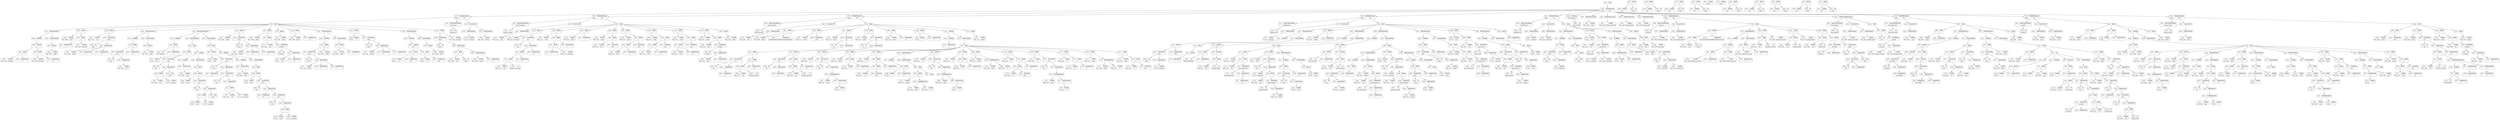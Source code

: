 digraph ast {
node [shape=none];
59392 [label=<<TABLE border='1' cellspacing='0' cellpadding='10' style='rounded' ><TR><TD border='0'>59392</TD><TD border='0'><B>Id</B></TD></TR><HR/><TR><TD border='0' cellpadding='5' colspan='2'>strpos</TD></TR></TABLE>>];
59393 [label=<<TABLE border='1' cellspacing='0' cellpadding='10' style='rounded' ><TR><TD border='0'>59393</TD><TD border='0'><B>Variable</B></TD></TR><HR/><TR><TD border='0' cellpadding='5'>(387, 1308)</TD><TD border='0' cellpadding='5'>this</TD></TR></TABLE>>];
59394 [label=<<TABLE border='1' cellspacing='0' cellpadding='10' style='rounded' ><TR><TD border='0'>59394</TD><TD border='0'><B>Id</B></TD></TR><HR/><TR><TD border='0' cellpadding='5' colspan='2'>itoa64</TD></TR></TABLE>>];
59395 [label=<<TABLE border='1' cellspacing='0' cellpadding='10' style='rounded' ><TR><TD border='0'>59395</TD><TD border='0'><B>BinOP</B></TD></TR><HR/><TR><TD border='0' cellpadding='5' colspan='2'>-&gt;</TD></TR></TABLE>>];
59395 -> 59393 [weight=2];
59395 -> 59394 [weight=2];
59396 [label=<<TABLE border='1' cellspacing='0' cellpadding='10' style='rounded' ><TR><TD border='0'>59396</TD><TD border='0'><B>Variable</B></TD></TR><HR/><TR><TD border='0' cellpadding='5'>(387, 1305)</TD><TD border='0' cellpadding='5'>setting</TD></TR></TABLE>>];
59397 [label=<<TABLE border='1' cellspacing='0' cellpadding='10' style='rounded' ><TR><TD border='0'>59397</TD><TD border='0'><B>IntegerLiteral</B></TD></TR><HR/><TR><TD border='0' cellpadding='5' colspan='2'>3</TD></TR></TABLE>>];
59398 [label=<<TABLE border='1' cellspacing='0' cellpadding='10' style='rounded' ><TR><TD border='0'>59398</TD><TD border='0'><B>PostfixExpression</B></TD></TR></TABLE>>];
59398 -> 59396 [weight=2];
59398 -> 59397 [weight=2];
59399 [label=<<TABLE border='1' cellspacing='0' cellpadding='10' style='rounded' ><TR><TD border='0'>59399</TD><TD border='0'><B>ArgumentList</B></TD></TR></TABLE>>];
59399 -> 59395 [weight=2];
59399 -> 59398 [weight=2];
59400 [label=<<TABLE border='1' cellspacing='0' cellpadding='10' style='rounded' ><TR><TD border='0'>59400</TD><TD border='0'><B>FunctionCall</B></TD></TR><HR/><TR><TD border='0' cellpadding='5' colspan='2'>strpos</TD></TR></TABLE>>];
59400 -> 59392 [weight=2];
59400 -> 59399 [weight=2];
59401 [label=<<TABLE border='1' cellspacing='0' cellpadding='10' style='rounded' ><TR><TD border='0'>59401</TD><TD border='0'><B>Variable</B></TD></TR><HR/><TR><TD border='0' cellpadding='5'>(387, 1307)</TD><TD border='0' cellpadding='5'>count_log2</TD></TR></TABLE>>];
59402 [label=<<TABLE border='1' cellspacing='0' cellpadding='10' style='rounded' ><TR><TD border='0'>59402</TD><TD border='0'><B>RelOP</B></TD></TR><HR/><TR><TD border='0' cellpadding='5' colspan='2'>&lt;</TD></TR></TABLE>>];
59402 -> 59401 [weight=2];
59402 -> 59403 [weight=2];
59403 [label=<<TABLE border='1' cellspacing='0' cellpadding='10' style='rounded' ><TR><TD border='0'>59403</TD><TD border='0'><B>IntegerLiteral</B></TD></TR><HR/><TR><TD border='0' cellpadding='5' colspan='2'>7</TD></TR></TABLE>>];
59404 [label=<<TABLE border='1' cellspacing='0' cellpadding='10' style='rounded' ><TR><TD border='0'>59404</TD><TD border='0'><B>LogicOP</B></TD></TR><HR/><TR><TD border='0' cellpadding='5' colspan='2'>||</TD></TR></TABLE>>];
59404 -> 59402 [weight=2];
59404 -> 59406 [weight=2];
59405 [label=<<TABLE border='1' cellspacing='0' cellpadding='10' style='rounded' ><TR><TD border='0'>59405</TD><TD border='0'><B>Variable</B></TD></TR><HR/><TR><TD border='0' cellpadding='5'>(387, 1307)</TD><TD border='0' cellpadding='5'>count_log2</TD></TR></TABLE>>];
59406 [label=<<TABLE border='1' cellspacing='0' cellpadding='10' style='rounded' ><TR><TD border='0'>59406</TD><TD border='0'><B>RelOP</B></TD></TR><HR/><TR><TD border='0' cellpadding='5' colspan='2'>&gt;</TD></TR></TABLE>>];
59406 -> 59405 [weight=2];
59406 -> 59407 [weight=2];
59407 [label=<<TABLE border='1' cellspacing='0' cellpadding='10' style='rounded' ><TR><TD border='0'>59407</TD><TD border='0'><B>IntegerLiteral</B></TD></TR><HR/><TR><TD border='0' cellpadding='5' colspan='2'>30</TD></TR></TABLE>>];
59408 [label=<<TABLE border='1' cellspacing='0' cellpadding='10' style='rounded' ><TR><TD border='0'>59408</TD><TD border='0'><B>Condition</B></TD></TR></TABLE>>];
59408 -> 59404 [weight=2];
59409 [label=<<TABLE border='1' cellspacing='0' cellpadding='10' style='rounded' ><TR><TD border='0'>59409</TD><TD border='0'><B>Variable</B></TD></TR><HR/><TR><TD border='0' cellpadding='5'>(387, 1306)</TD><TD border='0' cellpadding='5'>output</TD></TR></TABLE>>];
59410 [label=<<TABLE border='1' cellspacing='0' cellpadding='10' style='rounded' ><TR><TD border='0'>59410</TD><TD border='0'><B>Return</B></TD></TR></TABLE>>];
59410 -> 59409 [weight=2];
59411 [label=<<TABLE border='1' cellspacing='0' cellpadding='10' style='rounded' ><TR><TD border='0'>59411</TD><TD border='0'><B>IfThenStatement</B></TD></TR></TABLE>>];
59411 -> 59408 [weight=2];
59411 -> 59412 [weight=2];
59412 [label=<<TABLE border='1' cellspacing='0' cellpadding='10' style='rounded' ><TR><TD border='0'>59412</TD><TD border='0'><B>StatementBody</B></TD></TR></TABLE>>];
59412 -> 59410 [weight=2];
59413 [label=<<TABLE border='1' cellspacing='0' cellpadding='10' style='rounded' ><TR><TD border='0'>59413</TD><TD border='0'><B>Variable</B></TD></TR><HR/><TR><TD border='0' cellpadding='5'>(387, 1309)</TD><TD border='0' cellpadding='5'>count</TD></TR></TABLE>>];
59414 [label=<<TABLE border='1' cellspacing='0' cellpadding='10' style='rounded' ><TR><TD border='0'>59414</TD><TD border='0'><B>BinOP</B></TD></TR><HR/><TR><TD border='0' cellpadding='5' colspan='2'>=</TD></TR></TABLE>>];
59414 -> 59413 [weight=2];
59414 -> 59416 [weight=2];
59415 [label=<<TABLE border='1' cellspacing='0' cellpadding='10' style='rounded' ><TR><TD border='0'>59415</TD><TD border='0'><B>IntegerLiteral</B></TD></TR><HR/><TR><TD border='0' cellpadding='5' colspan='2'>1</TD></TR></TABLE>>];
59416 [label=<<TABLE border='1' cellspacing='0' cellpadding='10' style='rounded' ><TR><TD border='0'>59416</TD><TD border='0'><B>BinOP</B></TD></TR><HR/><TR><TD border='0' cellpadding='5' colspan='2'>&lt;&lt;</TD></TR></TABLE>>];
59416 -> 59415 [weight=2];
59416 -> 59417 [weight=2];
59417 [label=<<TABLE border='1' cellspacing='0' cellpadding='10' style='rounded' ><TR><TD border='0'>59417</TD><TD border='0'><B>Variable</B></TD></TR><HR/><TR><TD border='0' cellpadding='5'>(387, 1307)</TD><TD border='0' cellpadding='5'>count_log2</TD></TR></TABLE>>];
59418 [label=<<TABLE border='1' cellspacing='0' cellpadding='10' style='rounded' ><TR><TD border='0'>59418</TD><TD border='0'><B>Variable</B></TD></TR><HR/><TR><TD border='0' cellpadding='5'>(387, 1310)</TD><TD border='0' cellpadding='5'>salt</TD></TR></TABLE>>];
59419 [label=<<TABLE border='1' cellspacing='0' cellpadding='10' style='rounded' ><TR><TD border='0'>59419</TD><TD border='0'><B>BinOP</B></TD></TR><HR/><TR><TD border='0' cellpadding='5' colspan='2'>=</TD></TR></TABLE>>];
59419 -> 59418 [weight=2];
59419 -> 59425 [weight=2];
59420 [label=<<TABLE border='1' cellspacing='0' cellpadding='10' style='rounded' ><TR><TD border='0'>59420</TD><TD border='0'><B>Id</B></TD></TR><HR/><TR><TD border='0' cellpadding='5' colspan='2'>substr</TD></TR></TABLE>>];
59421 [label=<<TABLE border='1' cellspacing='0' cellpadding='10' style='rounded' ><TR><TD border='0'>59421</TD><TD border='0'><B>Variable</B></TD></TR><HR/><TR><TD border='0' cellpadding='5'>(387, 1305)</TD><TD border='0' cellpadding='5'>setting</TD></TR></TABLE>>];
59422 [label=<<TABLE border='1' cellspacing='0' cellpadding='10' style='rounded' ><TR><TD border='0'>59422</TD><TD border='0'><B>IntegerLiteral</B></TD></TR><HR/><TR><TD border='0' cellpadding='5' colspan='2'>4</TD></TR></TABLE>>];
59423 [label=<<TABLE border='1' cellspacing='0' cellpadding='10' style='rounded' ><TR><TD border='0'>59423</TD><TD border='0'><B>IntegerLiteral</B></TD></TR><HR/><TR><TD border='0' cellpadding='5' colspan='2'>8</TD></TR></TABLE>>];
59424 [label=<<TABLE border='1' cellspacing='0' cellpadding='10' style='rounded' ><TR><TD border='0'>59424</TD><TD border='0'><B>ArgumentList</B></TD></TR></TABLE>>];
59424 -> 59421 [weight=2];
59424 -> 59422 [weight=2];
59424 -> 59423 [weight=2];
59425 [label=<<TABLE border='1' cellspacing='0' cellpadding='10' style='rounded' ><TR><TD border='0'>59425</TD><TD border='0'><B>FunctionCall</B></TD></TR><HR/><TR><TD border='0' cellpadding='5' colspan='2'>substr</TD></TR></TABLE>>];
59425 -> 59420 [weight=2];
59425 -> 59424 [weight=2];
59426 [label=<<TABLE border='1' cellspacing='0' cellpadding='10' style='rounded' ><TR><TD border='0'>59426</TD><TD border='0'><B>Id</B></TD></TR><HR/><TR><TD border='0' cellpadding='5' colspan='2'>strlen</TD></TR></TABLE>>];
59427 [label=<<TABLE border='1' cellspacing='0' cellpadding='10' style='rounded' ><TR><TD border='0'>59427</TD><TD border='0'><B>Variable</B></TD></TR><HR/><TR><TD border='0' cellpadding='5'>(387, 1310)</TD><TD border='0' cellpadding='5'>salt</TD></TR></TABLE>>];
59428 [label=<<TABLE border='1' cellspacing='0' cellpadding='10' style='rounded' ><TR><TD border='0'>59428</TD><TD border='0'><B>ArgumentList</B></TD></TR></TABLE>>];
59428 -> 59427 [weight=2];
59429 [label=<<TABLE border='1' cellspacing='0' cellpadding='10' style='rounded' ><TR><TD border='0'>59429</TD><TD border='0'><B>FunctionCall</B></TD></TR><HR/><TR><TD border='0' cellpadding='5' colspan='2'>strlen</TD></TR></TABLE>>];
59429 -> 59426 [weight=2];
59429 -> 59428 [weight=2];
59430 [label=<<TABLE border='1' cellspacing='0' cellpadding='10' style='rounded' ><TR><TD border='0'>59430</TD><TD border='0'><B>RelOP</B></TD></TR><HR/><TR><TD border='0' cellpadding='5' colspan='2'>!=</TD></TR></TABLE>>];
59430 -> 59429 [weight=2];
59430 -> 59431 [weight=2];
59431 [label=<<TABLE border='1' cellspacing='0' cellpadding='10' style='rounded' ><TR><TD border='0'>59431</TD><TD border='0'><B>IntegerLiteral</B></TD></TR><HR/><TR><TD border='0' cellpadding='5' colspan='2'>8</TD></TR></TABLE>>];
59432 [label=<<TABLE border='1' cellspacing='0' cellpadding='10' style='rounded' ><TR><TD border='0'>59432</TD><TD border='0'><B>Condition</B></TD></TR></TABLE>>];
59432 -> 59430 [weight=2];
59433 [label=<<TABLE border='1' cellspacing='0' cellpadding='10' style='rounded' ><TR><TD border='0'>59433</TD><TD border='0'><B>Variable</B></TD></TR><HR/><TR><TD border='0' cellpadding='5'>(387, 1306)</TD><TD border='0' cellpadding='5'>output</TD></TR></TABLE>>];
59434 [label=<<TABLE border='1' cellspacing='0' cellpadding='10' style='rounded' ><TR><TD border='0'>59434</TD><TD border='0'><B>Return</B></TD></TR></TABLE>>];
59434 -> 59433 [weight=2];
59435 [label=<<TABLE border='1' cellspacing='0' cellpadding='10' style='rounded' ><TR><TD border='0'>59435</TD><TD border='0'><B>IfThenStatement</B></TD></TR></TABLE>>];
59435 -> 59432 [weight=2];
59435 -> 59436 [weight=2];
59436 [label=<<TABLE border='1' cellspacing='0' cellpadding='10' style='rounded' ><TR><TD border='0'>59436</TD><TD border='0'><B>StatementBody</B></TD></TR></TABLE>>];
59436 -> 59434 [weight=2];
59437 [label=<<TABLE border='1' cellspacing='0' cellpadding='10' style='rounded' ><TR><TD border='0'>59437</TD><TD border='0'><B>Id</B></TD></TR><HR/><TR><TD border='0' cellpadding='5' colspan='2'>PHP_VERSION</TD></TR></TABLE>>];
59438 [label=<<TABLE border='1' cellspacing='0' cellpadding='10' style='rounded' ><TR><TD border='0'>59438</TD><TD border='0'><B>RelOP</B></TD></TR><HR/><TR><TD border='0' cellpadding='5' colspan='2'>&gt;=</TD></TR></TABLE>>];
59438 -> 59437 [weight=2];
59438 -> 59439 [weight=2];
59439 [label=<<TABLE border='1' cellspacing='0' cellpadding='10' style='rounded' ><TR><TD border='0'>59439</TD><TD border='0'><B>StringLiteral</B></TD></TR><HR/><TR><TD border='0' cellpadding='5' colspan='2'>5</TD></TR></TABLE>>];
59440 [label=<<TABLE border='1' cellspacing='0' cellpadding='10' style='rounded' ><TR><TD border='0'>59440</TD><TD border='0'><B>Condition</B></TD></TR></TABLE>>];
59440 -> 59438 [weight=2];
59441 [label=<<TABLE border='1' cellspacing='0' cellpadding='10' style='rounded' ><TR><TD border='0'>59441</TD><TD border='0'><B>Variable</B></TD></TR><HR/><TR><TD border='0' cellpadding='5'>(0, 187)</TD><TD border='0' cellpadding='5'>hash</TD></TR></TABLE>>];
59442 [label=<<TABLE border='1' cellspacing='0' cellpadding='10' style='rounded' ><TR><TD border='0'>59442</TD><TD border='0'><B>BinOP</B></TD></TR><HR/><TR><TD border='0' cellpadding='5' colspan='2'>=</TD></TR></TABLE>>];
59442 -> 59441 [weight=2];
59442 -> 59449 [weight=2];
59443 [label=<<TABLE border='1' cellspacing='0' cellpadding='10' style='rounded' ><TR><TD border='0'>59443</TD><TD border='0'><B>Id</B></TD></TR><HR/><TR><TD border='0' cellpadding='5' colspan='2'>md5</TD></TR></TABLE>>];
59444 [label=<<TABLE border='1' cellspacing='0' cellpadding='10' style='rounded' ><TR><TD border='0'>59444</TD><TD border='0'><B>Variable</B></TD></TR><HR/><TR><TD border='0' cellpadding='5'>(387, 1310)</TD><TD border='0' cellpadding='5'>salt</TD></TR></TABLE>>];
59445 [label=<<TABLE border='1' cellspacing='0' cellpadding='10' style='rounded' ><TR><TD border='0'>59445</TD><TD border='0'><B>BinOP</B></TD></TR><HR/><TR><TD border='0' cellpadding='5' colspan='2'>.</TD></TR></TABLE>>];
59445 -> 59444 [weight=2];
59445 -> 59446 [weight=2];
59446 [label=<<TABLE border='1' cellspacing='0' cellpadding='10' style='rounded' ><TR><TD border='0'>59446</TD><TD border='0'><B>Variable</B></TD></TR><HR/><TR><TD border='0' cellpadding='5'>(0, 1177)</TD><TD border='0' cellpadding='5'>password</TD></TR></TABLE>>];
59447 [label=<<TABLE border='1' cellspacing='0' cellpadding='10' style='rounded' ><TR><TD border='0'>59447</TD><TD border='0'><B>True</B></TD></TR><HR/><TR><TD border='0' cellpadding='5' colspan='2'>TRUE</TD></TR></TABLE>>];
59448 [label=<<TABLE border='1' cellspacing='0' cellpadding='10' style='rounded' ><TR><TD border='0'>59448</TD><TD border='0'><B>ArgumentList</B></TD></TR></TABLE>>];
59448 -> 59445 [weight=2];
59448 -> 59447 [weight=2];
59449 [label=<<TABLE border='1' cellspacing='0' cellpadding='10' style='rounded' ><TR><TD border='0'>59449</TD><TD border='0'><B>FunctionCall</B></TD></TR><HR/><TR><TD border='0' cellpadding='5' colspan='2'>md5</TD></TR></TABLE>>];
59449 -> 59443 [weight=2];
59449 -> 59448 [weight=2];
59450 [label=<<TABLE border='1' cellspacing='0' cellpadding='10' style='rounded' ><TR><TD border='0'>59450</TD><TD border='0'><B>Variable</B></TD></TR><HR/><TR><TD border='0' cellpadding='5'>(0, 187)</TD><TD border='0' cellpadding='5'>hash</TD></TR></TABLE>>];
59451 [label=<<TABLE border='1' cellspacing='0' cellpadding='10' style='rounded' ><TR><TD border='0'>59451</TD><TD border='0'><B>BinOP</B></TD></TR><HR/><TR><TD border='0' cellpadding='5' colspan='2'>=</TD></TR></TABLE>>];
59451 -> 59450 [weight=2];
59451 -> 59458 [weight=2];
59452 [label=<<TABLE border='1' cellspacing='0' cellpadding='10' style='rounded' ><TR><TD border='0'>59452</TD><TD border='0'><B>Id</B></TD></TR><HR/><TR><TD border='0' cellpadding='5' colspan='2'>md5</TD></TR></TABLE>>];
59453 [label=<<TABLE border='1' cellspacing='0' cellpadding='10' style='rounded' ><TR><TD border='0'>59453</TD><TD border='0'><B>Variable</B></TD></TR><HR/><TR><TD border='0' cellpadding='5'>(0, 187)</TD><TD border='0' cellpadding='5'>hash</TD></TR></TABLE>>];
59454 [label=<<TABLE border='1' cellspacing='0' cellpadding='10' style='rounded' ><TR><TD border='0'>59454</TD><TD border='0'><B>BinOP</B></TD></TR><HR/><TR><TD border='0' cellpadding='5' colspan='2'>.</TD></TR></TABLE>>];
59454 -> 59453 [weight=2];
59454 -> 59455 [weight=2];
59455 [label=<<TABLE border='1' cellspacing='0' cellpadding='10' style='rounded' ><TR><TD border='0'>59455</TD><TD border='0'><B>Variable</B></TD></TR><HR/><TR><TD border='0' cellpadding='5'>(0, 1177)</TD><TD border='0' cellpadding='5'>password</TD></TR></TABLE>>];
59456 [label=<<TABLE border='1' cellspacing='0' cellpadding='10' style='rounded' ><TR><TD border='0'>59456</TD><TD border='0'><B>True</B></TD></TR><HR/><TR><TD border='0' cellpadding='5' colspan='2'>TRUE</TD></TR></TABLE>>];
59457 [label=<<TABLE border='1' cellspacing='0' cellpadding='10' style='rounded' ><TR><TD border='0'>59457</TD><TD border='0'><B>ArgumentList</B></TD></TR></TABLE>>];
59457 -> 59454 [weight=2];
59457 -> 59456 [weight=2];
59458 [label=<<TABLE border='1' cellspacing='0' cellpadding='10' style='rounded' ><TR><TD border='0'>59458</TD><TD border='0'><B>FunctionCall</B></TD></TR><HR/><TR><TD border='0' cellpadding='5' colspan='2'>md5</TD></TR></TABLE>>];
59458 -> 59452 [weight=2];
59458 -> 59457 [weight=2];
59459 [label=<<TABLE border='1' cellspacing='0' cellpadding='10' style='rounded' ><TR><TD border='0'>59459</TD><TD border='0'><B>Block</B></TD></TR></TABLE>>];
59459 -> 59451 [weight=2];
59460 [label=<<TABLE border='1' cellspacing='0' cellpadding='10' style='rounded' ><TR><TD border='0'>59460</TD><TD border='0'><B>Variable</B></TD></TR><HR/><TR><TD border='0' cellpadding='5'>(387, 1309)</TD><TD border='0' cellpadding='5'>count</TD></TR></TABLE>>];
59461 [label=<<TABLE border='1' cellspacing='0' cellpadding='10' style='rounded' ><TR><TD border='0'>59461</TD><TD border='0'><B>PreIncrement</B></TD></TR><HR/><TR><TD border='0' cellpadding='5' colspan='2'>--</TD></TR></TABLE>>];
59461 -> 59460 [weight=2];
59462 [label=<<TABLE border='1' cellspacing='0' cellpadding='10' style='rounded' ><TR><TD border='0'>59462</TD><TD border='0'><B>Condition</B></TD></TR></TABLE>>];
59462 -> 59461 [weight=2];
59463 [label=<<TABLE border='1' cellspacing='0' cellpadding='10' style='rounded' ><TR><TD border='0'>59463</TD><TD border='0'><B>DoWhile</B></TD></TR></TABLE>>];
59463 -> 59462 [weight=2];
59463 -> 59464 [weight=2];
59464 [label=<<TABLE border='1' cellspacing='0' cellpadding='10' style='rounded' ><TR><TD border='0'>59464</TD><TD border='0'><B>StatementBody</B></TD></TR></TABLE>>];
59464 -> 59459 [weight=2];
59465 [label=<<TABLE border='1' cellspacing='0' cellpadding='10' style='rounded' ><TR><TD border='0'>59465</TD><TD border='0'><B>Block</B></TD></TR></TABLE>>];
59465 -> 59442 [weight=2];
59465 -> 59463 [weight=2];
59466 [label=<<TABLE border='1' cellspacing='0' cellpadding='10' style='rounded' ><TR><TD border='0'>59466</TD><TD border='0'><B>IfThenElseStatement</B></TD></TR></TABLE>>];
59466 -> 59440 [weight=2];
59466 -> 59467 [weight=2];
59466 -> 59500 [weight=2];
59467 [label=<<TABLE border='1' cellspacing='0' cellpadding='10' style='rounded' ><TR><TD border='0'>59467</TD><TD border='0'><B>StatementBody</B></TD></TR></TABLE>>];
59467 -> 59465 [weight=2];
59468 [label=<<TABLE border='1' cellspacing='0' cellpadding='10' style='rounded' ><TR><TD border='0'>59468</TD><TD border='0'><B>Variable</B></TD></TR><HR/><TR><TD border='0' cellpadding='5'>(0, 187)</TD><TD border='0' cellpadding='5'>hash</TD></TR></TABLE>>];
59469 [label=<<TABLE border='1' cellspacing='0' cellpadding='10' style='rounded' ><TR><TD border='0'>59469</TD><TD border='0'><B>BinOP</B></TD></TR><HR/><TR><TD border='0' cellpadding='5' colspan='2'>=</TD></TR></TABLE>>];
59469 -> 59468 [weight=2];
59469 -> 59479 [weight=2];
59470 [label=<<TABLE border='1' cellspacing='0' cellpadding='10' style='rounded' ><TR><TD border='0'>59470</TD><TD border='0'><B>Id</B></TD></TR><HR/><TR><TD border='0' cellpadding='5' colspan='2'>pack</TD></TR></TABLE>>];
59471 [label=<<TABLE border='1' cellspacing='0' cellpadding='10' style='rounded' ><TR><TD border='0'>59471</TD><TD border='0'><B>StringLiteral</B></TD></TR><HR/><TR><TD border='0' cellpadding='5' colspan='2'>H*</TD></TR></TABLE>>];
59472 [label=<<TABLE border='1' cellspacing='0' cellpadding='10' style='rounded' ><TR><TD border='0'>59472</TD><TD border='0'><B>Id</B></TD></TR><HR/><TR><TD border='0' cellpadding='5' colspan='2'>md5</TD></TR></TABLE>>];
59473 [label=<<TABLE border='1' cellspacing='0' cellpadding='10' style='rounded' ><TR><TD border='0'>59473</TD><TD border='0'><B>Variable</B></TD></TR><HR/><TR><TD border='0' cellpadding='5'>(387, 1310)</TD><TD border='0' cellpadding='5'>salt</TD></TR></TABLE>>];
59474 [label=<<TABLE border='1' cellspacing='0' cellpadding='10' style='rounded' ><TR><TD border='0'>59474</TD><TD border='0'><B>BinOP</B></TD></TR><HR/><TR><TD border='0' cellpadding='5' colspan='2'>.</TD></TR></TABLE>>];
59474 -> 59473 [weight=2];
59474 -> 59475 [weight=2];
59475 [label=<<TABLE border='1' cellspacing='0' cellpadding='10' style='rounded' ><TR><TD border='0'>59475</TD><TD border='0'><B>Variable</B></TD></TR><HR/><TR><TD border='0' cellpadding='5'>(0, 1177)</TD><TD border='0' cellpadding='5'>password</TD></TR></TABLE>>];
59476 [label=<<TABLE border='1' cellspacing='0' cellpadding='10' style='rounded' ><TR><TD border='0'>59476</TD><TD border='0'><B>ArgumentList</B></TD></TR></TABLE>>];
59476 -> 59474 [weight=2];
59477 [label=<<TABLE border='1' cellspacing='0' cellpadding='10' style='rounded' ><TR><TD border='0'>59477</TD><TD border='0'><B>FunctionCall</B></TD></TR><HR/><TR><TD border='0' cellpadding='5' colspan='2'>md5</TD></TR></TABLE>>];
59477 -> 59472 [weight=2];
59477 -> 59476 [weight=2];
59478 [label=<<TABLE border='1' cellspacing='0' cellpadding='10' style='rounded' ><TR><TD border='0'>59478</TD><TD border='0'><B>ArgumentList</B></TD></TR></TABLE>>];
59478 -> 59471 [weight=2];
59478 -> 59477 [weight=2];
59479 [label=<<TABLE border='1' cellspacing='0' cellpadding='10' style='rounded' ><TR><TD border='0'>59479</TD><TD border='0'><B>FunctionCall</B></TD></TR><HR/><TR><TD border='0' cellpadding='5' colspan='2'>pack</TD></TR></TABLE>>];
59479 -> 59470 [weight=2];
59479 -> 59478 [weight=2];
59480 [label=<<TABLE border='1' cellspacing='0' cellpadding='10' style='rounded' ><TR><TD border='0'>59480</TD><TD border='0'><B>Variable</B></TD></TR><HR/><TR><TD border='0' cellpadding='5'>(0, 187)</TD><TD border='0' cellpadding='5'>hash</TD></TR></TABLE>>];
59481 [label=<<TABLE border='1' cellspacing='0' cellpadding='10' style='rounded' ><TR><TD border='0'>59481</TD><TD border='0'><B>BinOP</B></TD></TR><HR/><TR><TD border='0' cellpadding='5' colspan='2'>=</TD></TR></TABLE>>];
59481 -> 59480 [weight=2];
59481 -> 59491 [weight=2];
59482 [label=<<TABLE border='1' cellspacing='0' cellpadding='10' style='rounded' ><TR><TD border='0'>59482</TD><TD border='0'><B>Id</B></TD></TR><HR/><TR><TD border='0' cellpadding='5' colspan='2'>pack</TD></TR></TABLE>>];
59483 [label=<<TABLE border='1' cellspacing='0' cellpadding='10' style='rounded' ><TR><TD border='0'>59483</TD><TD border='0'><B>StringLiteral</B></TD></TR><HR/><TR><TD border='0' cellpadding='5' colspan='2'>H*</TD></TR></TABLE>>];
59484 [label=<<TABLE border='1' cellspacing='0' cellpadding='10' style='rounded' ><TR><TD border='0'>59484</TD><TD border='0'><B>Id</B></TD></TR><HR/><TR><TD border='0' cellpadding='5' colspan='2'>md5</TD></TR></TABLE>>];
59485 [label=<<TABLE border='1' cellspacing='0' cellpadding='10' style='rounded' ><TR><TD border='0'>59485</TD><TD border='0'><B>Variable</B></TD></TR><HR/><TR><TD border='0' cellpadding='5'>(0, 187)</TD><TD border='0' cellpadding='5'>hash</TD></TR></TABLE>>];
59486 [label=<<TABLE border='1' cellspacing='0' cellpadding='10' style='rounded' ><TR><TD border='0'>59486</TD><TD border='0'><B>BinOP</B></TD></TR><HR/><TR><TD border='0' cellpadding='5' colspan='2'>.</TD></TR></TABLE>>];
59486 -> 59485 [weight=2];
59486 -> 59487 [weight=2];
59487 [label=<<TABLE border='1' cellspacing='0' cellpadding='10' style='rounded' ><TR><TD border='0'>59487</TD><TD border='0'><B>Variable</B></TD></TR><HR/><TR><TD border='0' cellpadding='5'>(0, 1177)</TD><TD border='0' cellpadding='5'>password</TD></TR></TABLE>>];
59488 [label=<<TABLE border='1' cellspacing='0' cellpadding='10' style='rounded' ><TR><TD border='0'>59488</TD><TD border='0'><B>ArgumentList</B></TD></TR></TABLE>>];
59488 -> 59486 [weight=2];
59489 [label=<<TABLE border='1' cellspacing='0' cellpadding='10' style='rounded' ><TR><TD border='0'>59489</TD><TD border='0'><B>FunctionCall</B></TD></TR><HR/><TR><TD border='0' cellpadding='5' colspan='2'>md5</TD></TR></TABLE>>];
59489 -> 59484 [weight=2];
59489 -> 59488 [weight=2];
59490 [label=<<TABLE border='1' cellspacing='0' cellpadding='10' style='rounded' ><TR><TD border='0'>59490</TD><TD border='0'><B>ArgumentList</B></TD></TR></TABLE>>];
59490 -> 59483 [weight=2];
59490 -> 59489 [weight=2];
59491 [label=<<TABLE border='1' cellspacing='0' cellpadding='10' style='rounded' ><TR><TD border='0'>59491</TD><TD border='0'><B>FunctionCall</B></TD></TR><HR/><TR><TD border='0' cellpadding='5' colspan='2'>pack</TD></TR></TABLE>>];
59491 -> 59482 [weight=2];
59491 -> 59490 [weight=2];
59492 [label=<<TABLE border='1' cellspacing='0' cellpadding='10' style='rounded' ><TR><TD border='0'>59492</TD><TD border='0'><B>Block</B></TD></TR></TABLE>>];
59492 -> 59481 [weight=2];
59493 [label=<<TABLE border='1' cellspacing='0' cellpadding='10' style='rounded' ><TR><TD border='0'>59493</TD><TD border='0'><B>Variable</B></TD></TR><HR/><TR><TD border='0' cellpadding='5'>(387, 1309)</TD><TD border='0' cellpadding='5'>count</TD></TR></TABLE>>];
59494 [label=<<TABLE border='1' cellspacing='0' cellpadding='10' style='rounded' ><TR><TD border='0'>59494</TD><TD border='0'><B>PreIncrement</B></TD></TR><HR/><TR><TD border='0' cellpadding='5' colspan='2'>--</TD></TR></TABLE>>];
59494 -> 59493 [weight=2];
59495 [label=<<TABLE border='1' cellspacing='0' cellpadding='10' style='rounded' ><TR><TD border='0'>59495</TD><TD border='0'><B>Condition</B></TD></TR></TABLE>>];
59495 -> 59494 [weight=2];
59496 [label=<<TABLE border='1' cellspacing='0' cellpadding='10' style='rounded' ><TR><TD border='0'>59496</TD><TD border='0'><B>DoWhile</B></TD></TR></TABLE>>];
59496 -> 59495 [weight=2];
59496 -> 59497 [weight=2];
59497 [label=<<TABLE border='1' cellspacing='0' cellpadding='10' style='rounded' ><TR><TD border='0'>59497</TD><TD border='0'><B>StatementBody</B></TD></TR></TABLE>>];
59497 -> 59492 [weight=2];
59498 [label=<<TABLE border='1' cellspacing='0' cellpadding='10' style='rounded' ><TR><TD border='0'>59498</TD><TD border='0'><B>Block</B></TD></TR></TABLE>>];
59498 -> 59469 [weight=2];
59498 -> 59496 [weight=2];
59500 [label=<<TABLE border='1' cellspacing='0' cellpadding='10' style='rounded' ><TR><TD border='0'>59500</TD><TD border='0'><B>StatementBody</B></TD></TR></TABLE>>];
59500 -> 59498 [weight=2];
59501 [label=<<TABLE border='1' cellspacing='0' cellpadding='10' style='rounded' ><TR><TD border='0'>59501</TD><TD border='0'><B>Variable</B></TD></TR><HR/><TR><TD border='0' cellpadding='5'>(387, 1306)</TD><TD border='0' cellpadding='5'>output</TD></TR></TABLE>>];
59502 [label=<<TABLE border='1' cellspacing='0' cellpadding='10' style='rounded' ><TR><TD border='0'>59502</TD><TD border='0'><B>BinOP</B></TD></TR><HR/><TR><TD border='0' cellpadding='5' colspan='2'>=</TD></TR></TABLE>>];
59502 -> 59501 [weight=2];
59502 -> 59508 [weight=2];
59503 [label=<<TABLE border='1' cellspacing='0' cellpadding='10' style='rounded' ><TR><TD border='0'>59503</TD><TD border='0'><B>Id</B></TD></TR><HR/><TR><TD border='0' cellpadding='5' colspan='2'>substr</TD></TR></TABLE>>];
59504 [label=<<TABLE border='1' cellspacing='0' cellpadding='10' style='rounded' ><TR><TD border='0'>59504</TD><TD border='0'><B>Variable</B></TD></TR><HR/><TR><TD border='0' cellpadding='5'>(387, 1305)</TD><TD border='0' cellpadding='5'>setting</TD></TR></TABLE>>];
59505 [label=<<TABLE border='1' cellspacing='0' cellpadding='10' style='rounded' ><TR><TD border='0'>59505</TD><TD border='0'><B>IntegerLiteral</B></TD></TR><HR/><TR><TD border='0' cellpadding='5' colspan='2'>0</TD></TR></TABLE>>];
59506 [label=<<TABLE border='1' cellspacing='0' cellpadding='10' style='rounded' ><TR><TD border='0'>59506</TD><TD border='0'><B>IntegerLiteral</B></TD></TR><HR/><TR><TD border='0' cellpadding='5' colspan='2'>12</TD></TR></TABLE>>];
59507 [label=<<TABLE border='1' cellspacing='0' cellpadding='10' style='rounded' ><TR><TD border='0'>59507</TD><TD border='0'><B>ArgumentList</B></TD></TR></TABLE>>];
59507 -> 59504 [weight=2];
59507 -> 59505 [weight=2];
59507 -> 59506 [weight=2];
59508 [label=<<TABLE border='1' cellspacing='0' cellpadding='10' style='rounded' ><TR><TD border='0'>59508</TD><TD border='0'><B>FunctionCall</B></TD></TR><HR/><TR><TD border='0' cellpadding='5' colspan='2'>substr</TD></TR></TABLE>>];
59508 -> 59503 [weight=2];
59508 -> 59507 [weight=2];
59509 [label=<<TABLE border='1' cellspacing='0' cellpadding='10' style='rounded' ><TR><TD border='0'>59509</TD><TD border='0'><B>Variable</B></TD></TR><HR/><TR><TD border='0' cellpadding='5'>(387, 1306)</TD><TD border='0' cellpadding='5'>output</TD></TR></TABLE>>];
59510 [label=<<TABLE border='1' cellspacing='0' cellpadding='10' style='rounded' ><TR><TD border='0'>59510</TD><TD border='0'><B>BinOP</B></TD></TR><HR/><TR><TD border='0' cellpadding='5' colspan='2'>.=</TD></TR></TABLE>>];
59510 -> 59509 [weight=2];
59510 -> 59517 [weight=2];
59511 [label=<<TABLE border='1' cellspacing='0' cellpadding='10' style='rounded' ><TR><TD border='0'>59511</TD><TD border='0'><B>Variable</B></TD></TR><HR/><TR><TD border='0' cellpadding='5'>(387, 1308)</TD><TD border='0' cellpadding='5'>this</TD></TR></TABLE>>];
59512 [label=<<TABLE border='1' cellspacing='0' cellpadding='10' style='rounded' ><TR><TD border='0'>59512</TD><TD border='0'><B>Id</B></TD></TR><HR/><TR><TD border='0' cellpadding='5' colspan='2'>encode64</TD></TR></TABLE>>];
59513 [label=<<TABLE border='1' cellspacing='0' cellpadding='10' style='rounded' ><TR><TD border='0'>59513</TD><TD border='0'><B>Variable</B></TD></TR><HR/><TR><TD border='0' cellpadding='5'>(0, 187)</TD><TD border='0' cellpadding='5'>hash</TD></TR></TABLE>>];
59514 [label=<<TABLE border='1' cellspacing='0' cellpadding='10' style='rounded' ><TR><TD border='0'>59514</TD><TD border='0'><B>IntegerLiteral</B></TD></TR><HR/><TR><TD border='0' cellpadding='5' colspan='2'>16</TD></TR></TABLE>>];
59515 [label=<<TABLE border='1' cellspacing='0' cellpadding='10' style='rounded' ><TR><TD border='0'>59515</TD><TD border='0'><B>ArgumentList</B></TD></TR></TABLE>>];
59515 -> 59513 [weight=2];
59515 -> 59514 [weight=2];
59516 [label=<<TABLE border='1' cellspacing='0' cellpadding='10' style='rounded' ><TR><TD border='0'>59516</TD><TD border='0'><B>MethodCall</B></TD></TR><HR/><TR><TD border='0' cellpadding='5' colspan='2'>encode64</TD></TR></TABLE>>];
59516 -> 59512 [weight=2];
59516 -> 59515 [weight=2];
59517 [label=<<TABLE border='1' cellspacing='0' cellpadding='10' style='rounded' ><TR><TD border='0'>59517</TD><TD border='0'><B>BinOP</B></TD></TR><HR/><TR><TD border='0' cellpadding='5' colspan='2'>-&gt;</TD></TR></TABLE>>];
59517 -> 59511 [weight=2];
59517 -> 59516 [weight=2];
59518 [label=<<TABLE border='1' cellspacing='0' cellpadding='10' style='rounded' ><TR><TD border='0'>59518</TD><TD border='0'><B>Variable</B></TD></TR><HR/><TR><TD border='0' cellpadding='5'>(387, 1306)</TD><TD border='0' cellpadding='5'>output</TD></TR></TABLE>>];
59519 [label=<<TABLE border='1' cellspacing='0' cellpadding='10' style='rounded' ><TR><TD border='0'>59519</TD><TD border='0'><B>Return</B></TD></TR></TABLE>>];
59519 -> 59518 [weight=2];
59520 [label=<<TABLE border='1' cellspacing='0' cellpadding='10' style='rounded' ><TR><TD border='0'>59520</TD><TD border='0'><B>Block</B></TD></TR></TABLE>>];
59520 -> 59354 [weight=2];
59520 -> 59368 [weight=2];
59520 -> 59371 [weight=2];
59520 -> 59388 [weight=2];
59520 -> 59391 [weight=2];
59520 -> 59411 [weight=2];
59520 -> 59414 [weight=2];
59520 -> 59419 [weight=2];
59520 -> 59435 [weight=2];
59520 -> 59466 [weight=2];
59520 -> 59502 [weight=2];
59520 -> 59510 [weight=2];
59520 -> 59519 [weight=2];
59521 [label=<<TABLE border='1' cellspacing='0' cellpadding='10' style='rounded' ><TR><TD border='0'>59521</TD><TD border='0'><B>MethodStatement</B></TD></TR><HR/><TR><TD border='0' cellpadding='5'>Scope</TD><TD border='0' cellpadding='5'>387</TD></TR></TABLE>>];
59521 -> 59347 [weight=2];
59521 -> 59352 [weight=2];
59521 -> 59520 [weight=2];
59522 [label=<<TABLE border='1' cellspacing='0' cellpadding='10' style='rounded' ><TR><TD border='0'>59522</TD><TD border='0'><B>Id</B></TD></TR><HR/><TR><TD border='0' cellpadding='5' colspan='2'>gensalt_extended</TD></TR></TABLE>>];
59523 [label=<<TABLE border='1' cellspacing='0' cellpadding='10' style='rounded' ><TR><TD border='0'>59523</TD><TD border='0'><B>ReturnValueMethod</B></TD></TR><HR/><TR><TD border='0' cellpadding='5' colspan='2'>gensalt_extended</TD></TR></TABLE>>];
59523 -> 59522 [weight=2];
59524 [label=<<TABLE border='1' cellspacing='0' cellpadding='10' style='rounded' ><TR><TD border='0'>59524</TD><TD border='0'><B>Variable</B></TD></TR><HR/><TR><TD border='0' cellpadding='5'>(388, 1311)</TD><TD border='0' cellpadding='5'>input</TD></TR></TABLE>>];
59525 [label=<<TABLE border='1' cellspacing='0' cellpadding='10' style='rounded' ><TR><TD border='0'>59525</TD><TD border='0'><B>ValueParameter</B></TD></TR></TABLE>>];
59525 -> 59524 [weight=2];
59526 [label=<<TABLE border='1' cellspacing='0' cellpadding='10' style='rounded' ><TR><TD border='0'>59526</TD><TD border='0'><B>ParameterList</B></TD></TR></TABLE>>];
59526 -> 59525 [weight=2];
59527 [label=<<TABLE border='1' cellspacing='0' cellpadding='10' style='rounded' ><TR><TD border='0'>59527</TD><TD border='0'><B>Variable</B></TD></TR><HR/><TR><TD border='0' cellpadding='5'>(388, 1312)</TD><TD border='0' cellpadding='5'>count_log2</TD></TR></TABLE>>];
59528 [label=<<TABLE border='1' cellspacing='0' cellpadding='10' style='rounded' ><TR><TD border='0'>59528</TD><TD border='0'><B>BinOP</B></TD></TR><HR/><TR><TD border='0' cellpadding='5' colspan='2'>=</TD></TR></TABLE>>];
59528 -> 59527 [weight=2];
59528 -> 59537 [weight=2];
59529 [label=<<TABLE border='1' cellspacing='0' cellpadding='10' style='rounded' ><TR><TD border='0'>59529</TD><TD border='0'><B>Id</B></TD></TR><HR/><TR><TD border='0' cellpadding='5' colspan='2'>min</TD></TR></TABLE>>];
59530 [label=<<TABLE border='1' cellspacing='0' cellpadding='10' style='rounded' ><TR><TD border='0'>59530</TD><TD border='0'><B>Variable</B></TD></TR><HR/><TR><TD border='0' cellpadding='5'>(388, 1313)</TD><TD border='0' cellpadding='5'>this</TD></TR></TABLE>>];
59531 [label=<<TABLE border='1' cellspacing='0' cellpadding='10' style='rounded' ><TR><TD border='0'>59531</TD><TD border='0'><B>Id</B></TD></TR><HR/><TR><TD border='0' cellpadding='5' colspan='2'>iteration_count_log2</TD></TR></TABLE>>];
59532 [label=<<TABLE border='1' cellspacing='0' cellpadding='10' style='rounded' ><TR><TD border='0'>59532</TD><TD border='0'><B>BinOP</B></TD></TR><HR/><TR><TD border='0' cellpadding='5' colspan='2'>-&gt;</TD></TR></TABLE>>];
59532 -> 59530 [weight=2];
59532 -> 59531 [weight=2];
59533 [label=<<TABLE border='1' cellspacing='0' cellpadding='10' style='rounded' ><TR><TD border='0'>59533</TD><TD border='0'><B>BinOP</B></TD></TR><HR/><TR><TD border='0' cellpadding='5' colspan='2'>+</TD></TR></TABLE>>];
59533 -> 59532 [weight=2];
59533 -> 59534 [weight=2];
59534 [label=<<TABLE border='1' cellspacing='0' cellpadding='10' style='rounded' ><TR><TD border='0'>59534</TD><TD border='0'><B>IntegerLiteral</B></TD></TR><HR/><TR><TD border='0' cellpadding='5' colspan='2'>8</TD></TR></TABLE>>];
59535 [label=<<TABLE border='1' cellspacing='0' cellpadding='10' style='rounded' ><TR><TD border='0'>59535</TD><TD border='0'><B>IntegerLiteral</B></TD></TR><HR/><TR><TD border='0' cellpadding='5' colspan='2'>24</TD></TR></TABLE>>];
59536 [label=<<TABLE border='1' cellspacing='0' cellpadding='10' style='rounded' ><TR><TD border='0'>59536</TD><TD border='0'><B>ArgumentList</B></TD></TR></TABLE>>];
59536 -> 59533 [weight=2];
59536 -> 59535 [weight=2];
59537 [label=<<TABLE border='1' cellspacing='0' cellpadding='10' style='rounded' ><TR><TD border='0'>59537</TD><TD border='0'><B>FunctionCall</B></TD></TR><HR/><TR><TD border='0' cellpadding='5' colspan='2'>min</TD></TR></TABLE>>];
59537 -> 59529 [weight=2];
59537 -> 59536 [weight=2];
59538 [label=<<TABLE border='1' cellspacing='0' cellpadding='10' style='rounded' ><TR><TD border='0'>59538</TD><TD border='0'><B>Variable</B></TD></TR><HR/><TR><TD border='0' cellpadding='5'>(388, 1314)</TD><TD border='0' cellpadding='5'>count</TD></TR></TABLE>>];
59539 [label=<<TABLE border='1' cellspacing='0' cellpadding='10' style='rounded' ><TR><TD border='0'>59539</TD><TD border='0'><B>BinOP</B></TD></TR><HR/><TR><TD border='0' cellpadding='5' colspan='2'>=</TD></TR></TABLE>>];
59539 -> 59538 [weight=2];
59539 -> 59543 [weight=2];
59540 [label=<<TABLE border='1' cellspacing='0' cellpadding='10' style='rounded' ><TR><TD border='0'>59540</TD><TD border='0'><B>IntegerLiteral</B></TD></TR><HR/><TR><TD border='0' cellpadding='5' colspan='2'>1</TD></TR></TABLE>>];
59541 [label=<<TABLE border='1' cellspacing='0' cellpadding='10' style='rounded' ><TR><TD border='0'>59541</TD><TD border='0'><B>BinOP</B></TD></TR><HR/><TR><TD border='0' cellpadding='5' colspan='2'>&lt;&lt;</TD></TR></TABLE>>];
59541 -> 59540 [weight=2];
59541 -> 59542 [weight=2];
59542 [label=<<TABLE border='1' cellspacing='0' cellpadding='10' style='rounded' ><TR><TD border='0'>59542</TD><TD border='0'><B>Variable</B></TD></TR><HR/><TR><TD border='0' cellpadding='5'>(388, 1312)</TD><TD border='0' cellpadding='5'>count_log2</TD></TR></TABLE>>];
59543 [label=<<TABLE border='1' cellspacing='0' cellpadding='10' style='rounded' ><TR><TD border='0'>59543</TD><TD border='0'><B>BinOP</B></TD></TR><HR/><TR><TD border='0' cellpadding='5' colspan='2'>-</TD></TR></TABLE>>];
59543 -> 59541 [weight=2];
59543 -> 59544 [weight=2];
59544 [label=<<TABLE border='1' cellspacing='0' cellpadding='10' style='rounded' ><TR><TD border='0'>59544</TD><TD border='0'><B>IntegerLiteral</B></TD></TR><HR/><TR><TD border='0' cellpadding='5' colspan='2'>1</TD></TR></TABLE>>];
59545 [label=<<TABLE border='1' cellspacing='0' cellpadding='10' style='rounded' ><TR><TD border='0'>59545</TD><TD border='0'><B>Variable</B></TD></TR><HR/><TR><TD border='0' cellpadding='5'>(388, 1315)</TD><TD border='0' cellpadding='5'>output</TD></TR></TABLE>>];
59546 [label=<<TABLE border='1' cellspacing='0' cellpadding='10' style='rounded' ><TR><TD border='0'>59546</TD><TD border='0'><B>BinOP</B></TD></TR><HR/><TR><TD border='0' cellpadding='5' colspan='2'>=</TD></TR></TABLE>>];
59546 -> 59545 [weight=2];
59546 -> 59547 [weight=2];
59547 [label=<<TABLE border='1' cellspacing='0' cellpadding='10' style='rounded' ><TR><TD border='0'>59547</TD><TD border='0'><B>StringLiteral</B></TD></TR><HR/><TR><TD border='0' cellpadding='5' colspan='2'>_</TD></TR></TABLE>>];
59548 [label=<<TABLE border='1' cellspacing='0' cellpadding='10' style='rounded' ><TR><TD border='0'>59548</TD><TD border='0'><B>Variable</B></TD></TR><HR/><TR><TD border='0' cellpadding='5'>(388, 1315)</TD><TD border='0' cellpadding='5'>output</TD></TR></TABLE>>];
59549 [label=<<TABLE border='1' cellspacing='0' cellpadding='10' style='rounded' ><TR><TD border='0'>59549</TD><TD border='0'><B>BinOP</B></TD></TR><HR/><TR><TD border='0' cellpadding='5' colspan='2'>.=</TD></TR></TABLE>>];
59549 -> 59548 [weight=2];
59549 -> 59554 [weight=2];
59550 [label=<<TABLE border='1' cellspacing='0' cellpadding='10' style='rounded' ><TR><TD border='0'>59550</TD><TD border='0'><B>Variable</B></TD></TR><HR/><TR><TD border='0' cellpadding='5' colspan='2'>this</TD></TR></TABLE>>];
59551 [label=<<TABLE border='1' cellspacing='0' cellpadding='10' style='rounded' ><TR><TD border='0'>59551</TD><TD border='0'><B>Id</B></TD></TR><HR/><TR><TD border='0' cellpadding='5' colspan='2'>itoa64</TD></TR></TABLE>>];
59552 [label=<<TABLE border='1' cellspacing='0' cellpadding='10' style='rounded' ><TR><TD border='0'>59552</TD><TD border='0'><B>BinOP</B></TD></TR><HR/><TR><TD border='0' cellpadding='5' colspan='2'>-&gt;</TD></TR></TABLE>>];
59552 -> 59550 [weight=2];
59552 -> 59551 [weight=2];
59553 [label=<<TABLE border='1' cellspacing='0' cellpadding='10' style='rounded' ><TR><TD border='0'>59553</TD><TD border='0'><B>Variable</B></TD></TR><HR/><TR><TD border='0' cellpadding='5'>(388, 1314)</TD><TD border='0' cellpadding='5'>count</TD></TR></TABLE>>];
59554 [label=<<TABLE border='1' cellspacing='0' cellpadding='10' style='rounded' ><TR><TD border='0'>59554</TD><TD border='0'><B>BinOP</B></TD></TR><HR/><TR><TD border='0' cellpadding='5' colspan='2'>&amp;</TD></TR></TABLE>>];
59554 -> 59553 [weight=2];
59554 -> 59555 [weight=2];
59555 [label=<<TABLE border='1' cellspacing='0' cellpadding='10' style='rounded' ><TR><TD border='0'>59555</TD><TD border='0'><B>HexLiteral</B></TD></TR><HR/><TR><TD border='0' cellpadding='5' colspan='2'>0x3f</TD></TR></TABLE>>];
59556 [label=<<TABLE border='1' cellspacing='0' cellpadding='10' style='rounded' ><TR><TD border='0'>59556</TD><TD border='0'><B>Variable</B></TD></TR><HR/><TR><TD border='0' cellpadding='5'>(388, 1315)</TD><TD border='0' cellpadding='5'>output</TD></TR></TABLE>>];
59557 [label=<<TABLE border='1' cellspacing='0' cellpadding='10' style='rounded' ><TR><TD border='0'>59557</TD><TD border='0'><B>BinOP</B></TD></TR><HR/><TR><TD border='0' cellpadding='5' colspan='2'>.=</TD></TR></TABLE>>];
59557 -> 59556 [weight=2];
59557 -> 59564 [weight=2];
59558 [label=<<TABLE border='1' cellspacing='0' cellpadding='10' style='rounded' ><TR><TD border='0'>59558</TD><TD border='0'><B>Variable</B></TD></TR><HR/><TR><TD border='0' cellpadding='5' colspan='2'>this</TD></TR></TABLE>>];
59559 [label=<<TABLE border='1' cellspacing='0' cellpadding='10' style='rounded' ><TR><TD border='0'>59559</TD><TD border='0'><B>Id</B></TD></TR><HR/><TR><TD border='0' cellpadding='5' colspan='2'>itoa64</TD></TR></TABLE>>];
59560 [label=<<TABLE border='1' cellspacing='0' cellpadding='10' style='rounded' ><TR><TD border='0'>59560</TD><TD border='0'><B>BinOP</B></TD></TR><HR/><TR><TD border='0' cellpadding='5' colspan='2'>-&gt;</TD></TR></TABLE>>];
59560 -> 59558 [weight=2];
59560 -> 59559 [weight=2];
59561 [label=<<TABLE border='1' cellspacing='0' cellpadding='10' style='rounded' ><TR><TD border='0'>59561</TD><TD border='0'><B>Variable</B></TD></TR><HR/><TR><TD border='0' cellpadding='5'>(388, 1314)</TD><TD border='0' cellpadding='5'>count</TD></TR></TABLE>>];
59562 [label=<<TABLE border='1' cellspacing='0' cellpadding='10' style='rounded' ><TR><TD border='0'>59562</TD><TD border='0'><B>BinOP</B></TD></TR><HR/><TR><TD border='0' cellpadding='5' colspan='2'>&gt;&gt;</TD></TR></TABLE>>];
59562 -> 59561 [weight=2];
59562 -> 59563 [weight=2];
59563 [label=<<TABLE border='1' cellspacing='0' cellpadding='10' style='rounded' ><TR><TD border='0'>59563</TD><TD border='0'><B>IntegerLiteral</B></TD></TR><HR/><TR><TD border='0' cellpadding='5' colspan='2'>6</TD></TR></TABLE>>];
59564 [label=<<TABLE border='1' cellspacing='0' cellpadding='10' style='rounded' ><TR><TD border='0'>59564</TD><TD border='0'><B>BinOP</B></TD></TR><HR/><TR><TD border='0' cellpadding='5' colspan='2'>&amp;</TD></TR></TABLE>>];
59564 -> 59562 [weight=2];
59564 -> 59565 [weight=2];
59565 [label=<<TABLE border='1' cellspacing='0' cellpadding='10' style='rounded' ><TR><TD border='0'>59565</TD><TD border='0'><B>HexLiteral</B></TD></TR><HR/><TR><TD border='0' cellpadding='5' colspan='2'>0x3f</TD></TR></TABLE>>];
59566 [label=<<TABLE border='1' cellspacing='0' cellpadding='10' style='rounded' ><TR><TD border='0'>59566</TD><TD border='0'><B>Variable</B></TD></TR><HR/><TR><TD border='0' cellpadding='5'>(388, 1315)</TD><TD border='0' cellpadding='5'>output</TD></TR></TABLE>>];
59567 [label=<<TABLE border='1' cellspacing='0' cellpadding='10' style='rounded' ><TR><TD border='0'>59567</TD><TD border='0'><B>BinOP</B></TD></TR><HR/><TR><TD border='0' cellpadding='5' colspan='2'>.=</TD></TR></TABLE>>];
59567 -> 59566 [weight=2];
59567 -> 59574 [weight=2];
59568 [label=<<TABLE border='1' cellspacing='0' cellpadding='10' style='rounded' ><TR><TD border='0'>59568</TD><TD border='0'><B>Variable</B></TD></TR><HR/><TR><TD border='0' cellpadding='5' colspan='2'>this</TD></TR></TABLE>>];
59569 [label=<<TABLE border='1' cellspacing='0' cellpadding='10' style='rounded' ><TR><TD border='0'>59569</TD><TD border='0'><B>Id</B></TD></TR><HR/><TR><TD border='0' cellpadding='5' colspan='2'>itoa64</TD></TR></TABLE>>];
59570 [label=<<TABLE border='1' cellspacing='0' cellpadding='10' style='rounded' ><TR><TD border='0'>59570</TD><TD border='0'><B>BinOP</B></TD></TR><HR/><TR><TD border='0' cellpadding='5' colspan='2'>-&gt;</TD></TR></TABLE>>];
59570 -> 59568 [weight=2];
59570 -> 59569 [weight=2];
59571 [label=<<TABLE border='1' cellspacing='0' cellpadding='10' style='rounded' ><TR><TD border='0'>59571</TD><TD border='0'><B>Variable</B></TD></TR><HR/><TR><TD border='0' cellpadding='5'>(388, 1314)</TD><TD border='0' cellpadding='5'>count</TD></TR></TABLE>>];
59572 [label=<<TABLE border='1' cellspacing='0' cellpadding='10' style='rounded' ><TR><TD border='0'>59572</TD><TD border='0'><B>BinOP</B></TD></TR><HR/><TR><TD border='0' cellpadding='5' colspan='2'>&gt;&gt;</TD></TR></TABLE>>];
59572 -> 59571 [weight=2];
59572 -> 59573 [weight=2];
59573 [label=<<TABLE border='1' cellspacing='0' cellpadding='10' style='rounded' ><TR><TD border='0'>59573</TD><TD border='0'><B>IntegerLiteral</B></TD></TR><HR/><TR><TD border='0' cellpadding='5' colspan='2'>12</TD></TR></TABLE>>];
59574 [label=<<TABLE border='1' cellspacing='0' cellpadding='10' style='rounded' ><TR><TD border='0'>59574</TD><TD border='0'><B>BinOP</B></TD></TR><HR/><TR><TD border='0' cellpadding='5' colspan='2'>&amp;</TD></TR></TABLE>>];
59574 -> 59572 [weight=2];
59574 -> 59575 [weight=2];
59575 [label=<<TABLE border='1' cellspacing='0' cellpadding='10' style='rounded' ><TR><TD border='0'>59575</TD><TD border='0'><B>HexLiteral</B></TD></TR><HR/><TR><TD border='0' cellpadding='5' colspan='2'>0x3f</TD></TR></TABLE>>];
59576 [label=<<TABLE border='1' cellspacing='0' cellpadding='10' style='rounded' ><TR><TD border='0'>59576</TD><TD border='0'><B>Variable</B></TD></TR><HR/><TR><TD border='0' cellpadding='5'>(388, 1315)</TD><TD border='0' cellpadding='5'>output</TD></TR></TABLE>>];
59577 [label=<<TABLE border='1' cellspacing='0' cellpadding='10' style='rounded' ><TR><TD border='0'>59577</TD><TD border='0'><B>BinOP</B></TD></TR><HR/><TR><TD border='0' cellpadding='5' colspan='2'>.=</TD></TR></TABLE>>];
59577 -> 59576 [weight=2];
59577 -> 59584 [weight=2];
59578 [label=<<TABLE border='1' cellspacing='0' cellpadding='10' style='rounded' ><TR><TD border='0'>59578</TD><TD border='0'><B>Variable</B></TD></TR><HR/><TR><TD border='0' cellpadding='5' colspan='2'>this</TD></TR></TABLE>>];
59579 [label=<<TABLE border='1' cellspacing='0' cellpadding='10' style='rounded' ><TR><TD border='0'>59579</TD><TD border='0'><B>Id</B></TD></TR><HR/><TR><TD border='0' cellpadding='5' colspan='2'>itoa64</TD></TR></TABLE>>];
59580 [label=<<TABLE border='1' cellspacing='0' cellpadding='10' style='rounded' ><TR><TD border='0'>59580</TD><TD border='0'><B>BinOP</B></TD></TR><HR/><TR><TD border='0' cellpadding='5' colspan='2'>-&gt;</TD></TR></TABLE>>];
59580 -> 59578 [weight=2];
59580 -> 59579 [weight=2];
59581 [label=<<TABLE border='1' cellspacing='0' cellpadding='10' style='rounded' ><TR><TD border='0'>59581</TD><TD border='0'><B>Variable</B></TD></TR><HR/><TR><TD border='0' cellpadding='5'>(388, 1314)</TD><TD border='0' cellpadding='5'>count</TD></TR></TABLE>>];
59582 [label=<<TABLE border='1' cellspacing='0' cellpadding='10' style='rounded' ><TR><TD border='0'>59582</TD><TD border='0'><B>BinOP</B></TD></TR><HR/><TR><TD border='0' cellpadding='5' colspan='2'>&gt;&gt;</TD></TR></TABLE>>];
59582 -> 59581 [weight=2];
59582 -> 59583 [weight=2];
59583 [label=<<TABLE border='1' cellspacing='0' cellpadding='10' style='rounded' ><TR><TD border='0'>59583</TD><TD border='0'><B>IntegerLiteral</B></TD></TR><HR/><TR><TD border='0' cellpadding='5' colspan='2'>18</TD></TR></TABLE>>];
59584 [label=<<TABLE border='1' cellspacing='0' cellpadding='10' style='rounded' ><TR><TD border='0'>59584</TD><TD border='0'><B>BinOP</B></TD></TR><HR/><TR><TD border='0' cellpadding='5' colspan='2'>&amp;</TD></TR></TABLE>>];
59584 -> 59582 [weight=2];
59584 -> 59585 [weight=2];
59585 [label=<<TABLE border='1' cellspacing='0' cellpadding='10' style='rounded' ><TR><TD border='0'>59585</TD><TD border='0'><B>HexLiteral</B></TD></TR><HR/><TR><TD border='0' cellpadding='5' colspan='2'>0x3f</TD></TR></TABLE>>];
59586 [label=<<TABLE border='1' cellspacing='0' cellpadding='10' style='rounded' ><TR><TD border='0'>59586</TD><TD border='0'><B>Variable</B></TD></TR><HR/><TR><TD border='0' cellpadding='5'>(388, 1315)</TD><TD border='0' cellpadding='5'>output</TD></TR></TABLE>>];
59587 [label=<<TABLE border='1' cellspacing='0' cellpadding='10' style='rounded' ><TR><TD border='0'>59587</TD><TD border='0'><B>BinOP</B></TD></TR><HR/><TR><TD border='0' cellpadding='5' colspan='2'>.=</TD></TR></TABLE>>];
59587 -> 59586 [weight=2];
59587 -> 59594 [weight=2];
59588 [label=<<TABLE border='1' cellspacing='0' cellpadding='10' style='rounded' ><TR><TD border='0'>59588</TD><TD border='0'><B>Variable</B></TD></TR><HR/><TR><TD border='0' cellpadding='5'>(388, 1313)</TD><TD border='0' cellpadding='5'>this</TD></TR></TABLE>>];
59589 [label=<<TABLE border='1' cellspacing='0' cellpadding='10' style='rounded' ><TR><TD border='0'>59589</TD><TD border='0'><B>Id</B></TD></TR><HR/><TR><TD border='0' cellpadding='5' colspan='2'>encode64</TD></TR></TABLE>>];
59590 [label=<<TABLE border='1' cellspacing='0' cellpadding='10' style='rounded' ><TR><TD border='0'>59590</TD><TD border='0'><B>Variable</B></TD></TR><HR/><TR><TD border='0' cellpadding='5'>(388, 1311)</TD><TD border='0' cellpadding='5'>input</TD></TR></TABLE>>];
59591 [label=<<TABLE border='1' cellspacing='0' cellpadding='10' style='rounded' ><TR><TD border='0'>59591</TD><TD border='0'><B>IntegerLiteral</B></TD></TR><HR/><TR><TD border='0' cellpadding='5' colspan='2'>3</TD></TR></TABLE>>];
59592 [label=<<TABLE border='1' cellspacing='0' cellpadding='10' style='rounded' ><TR><TD border='0'>59592</TD><TD border='0'><B>ArgumentList</B></TD></TR></TABLE>>];
59592 -> 59590 [weight=2];
59592 -> 59591 [weight=2];
59593 [label=<<TABLE border='1' cellspacing='0' cellpadding='10' style='rounded' ><TR><TD border='0'>59593</TD><TD border='0'><B>MethodCall</B></TD></TR><HR/><TR><TD border='0' cellpadding='5' colspan='2'>encode64</TD></TR></TABLE>>];
59593 -> 59589 [weight=2];
59593 -> 59592 [weight=2];
59594 [label=<<TABLE border='1' cellspacing='0' cellpadding='10' style='rounded' ><TR><TD border='0'>59594</TD><TD border='0'><B>BinOP</B></TD></TR><HR/><TR><TD border='0' cellpadding='5' colspan='2'>-&gt;</TD></TR></TABLE>>];
59594 -> 59588 [weight=2];
59594 -> 59593 [weight=2];
59595 [label=<<TABLE border='1' cellspacing='0' cellpadding='10' style='rounded' ><TR><TD border='0'>59595</TD><TD border='0'><B>Variable</B></TD></TR><HR/><TR><TD border='0' cellpadding='5'>(388, 1315)</TD><TD border='0' cellpadding='5'>output</TD></TR></TABLE>>];
59596 [label=<<TABLE border='1' cellspacing='0' cellpadding='10' style='rounded' ><TR><TD border='0'>59596</TD><TD border='0'><B>Return</B></TD></TR></TABLE>>];
59596 -> 59595 [weight=2];
59597 [label=<<TABLE border='1' cellspacing='0' cellpadding='10' style='rounded' ><TR><TD border='0'>59597</TD><TD border='0'><B>Block</B></TD></TR></TABLE>>];
59597 -> 59528 [weight=2];
59597 -> 59539 [weight=2];
59597 -> 59546 [weight=2];
59597 -> 59549 [weight=2];
59597 -> 59557 [weight=2];
59597 -> 59567 [weight=2];
59597 -> 59577 [weight=2];
59597 -> 59587 [weight=2];
59597 -> 59596 [weight=2];
59598 [label=<<TABLE border='1' cellspacing='0' cellpadding='10' style='rounded' ><TR><TD border='0'>59598</TD><TD border='0'><B>MethodStatement</B></TD></TR><HR/><TR><TD border='0' cellpadding='5'>Scope</TD><TD border='0' cellpadding='5'>388</TD></TR></TABLE>>];
59598 -> 59523 [weight=2];
59598 -> 59526 [weight=2];
59598 -> 59597 [weight=2];
59599 [label=<<TABLE border='1' cellspacing='0' cellpadding='10' style='rounded' ><TR><TD border='0'>59599</TD><TD border='0'><B>Id</B></TD></TR><HR/><TR><TD border='0' cellpadding='5' colspan='2'>gensalt_blowfish</TD></TR></TABLE>>];
59600 [label=<<TABLE border='1' cellspacing='0' cellpadding='10' style='rounded' ><TR><TD border='0'>59600</TD><TD border='0'><B>ReturnValueMethod</B></TD></TR><HR/><TR><TD border='0' cellpadding='5' colspan='2'>gensalt_blowfish</TD></TR></TABLE>>];
59600 -> 59599 [weight=2];
59601 [label=<<TABLE border='1' cellspacing='0' cellpadding='10' style='rounded' ><TR><TD border='0'>59601</TD><TD border='0'><B>Variable</B></TD></TR><HR/><TR><TD border='0' cellpadding='5'>(389, 1316)</TD><TD border='0' cellpadding='5'>input</TD></TR></TABLE>>];
59602 [label=<<TABLE border='1' cellspacing='0' cellpadding='10' style='rounded' ><TR><TD border='0'>59602</TD><TD border='0'><B>ValueParameter</B></TD></TR></TABLE>>];
59602 -> 59601 [weight=2];
59603 [label=<<TABLE border='1' cellspacing='0' cellpadding='10' style='rounded' ><TR><TD border='0'>59603</TD><TD border='0'><B>ParameterList</B></TD></TR></TABLE>>];
59603 -> 59602 [weight=2];
59604 [label=<<TABLE border='1' cellspacing='0' cellpadding='10' style='rounded' ><TR><TD border='0'>59604</TD><TD border='0'><B>Variable</B></TD></TR><HR/><TR><TD border='0' cellpadding='5'>(382, 1289)</TD><TD border='0' cellpadding='5'>itoa64</TD></TR></TABLE>>];
59605 [label=<<TABLE border='1' cellspacing='0' cellpadding='10' style='rounded' ><TR><TD border='0'>59605</TD><TD border='0'><B>BinOP</B></TD></TR><HR/><TR><TD border='0' cellpadding='5' colspan='2'>=</TD></TR></TABLE>>];
59605 -> 59604 [weight=2];
59605 -> 59606 [weight=2];
59606 [label=<<TABLE border='1' cellspacing='0' cellpadding='10' style='rounded' ><TR><TD border='0'>59606</TD><TD border='0'><B>StringLiteral</B></TD></TR><HR/><TR><TD border='0' cellpadding='5' colspan='2'>.ABCDEFGHIJKLMNOPQRSTUVWXYZabcdefghi...</TD></TR></TABLE>>];
59607 [label=<<TABLE border='1' cellspacing='0' cellpadding='10' style='rounded' ><TR><TD border='0'>59607</TD><TD border='0'><B>Variable</B></TD></TR><HR/><TR><TD border='0' cellpadding='5'>(389, 1317)</TD><TD border='0' cellpadding='5'>output</TD></TR></TABLE>>];
59608 [label=<<TABLE border='1' cellspacing='0' cellpadding='10' style='rounded' ><TR><TD border='0'>59608</TD><TD border='0'><B>BinOP</B></TD></TR><HR/><TR><TD border='0' cellpadding='5' colspan='2'>=</TD></TR></TABLE>>];
59608 -> 59607 [weight=2];
59608 -> 59609 [weight=2];
59609 [label=<<TABLE border='1' cellspacing='0' cellpadding='10' style='rounded' ><TR><TD border='0'>59609</TD><TD border='0'><B>StringLiteral</B></TD></TR><HR/><TR><TD border='0' cellpadding='5' colspan='2'>$2a$</TD></TR></TABLE>>];
59610 [label=<<TABLE border='1' cellspacing='0' cellpadding='10' style='rounded' ><TR><TD border='0'>59610</TD><TD border='0'><B>Variable</B></TD></TR><HR/><TR><TD border='0' cellpadding='5'>(389, 1317)</TD><TD border='0' cellpadding='5'>output</TD></TR></TABLE>>];
59611 [label=<<TABLE border='1' cellspacing='0' cellpadding='10' style='rounded' ><TR><TD border='0'>59611</TD><TD border='0'><B>BinOP</B></TD></TR><HR/><TR><TD border='0' cellpadding='5' colspan='2'>.=</TD></TR></TABLE>>];
59611 -> 59610 [weight=2];
59611 -> 59624 [weight=2];
59612 [label=<<TABLE border='1' cellspacing='0' cellpadding='10' style='rounded' ><TR><TD border='0'>59612</TD><TD border='0'><B>Id</B></TD></TR><HR/><TR><TD border='0' cellpadding='5' colspan='2'>chr</TD></TR></TABLE>>];
59613 [label=<<TABLE border='1' cellspacing='0' cellpadding='10' style='rounded' ><TR><TD border='0'>59613</TD><TD border='0'><B>Id</B></TD></TR><HR/><TR><TD border='0' cellpadding='5' colspan='2'>ord</TD></TR></TABLE>>];
59614 [label=<<TABLE border='1' cellspacing='0' cellpadding='10' style='rounded' ><TR><TD border='0'>59614</TD><TD border='0'><B>StringLiteral</B></TD></TR><HR/><TR><TD border='0' cellpadding='5' colspan='2'>0</TD></TR></TABLE>>];
59615 [label=<<TABLE border='1' cellspacing='0' cellpadding='10' style='rounded' ><TR><TD border='0'>59615</TD><TD border='0'><B>ArgumentList</B></TD></TR></TABLE>>];
59615 -> 59614 [weight=2];
59616 [label=<<TABLE border='1' cellspacing='0' cellpadding='10' style='rounded' ><TR><TD border='0'>59616</TD><TD border='0'><B>FunctionCall</B></TD></TR><HR/><TR><TD border='0' cellpadding='5' colspan='2'>ord</TD></TR></TABLE>>];
59616 -> 59613 [weight=2];
59616 -> 59615 [weight=2];
59617 [label=<<TABLE border='1' cellspacing='0' cellpadding='10' style='rounded' ><TR><TD border='0'>59617</TD><TD border='0'><B>BinOP</B></TD></TR><HR/><TR><TD border='0' cellpadding='5' colspan='2'>+</TD></TR></TABLE>>];
59617 -> 59616 [weight=2];
59617 -> 59621 [weight=2];
59618 [label=<<TABLE border='1' cellspacing='0' cellpadding='10' style='rounded' ><TR><TD border='0'>59618</TD><TD border='0'><B>Variable</B></TD></TR><HR/><TR><TD border='0' cellpadding='5'>(389, 1318)</TD><TD border='0' cellpadding='5'>this</TD></TR></TABLE>>];
59619 [label=<<TABLE border='1' cellspacing='0' cellpadding='10' style='rounded' ><TR><TD border='0'>59619</TD><TD border='0'><B>Id</B></TD></TR><HR/><TR><TD border='0' cellpadding='5' colspan='2'>iteration_count_log2</TD></TR></TABLE>>];
59620 [label=<<TABLE border='1' cellspacing='0' cellpadding='10' style='rounded' ><TR><TD border='0'>59620</TD><TD border='0'><B>BinOP</B></TD></TR><HR/><TR><TD border='0' cellpadding='5' colspan='2'>-&gt;</TD></TR></TABLE>>];
59620 -> 59618 [weight=2];
59620 -> 59619 [weight=2];
59621 [label=<<TABLE border='1' cellspacing='0' cellpadding='10' style='rounded' ><TR><TD border='0'>59621</TD><TD border='0'><B>BinOP</B></TD></TR><HR/><TR><TD border='0' cellpadding='5' colspan='2'></TD></TR></TABLE>>];
59621 -> 59620 [weight=2];
59621 -> 59622 [weight=2];
59622 [label=<<TABLE border='1' cellspacing='0' cellpadding='10' style='rounded' ><TR><TD border='0'>59622</TD><TD border='0'><B>IntegerLiteral</B></TD></TR><HR/><TR><TD border='0' cellpadding='5' colspan='2'>10</TD></TR></TABLE>>];
59623 [label=<<TABLE border='1' cellspacing='0' cellpadding='10' style='rounded' ><TR><TD border='0'>59623</TD><TD border='0'><B>ArgumentList</B></TD></TR></TABLE>>];
59623 -> 59617 [weight=2];
59624 [label=<<TABLE border='1' cellspacing='0' cellpadding='10' style='rounded' ><TR><TD border='0'>59624</TD><TD border='0'><B>FunctionCall</B></TD></TR><HR/><TR><TD border='0' cellpadding='5' colspan='2'>chr</TD></TR></TABLE>>];
59624 -> 59612 [weight=2];
59624 -> 59623 [weight=2];
59625 [label=<<TABLE border='1' cellspacing='0' cellpadding='10' style='rounded' ><TR><TD border='0'>59625</TD><TD border='0'><B>Variable</B></TD></TR><HR/><TR><TD border='0' cellpadding='5'>(389, 1317)</TD><TD border='0' cellpadding='5'>output</TD></TR></TABLE>>];
59626 [label=<<TABLE border='1' cellspacing='0' cellpadding='10' style='rounded' ><TR><TD border='0'>59626</TD><TD border='0'><B>BinOP</B></TD></TR><HR/><TR><TD border='0' cellpadding='5' colspan='2'>.=</TD></TR></TABLE>>];
59626 -> 59625 [weight=2];
59626 -> 59639 [weight=2];
59627 [label=<<TABLE border='1' cellspacing='0' cellpadding='10' style='rounded' ><TR><TD border='0'>59627</TD><TD border='0'><B>Id</B></TD></TR><HR/><TR><TD border='0' cellpadding='5' colspan='2'>chr</TD></TR></TABLE>>];
59628 [label=<<TABLE border='1' cellspacing='0' cellpadding='10' style='rounded' ><TR><TD border='0'>59628</TD><TD border='0'><B>Id</B></TD></TR><HR/><TR><TD border='0' cellpadding='5' colspan='2'>ord</TD></TR></TABLE>>];
59629 [label=<<TABLE border='1' cellspacing='0' cellpadding='10' style='rounded' ><TR><TD border='0'>59629</TD><TD border='0'><B>StringLiteral</B></TD></TR><HR/><TR><TD border='0' cellpadding='5' colspan='2'>0</TD></TR></TABLE>>];
59630 [label=<<TABLE border='1' cellspacing='0' cellpadding='10' style='rounded' ><TR><TD border='0'>59630</TD><TD border='0'><B>ArgumentList</B></TD></TR></TABLE>>];
59630 -> 59629 [weight=2];
59631 [label=<<TABLE border='1' cellspacing='0' cellpadding='10' style='rounded' ><TR><TD border='0'>59631</TD><TD border='0'><B>FunctionCall</B></TD></TR><HR/><TR><TD border='0' cellpadding='5' colspan='2'>ord</TD></TR></TABLE>>];
59631 -> 59628 [weight=2];
59631 -> 59630 [weight=2];
59632 [label=<<TABLE border='1' cellspacing='0' cellpadding='10' style='rounded' ><TR><TD border='0'>59632</TD><TD border='0'><B>BinOP</B></TD></TR><HR/><TR><TD border='0' cellpadding='5' colspan='2'>+</TD></TR></TABLE>>];
59632 -> 59631 [weight=2];
59632 -> 59636 [weight=2];
59633 [label=<<TABLE border='1' cellspacing='0' cellpadding='10' style='rounded' ><TR><TD border='0'>59633</TD><TD border='0'><B>Variable</B></TD></TR><HR/><TR><TD border='0' cellpadding='5'>(389, 1318)</TD><TD border='0' cellpadding='5'>this</TD></TR></TABLE>>];
59634 [label=<<TABLE border='1' cellspacing='0' cellpadding='10' style='rounded' ><TR><TD border='0'>59634</TD><TD border='0'><B>Id</B></TD></TR><HR/><TR><TD border='0' cellpadding='5' colspan='2'>iteration_count_log2</TD></TR></TABLE>>];
59635 [label=<<TABLE border='1' cellspacing='0' cellpadding='10' style='rounded' ><TR><TD border='0'>59635</TD><TD border='0'><B>BinOP</B></TD></TR><HR/><TR><TD border='0' cellpadding='5' colspan='2'>-&gt;</TD></TR></TABLE>>];
59635 -> 59633 [weight=2];
59635 -> 59634 [weight=2];
59636 [label=<<TABLE border='1' cellspacing='0' cellpadding='10' style='rounded' ><TR><TD border='0'>59636</TD><TD border='0'><B>BinOP</B></TD></TR><HR/><TR><TD border='0' cellpadding='5' colspan='2'>%</TD></TR></TABLE>>];
59636 -> 59635 [weight=2];
59636 -> 59637 [weight=2];
59637 [label=<<TABLE border='1' cellspacing='0' cellpadding='10' style='rounded' ><TR><TD border='0'>59637</TD><TD border='0'><B>IntegerLiteral</B></TD></TR><HR/><TR><TD border='0' cellpadding='5' colspan='2'>10</TD></TR></TABLE>>];
59638 [label=<<TABLE border='1' cellspacing='0' cellpadding='10' style='rounded' ><TR><TD border='0'>59638</TD><TD border='0'><B>ArgumentList</B></TD></TR></TABLE>>];
59638 -> 59632 [weight=2];
59639 [label=<<TABLE border='1' cellspacing='0' cellpadding='10' style='rounded' ><TR><TD border='0'>59639</TD><TD border='0'><B>FunctionCall</B></TD></TR><HR/><TR><TD border='0' cellpadding='5' colspan='2'>chr</TD></TR></TABLE>>];
59639 -> 59627 [weight=2];
59639 -> 59638 [weight=2];
59640 [label=<<TABLE border='1' cellspacing='0' cellpadding='10' style='rounded' ><TR><TD border='0'>59640</TD><TD border='0'><B>Variable</B></TD></TR><HR/><TR><TD border='0' cellpadding='5'>(389, 1317)</TD><TD border='0' cellpadding='5'>output</TD></TR></TABLE>>];
59641 [label=<<TABLE border='1' cellspacing='0' cellpadding='10' style='rounded' ><TR><TD border='0'>59641</TD><TD border='0'><B>BinOP</B></TD></TR><HR/><TR><TD border='0' cellpadding='5' colspan='2'>.=</TD></TR></TABLE>>];
59641 -> 59640 [weight=2];
59641 -> 59642 [weight=2];
59642 [label=<<TABLE border='1' cellspacing='0' cellpadding='10' style='rounded' ><TR><TD border='0'>59642</TD><TD border='0'><B>StringLiteral</B></TD></TR><HR/><TR><TD border='0' cellpadding='5' colspan='2'>$</TD></TR></TABLE>>];
59643 [label=<<TABLE border='1' cellspacing='0' cellpadding='10' style='rounded' ><TR><TD border='0'>59643</TD><TD border='0'><B>Variable</B></TD></TR><HR/><TR><TD border='0' cellpadding='5'>(0, 250)</TD><TD border='0' cellpadding='5'>i</TD></TR></TABLE>>];
59644 [label=<<TABLE border='1' cellspacing='0' cellpadding='10' style='rounded' ><TR><TD border='0'>59644</TD><TD border='0'><B>BinOP</B></TD></TR><HR/><TR><TD border='0' cellpadding='5' colspan='2'>=</TD></TR></TABLE>>];
59644 -> 59643 [weight=2];
59644 -> 59645 [weight=2];
59645 [label=<<TABLE border='1' cellspacing='0' cellpadding='10' style='rounded' ><TR><TD border='0'>59645</TD><TD border='0'><B>IntegerLiteral</B></TD></TR><HR/><TR><TD border='0' cellpadding='5' colspan='2'>0</TD></TR></TABLE>>];
59646 [label=<<TABLE border='1' cellspacing='0' cellpadding='10' style='rounded' ><TR><TD border='0'>59646</TD><TD border='0'><B>Variable</B></TD></TR><HR/><TR><TD border='0' cellpadding='5'>(389, 1319)</TD><TD border='0' cellpadding='5'>c1</TD></TR></TABLE>>];
59647 [label=<<TABLE border='1' cellspacing='0' cellpadding='10' style='rounded' ><TR><TD border='0'>59647</TD><TD border='0'><B>BinOP</B></TD></TR><HR/><TR><TD border='0' cellpadding='5' colspan='2'>=</TD></TR></TABLE>>];
59647 -> 59646 [weight=2];
59647 -> 59654 [weight=2];
59648 [label=<<TABLE border='1' cellspacing='0' cellpadding='10' style='rounded' ><TR><TD border='0'>59648</TD><TD border='0'><B>Id</B></TD></TR><HR/><TR><TD border='0' cellpadding='5' colspan='2'>ord</TD></TR></TABLE>>];
59649 [label=<<TABLE border='1' cellspacing='0' cellpadding='10' style='rounded' ><TR><TD border='0'>59649</TD><TD border='0'><B>Variable</B></TD></TR><HR/><TR><TD border='0' cellpadding='5'>(389, 1316)</TD><TD border='0' cellpadding='5'>input</TD></TR></TABLE>>];
59650 [label=<<TABLE border='1' cellspacing='0' cellpadding='10' style='rounded' ><TR><TD border='0'>59650</TD><TD border='0'><B>Variable</B></TD></TR><HR/><TR><TD border='0' cellpadding='5'>(0, 250)</TD><TD border='0' cellpadding='5'>i</TD></TR></TABLE>>];
59651 [label=<<TABLE border='1' cellspacing='0' cellpadding='10' style='rounded' ><TR><TD border='0'>59651</TD><TD border='0'><B>PostIncrement</B></TD></TR><HR/><TR><TD border='0' cellpadding='5' colspan='2'>++</TD></TR></TABLE>>];
59651 -> 59650 [weight=2];
59652 [label=<<TABLE border='1' cellspacing='0' cellpadding='10' style='rounded' ><TR><TD border='0'>59652</TD><TD border='0'><B>PostfixExpression</B></TD></TR></TABLE>>];
59652 -> 59649 [weight=2];
59652 -> 59651 [weight=2];
59653 [label=<<TABLE border='1' cellspacing='0' cellpadding='10' style='rounded' ><TR><TD border='0'>59653</TD><TD border='0'><B>ArgumentList</B></TD></TR></TABLE>>];
59653 -> 59652 [weight=2];
59654 [label=<<TABLE border='1' cellspacing='0' cellpadding='10' style='rounded' ><TR><TD border='0'>59654</TD><TD border='0'><B>FunctionCall</B></TD></TR><HR/><TR><TD border='0' cellpadding='5' colspan='2'>ord</TD></TR></TABLE>>];
59654 -> 59648 [weight=2];
59654 -> 59653 [weight=2];
59655 [label=<<TABLE border='1' cellspacing='0' cellpadding='10' style='rounded' ><TR><TD border='0'>59655</TD><TD border='0'><B>Variable</B></TD></TR><HR/><TR><TD border='0' cellpadding='5'>(389, 1317)</TD><TD border='0' cellpadding='5'>output</TD></TR></TABLE>>];
59656 [label=<<TABLE border='1' cellspacing='0' cellpadding='10' style='rounded' ><TR><TD border='0'>59656</TD><TD border='0'><B>BinOP</B></TD></TR><HR/><TR><TD border='0' cellpadding='5' colspan='2'>.=</TD></TR></TABLE>>];
59656 -> 59655 [weight=2];
59656 -> 59659 [weight=2];
59657 [label=<<TABLE border='1' cellspacing='0' cellpadding='10' style='rounded' ><TR><TD border='0'>59657</TD><TD border='0'><B>Variable</B></TD></TR><HR/><TR><TD border='0' cellpadding='5' colspan='2'>itoa64</TD></TR></TABLE>>];
59658 [label=<<TABLE border='1' cellspacing='0' cellpadding='10' style='rounded' ><TR><TD border='0'>59658</TD><TD border='0'><B>Variable</B></TD></TR><HR/><TR><TD border='0' cellpadding='5'>(389, 1319)</TD><TD border='0' cellpadding='5'>c1</TD></TR></TABLE>>];
59659 [label=<<TABLE border='1' cellspacing='0' cellpadding='10' style='rounded' ><TR><TD border='0'>59659</TD><TD border='0'><B>BinOP</B></TD></TR><HR/><TR><TD border='0' cellpadding='5' colspan='2'>&gt;&gt;</TD></TR></TABLE>>];
59659 -> 59658 [weight=2];
59659 -> 59660 [weight=2];
59660 [label=<<TABLE border='1' cellspacing='0' cellpadding='10' style='rounded' ><TR><TD border='0'>59660</TD><TD border='0'><B>IntegerLiteral</B></TD></TR><HR/><TR><TD border='0' cellpadding='5' colspan='2'>2</TD></TR></TABLE>>];
59661 [label=<<TABLE border='1' cellspacing='0' cellpadding='10' style='rounded' ><TR><TD border='0'>59661</TD><TD border='0'><B>Variable</B></TD></TR><HR/><TR><TD border='0' cellpadding='5'>(389, 1319)</TD><TD border='0' cellpadding='5'>c1</TD></TR></TABLE>>];
59662 [label=<<TABLE border='1' cellspacing='0' cellpadding='10' style='rounded' ><TR><TD border='0'>59662</TD><TD border='0'><B>BinOP</B></TD></TR><HR/><TR><TD border='0' cellpadding='5' colspan='2'>=</TD></TR></TABLE>>];
59662 -> 59661 [weight=2];
59662 -> 59666 [weight=2];
59663 [label=<<TABLE border='1' cellspacing='0' cellpadding='10' style='rounded' ><TR><TD border='0'>59663</TD><TD border='0'><B>Variable</B></TD></TR><HR/><TR><TD border='0' cellpadding='5'>(389, 1319)</TD><TD border='0' cellpadding='5'>c1</TD></TR></TABLE>>];
59664 [label=<<TABLE border='1' cellspacing='0' cellpadding='10' style='rounded' ><TR><TD border='0'>59664</TD><TD border='0'><B>BinOP</B></TD></TR><HR/><TR><TD border='0' cellpadding='5' colspan='2'>&amp;</TD></TR></TABLE>>];
59664 -> 59663 [weight=2];
59664 -> 59665 [weight=2];
59665 [label=<<TABLE border='1' cellspacing='0' cellpadding='10' style='rounded' ><TR><TD border='0'>59665</TD><TD border='0'><B>HexLiteral</B></TD></TR><HR/><TR><TD border='0' cellpadding='5' colspan='2'>0x03</TD></TR></TABLE>>];
59666 [label=<<TABLE border='1' cellspacing='0' cellpadding='10' style='rounded' ><TR><TD border='0'>59666</TD><TD border='0'><B>BinOP</B></TD></TR><HR/><TR><TD border='0' cellpadding='5' colspan='2'>&lt;&lt;</TD></TR></TABLE>>];
59666 -> 59664 [weight=2];
59666 -> 59667 [weight=2];
59667 [label=<<TABLE border='1' cellspacing='0' cellpadding='10' style='rounded' ><TR><TD border='0'>59667</TD><TD border='0'><B>IntegerLiteral</B></TD></TR><HR/><TR><TD border='0' cellpadding='5' colspan='2'>4</TD></TR></TABLE>>];
59668 [label=<<TABLE border='1' cellspacing='0' cellpadding='10' style='rounded' ><TR><TD border='0'>59668</TD><TD border='0'><B>Variable</B></TD></TR><HR/><TR><TD border='0' cellpadding='5'>(0, 250)</TD><TD border='0' cellpadding='5'>i</TD></TR></TABLE>>];
59669 [label=<<TABLE border='1' cellspacing='0' cellpadding='10' style='rounded' ><TR><TD border='0'>59669</TD><TD border='0'><B>RelOP</B></TD></TR><HR/><TR><TD border='0' cellpadding='5' colspan='2'>&gt;=</TD></TR></TABLE>>];
59669 -> 59668 [weight=2];
59669 -> 59670 [weight=2];
59670 [label=<<TABLE border='1' cellspacing='0' cellpadding='10' style='rounded' ><TR><TD border='0'>59670</TD><TD border='0'><B>IntegerLiteral</B></TD></TR><HR/><TR><TD border='0' cellpadding='5' colspan='2'>16</TD></TR></TABLE>>];
59671 [label=<<TABLE border='1' cellspacing='0' cellpadding='10' style='rounded' ><TR><TD border='0'>59671</TD><TD border='0'><B>Condition</B></TD></TR></TABLE>>];
59671 -> 59669 [weight=2];
59672 [label=<<TABLE border='1' cellspacing='0' cellpadding='10' style='rounded' ><TR><TD border='0'>59672</TD><TD border='0'><B>Variable</B></TD></TR><HR/><TR><TD border='0' cellpadding='5'>(389, 1317)</TD><TD border='0' cellpadding='5'>output</TD></TR></TABLE>>];
59673 [label=<<TABLE border='1' cellspacing='0' cellpadding='10' style='rounded' ><TR><TD border='0'>59673</TD><TD border='0'><B>BinOP</B></TD></TR><HR/><TR><TD border='0' cellpadding='5' colspan='2'>.=</TD></TR></TABLE>>];
59673 -> 59672 [weight=2];
59673 -> 59676 [weight=2];
59674 [label=<<TABLE border='1' cellspacing='0' cellpadding='10' style='rounded' ><TR><TD border='0'>59674</TD><TD border='0'><B>Variable</B></TD></TR><HR/><TR><TD border='0' cellpadding='5'>(382, 1289)</TD><TD border='0' cellpadding='5'>itoa64</TD></TR></TABLE>>];
59675 [label=<<TABLE border='1' cellspacing='0' cellpadding='10' style='rounded' ><TR><TD border='0'>59675</TD><TD border='0'><B>Variable</B></TD></TR><HR/><TR><TD border='0' cellpadding='5'>(389, 1319)</TD><TD border='0' cellpadding='5'>c1</TD></TR></TABLE>>];
59676 [label=<<TABLE border='1' cellspacing='0' cellpadding='10' style='rounded' ><TR><TD border='0'>59676</TD><TD border='0'><B>PostfixExpression</B></TD></TR></TABLE>>];
59676 -> 59674 [weight=2];
59676 -> 59675 [weight=2];
59677 [label=<<TABLE border='1' cellspacing='0' cellpadding='10' style='rounded' ><TR><TD border='0'>59677</TD><TD border='0'><B>Break</B></TD></TR></TABLE>>];
59678 [label=<<TABLE border='1' cellspacing='0' cellpadding='10' style='rounded' ><TR><TD border='0'>59678</TD><TD border='0'><B>Block</B></TD></TR></TABLE>>];
59678 -> 59673 [weight=2];
59678 -> 59677 [weight=2];
59679 [label=<<TABLE border='1' cellspacing='0' cellpadding='10' style='rounded' ><TR><TD border='0'>59679</TD><TD border='0'><B>IfThenStatement</B></TD></TR></TABLE>>];
59679 -> 59671 [weight=2];
59679 -> 59680 [weight=2];
59680 [label=<<TABLE border='1' cellspacing='0' cellpadding='10' style='rounded' ><TR><TD border='0'>59680</TD><TD border='0'><B>StatementBody</B></TD></TR></TABLE>>];
59680 -> 59678 [weight=2];
59681 [label=<<TABLE border='1' cellspacing='0' cellpadding='10' style='rounded' ><TR><TD border='0'>59681</TD><TD border='0'><B>Variable</B></TD></TR><HR/><TR><TD border='0' cellpadding='5'>(389, 1320)</TD><TD border='0' cellpadding='5'>c2</TD></TR></TABLE>>];
59682 [label=<<TABLE border='1' cellspacing='0' cellpadding='10' style='rounded' ><TR><TD border='0'>59682</TD><TD border='0'><B>BinOP</B></TD></TR><HR/><TR><TD border='0' cellpadding='5' colspan='2'>=</TD></TR></TABLE>>];
59682 -> 59681 [weight=2];
59682 -> 59689 [weight=2];
59683 [label=<<TABLE border='1' cellspacing='0' cellpadding='10' style='rounded' ><TR><TD border='0'>59683</TD><TD border='0'><B>Id</B></TD></TR><HR/><TR><TD border='0' cellpadding='5' colspan='2'>ord</TD></TR></TABLE>>];
59684 [label=<<TABLE border='1' cellspacing='0' cellpadding='10' style='rounded' ><TR><TD border='0'>59684</TD><TD border='0'><B>Variable</B></TD></TR><HR/><TR><TD border='0' cellpadding='5'>(389, 1316)</TD><TD border='0' cellpadding='5'>input</TD></TR></TABLE>>];
59685 [label=<<TABLE border='1' cellspacing='0' cellpadding='10' style='rounded' ><TR><TD border='0'>59685</TD><TD border='0'><B>Variable</B></TD></TR><HR/><TR><TD border='0' cellpadding='5'>(0, 250)</TD><TD border='0' cellpadding='5'>i</TD></TR></TABLE>>];
59686 [label=<<TABLE border='1' cellspacing='0' cellpadding='10' style='rounded' ><TR><TD border='0'>59686</TD><TD border='0'><B>PostIncrement</B></TD></TR><HR/><TR><TD border='0' cellpadding='5' colspan='2'>++</TD></TR></TABLE>>];
59686 -> 59685 [weight=2];
59687 [label=<<TABLE border='1' cellspacing='0' cellpadding='10' style='rounded' ><TR><TD border='0'>59687</TD><TD border='0'><B>PostfixExpression</B></TD></TR></TABLE>>];
59687 -> 59684 [weight=2];
59687 -> 59686 [weight=2];
59688 [label=<<TABLE border='1' cellspacing='0' cellpadding='10' style='rounded' ><TR><TD border='0'>59688</TD><TD border='0'><B>ArgumentList</B></TD></TR></TABLE>>];
59688 -> 59687 [weight=2];
59689 [label=<<TABLE border='1' cellspacing='0' cellpadding='10' style='rounded' ><TR><TD border='0'>59689</TD><TD border='0'><B>FunctionCall</B></TD></TR><HR/><TR><TD border='0' cellpadding='5' colspan='2'>ord</TD></TR></TABLE>>];
59689 -> 59683 [weight=2];
59689 -> 59688 [weight=2];
59690 [label=<<TABLE border='1' cellspacing='0' cellpadding='10' style='rounded' ><TR><TD border='0'>59690</TD><TD border='0'><B>Variable</B></TD></TR><HR/><TR><TD border='0' cellpadding='5'>(389, 1319)</TD><TD border='0' cellpadding='5'>c1</TD></TR></TABLE>>];
59691 [label=<<TABLE border='1' cellspacing='0' cellpadding='10' style='rounded' ><TR><TD border='0'>59691</TD><TD border='0'><B>BinOP</B></TD></TR><HR/><TR><TD border='0' cellpadding='5' colspan='2'>|=</TD></TR></TABLE>>];
59691 -> 59690 [weight=2];
59691 -> 59693 [weight=2];
59692 [label=<<TABLE border='1' cellspacing='0' cellpadding='10' style='rounded' ><TR><TD border='0'>59692</TD><TD border='0'><B>Variable</B></TD></TR><HR/><TR><TD border='0' cellpadding='5'>(389, 1320)</TD><TD border='0' cellpadding='5'>c2</TD></TR></TABLE>>];
59693 [label=<<TABLE border='1' cellspacing='0' cellpadding='10' style='rounded' ><TR><TD border='0'>59693</TD><TD border='0'><B>BinOP</B></TD></TR><HR/><TR><TD border='0' cellpadding='5' colspan='2'>&gt;&gt;</TD></TR></TABLE>>];
59693 -> 59692 [weight=2];
59693 -> 59694 [weight=2];
59694 [label=<<TABLE border='1' cellspacing='0' cellpadding='10' style='rounded' ><TR><TD border='0'>59694</TD><TD border='0'><B>IntegerLiteral</B></TD></TR><HR/><TR><TD border='0' cellpadding='5' colspan='2'>4</TD></TR></TABLE>>];
59695 [label=<<TABLE border='1' cellspacing='0' cellpadding='10' style='rounded' ><TR><TD border='0'>59695</TD><TD border='0'><B>Variable</B></TD></TR><HR/><TR><TD border='0' cellpadding='5'>(389, 1317)</TD><TD border='0' cellpadding='5'>output</TD></TR></TABLE>>];
59696 [label=<<TABLE border='1' cellspacing='0' cellpadding='10' style='rounded' ><TR><TD border='0'>59696</TD><TD border='0'><B>BinOP</B></TD></TR><HR/><TR><TD border='0' cellpadding='5' colspan='2'>.=</TD></TR></TABLE>>];
59696 -> 59695 [weight=2];
59696 -> 59699 [weight=2];
59697 [label=<<TABLE border='1' cellspacing='0' cellpadding='10' style='rounded' ><TR><TD border='0'>59697</TD><TD border='0'><B>Variable</B></TD></TR><HR/><TR><TD border='0' cellpadding='5'>(382, 1289)</TD><TD border='0' cellpadding='5'>itoa64</TD></TR></TABLE>>];
59698 [label=<<TABLE border='1' cellspacing='0' cellpadding='10' style='rounded' ><TR><TD border='0'>59698</TD><TD border='0'><B>Variable</B></TD></TR><HR/><TR><TD border='0' cellpadding='5'>(389, 1319)</TD><TD border='0' cellpadding='5'>c1</TD></TR></TABLE>>];
59699 [label=<<TABLE border='1' cellspacing='0' cellpadding='10' style='rounded' ><TR><TD border='0'>59699</TD><TD border='0'><B>PostfixExpression</B></TD></TR></TABLE>>];
59699 -> 59697 [weight=2];
59699 -> 59698 [weight=2];
59700 [label=<<TABLE border='1' cellspacing='0' cellpadding='10' style='rounded' ><TR><TD border='0'>59700</TD><TD border='0'><B>Variable</B></TD></TR><HR/><TR><TD border='0' cellpadding='5'>(389, 1319)</TD><TD border='0' cellpadding='5'>c1</TD></TR></TABLE>>];
59701 [label=<<TABLE border='1' cellspacing='0' cellpadding='10' style='rounded' ><TR><TD border='0'>59701</TD><TD border='0'><B>BinOP</B></TD></TR><HR/><TR><TD border='0' cellpadding='5' colspan='2'>=</TD></TR></TABLE>>];
59701 -> 59700 [weight=2];
59701 -> 59705 [weight=2];
59702 [label=<<TABLE border='1' cellspacing='0' cellpadding='10' style='rounded' ><TR><TD border='0'>59702</TD><TD border='0'><B>Variable</B></TD></TR><HR/><TR><TD border='0' cellpadding='5'>(389, 1320)</TD><TD border='0' cellpadding='5'>c2</TD></TR></TABLE>>];
59703 [label=<<TABLE border='1' cellspacing='0' cellpadding='10' style='rounded' ><TR><TD border='0'>59703</TD><TD border='0'><B>BinOP</B></TD></TR><HR/><TR><TD border='0' cellpadding='5' colspan='2'>&amp;</TD></TR></TABLE>>];
59703 -> 59702 [weight=2];
59703 -> 59704 [weight=2];
59704 [label=<<TABLE border='1' cellspacing='0' cellpadding='10' style='rounded' ><TR><TD border='0'>59704</TD><TD border='0'><B>HexLiteral</B></TD></TR><HR/><TR><TD border='0' cellpadding='5' colspan='2'>0x0f</TD></TR></TABLE>>];
59705 [label=<<TABLE border='1' cellspacing='0' cellpadding='10' style='rounded' ><TR><TD border='0'>59705</TD><TD border='0'><B>BinOP</B></TD></TR><HR/><TR><TD border='0' cellpadding='5' colspan='2'>&lt;&lt;</TD></TR></TABLE>>];
59705 -> 59703 [weight=2];
59705 -> 59706 [weight=2];
59706 [label=<<TABLE border='1' cellspacing='0' cellpadding='10' style='rounded' ><TR><TD border='0'>59706</TD><TD border='0'><B>IntegerLiteral</B></TD></TR><HR/><TR><TD border='0' cellpadding='5' colspan='2'>2</TD></TR></TABLE>>];
59707 [label=<<TABLE border='1' cellspacing='0' cellpadding='10' style='rounded' ><TR><TD border='0'>59707</TD><TD border='0'><B>Variable</B></TD></TR><HR/><TR><TD border='0' cellpadding='5'>(389, 1320)</TD><TD border='0' cellpadding='5'>c2</TD></TR></TABLE>>];
59708 [label=<<TABLE border='1' cellspacing='0' cellpadding='10' style='rounded' ><TR><TD border='0'>59708</TD><TD border='0'><B>BinOP</B></TD></TR><HR/><TR><TD border='0' cellpadding='5' colspan='2'>=</TD></TR></TABLE>>];
59708 -> 59707 [weight=2];
59708 -> 59715 [weight=2];
59709 [label=<<TABLE border='1' cellspacing='0' cellpadding='10' style='rounded' ><TR><TD border='0'>59709</TD><TD border='0'><B>Id</B></TD></TR><HR/><TR><TD border='0' cellpadding='5' colspan='2'>ord</TD></TR></TABLE>>];
59710 [label=<<TABLE border='1' cellspacing='0' cellpadding='10' style='rounded' ><TR><TD border='0'>59710</TD><TD border='0'><B>Variable</B></TD></TR><HR/><TR><TD border='0' cellpadding='5'>(389, 1316)</TD><TD border='0' cellpadding='5'>input</TD></TR></TABLE>>];
59711 [label=<<TABLE border='1' cellspacing='0' cellpadding='10' style='rounded' ><TR><TD border='0'>59711</TD><TD border='0'><B>Variable</B></TD></TR><HR/><TR><TD border='0' cellpadding='5'>(0, 250)</TD><TD border='0' cellpadding='5'>i</TD></TR></TABLE>>];
59712 [label=<<TABLE border='1' cellspacing='0' cellpadding='10' style='rounded' ><TR><TD border='0'>59712</TD><TD border='0'><B>PostIncrement</B></TD></TR><HR/><TR><TD border='0' cellpadding='5' colspan='2'>++</TD></TR></TABLE>>];
59712 -> 59711 [weight=2];
59713 [label=<<TABLE border='1' cellspacing='0' cellpadding='10' style='rounded' ><TR><TD border='0'>59713</TD><TD border='0'><B>PostfixExpression</B></TD></TR></TABLE>>];
59713 -> 59710 [weight=2];
59713 -> 59712 [weight=2];
59714 [label=<<TABLE border='1' cellspacing='0' cellpadding='10' style='rounded' ><TR><TD border='0'>59714</TD><TD border='0'><B>ArgumentList</B></TD></TR></TABLE>>];
59714 -> 59713 [weight=2];
59715 [label=<<TABLE border='1' cellspacing='0' cellpadding='10' style='rounded' ><TR><TD border='0'>59715</TD><TD border='0'><B>FunctionCall</B></TD></TR><HR/><TR><TD border='0' cellpadding='5' colspan='2'>ord</TD></TR></TABLE>>];
59715 -> 59709 [weight=2];
59715 -> 59714 [weight=2];
59716 [label=<<TABLE border='1' cellspacing='0' cellpadding='10' style='rounded' ><TR><TD border='0'>59716</TD><TD border='0'><B>Variable</B></TD></TR><HR/><TR><TD border='0' cellpadding='5'>(389, 1319)</TD><TD border='0' cellpadding='5'>c1</TD></TR></TABLE>>];
59717 [label=<<TABLE border='1' cellspacing='0' cellpadding='10' style='rounded' ><TR><TD border='0'>59717</TD><TD border='0'><B>BinOP</B></TD></TR><HR/><TR><TD border='0' cellpadding='5' colspan='2'>|=</TD></TR></TABLE>>];
59717 -> 59716 [weight=2];
59717 -> 59719 [weight=2];
59718 [label=<<TABLE border='1' cellspacing='0' cellpadding='10' style='rounded' ><TR><TD border='0'>59718</TD><TD border='0'><B>Variable</B></TD></TR><HR/><TR><TD border='0' cellpadding='5'>(389, 1320)</TD><TD border='0' cellpadding='5'>c2</TD></TR></TABLE>>];
59719 [label=<<TABLE border='1' cellspacing='0' cellpadding='10' style='rounded' ><TR><TD border='0'>59719</TD><TD border='0'><B>BinOP</B></TD></TR><HR/><TR><TD border='0' cellpadding='5' colspan='2'>&gt;&gt;</TD></TR></TABLE>>];
59719 -> 59718 [weight=2];
59719 -> 59720 [weight=2];
59720 [label=<<TABLE border='1' cellspacing='0' cellpadding='10' style='rounded' ><TR><TD border='0'>59720</TD><TD border='0'><B>IntegerLiteral</B></TD></TR><HR/><TR><TD border='0' cellpadding='5' colspan='2'>6</TD></TR></TABLE>>];
59721 [label=<<TABLE border='1' cellspacing='0' cellpadding='10' style='rounded' ><TR><TD border='0'>59721</TD><TD border='0'><B>Variable</B></TD></TR><HR/><TR><TD border='0' cellpadding='5'>(389, 1317)</TD><TD border='0' cellpadding='5'>output</TD></TR></TABLE>>];
59722 [label=<<TABLE border='1' cellspacing='0' cellpadding='10' style='rounded' ><TR><TD border='0'>59722</TD><TD border='0'><B>BinOP</B></TD></TR><HR/><TR><TD border='0' cellpadding='5' colspan='2'>.=</TD></TR></TABLE>>];
59722 -> 59721 [weight=2];
59722 -> 59725 [weight=2];
59723 [label=<<TABLE border='1' cellspacing='0' cellpadding='10' style='rounded' ><TR><TD border='0'>59723</TD><TD border='0'><B>Variable</B></TD></TR><HR/><TR><TD border='0' cellpadding='5'>(382, 1289)</TD><TD border='0' cellpadding='5'>itoa64</TD></TR></TABLE>>];
59724 [label=<<TABLE border='1' cellspacing='0' cellpadding='10' style='rounded' ><TR><TD border='0'>59724</TD><TD border='0'><B>Variable</B></TD></TR><HR/><TR><TD border='0' cellpadding='5'>(389, 1319)</TD><TD border='0' cellpadding='5'>c1</TD></TR></TABLE>>];
59725 [label=<<TABLE border='1' cellspacing='0' cellpadding='10' style='rounded' ><TR><TD border='0'>59725</TD><TD border='0'><B>PostfixExpression</B></TD></TR></TABLE>>];
59725 -> 59723 [weight=2];
59725 -> 59724 [weight=2];
59726 [label=<<TABLE border='1' cellspacing='0' cellpadding='10' style='rounded' ><TR><TD border='0'>59726</TD><TD border='0'><B>Variable</B></TD></TR><HR/><TR><TD border='0' cellpadding='5'>(389, 1317)</TD><TD border='0' cellpadding='5'>output</TD></TR></TABLE>>];
59727 [label=<<TABLE border='1' cellspacing='0' cellpadding='10' style='rounded' ><TR><TD border='0'>59727</TD><TD border='0'><B>BinOP</B></TD></TR><HR/><TR><TD border='0' cellpadding='5' colspan='2'>.=</TD></TR></TABLE>>];
59727 -> 59726 [weight=2];
59727 -> 59730 [weight=2];
59728 [label=<<TABLE border='1' cellspacing='0' cellpadding='10' style='rounded' ><TR><TD border='0'>59728</TD><TD border='0'><B>Variable</B></TD></TR><HR/><TR><TD border='0' cellpadding='5' colspan='2'>itoa64</TD></TR></TABLE>>];
59729 [label=<<TABLE border='1' cellspacing='0' cellpadding='10' style='rounded' ><TR><TD border='0'>59729</TD><TD border='0'><B>Variable</B></TD></TR><HR/><TR><TD border='0' cellpadding='5'>(389, 1320)</TD><TD border='0' cellpadding='5'>c2</TD></TR></TABLE>>];
59730 [label=<<TABLE border='1' cellspacing='0' cellpadding='10' style='rounded' ><TR><TD border='0'>59730</TD><TD border='0'><B>BinOP</B></TD></TR><HR/><TR><TD border='0' cellpadding='5' colspan='2'>&amp;</TD></TR></TABLE>>];
59730 -> 59729 [weight=2];
59730 -> 59731 [weight=2];
59731 [label=<<TABLE border='1' cellspacing='0' cellpadding='10' style='rounded' ><TR><TD border='0'>59731</TD><TD border='0'><B>HexLiteral</B></TD></TR><HR/><TR><TD border='0' cellpadding='5' colspan='2'>0x3f</TD></TR></TABLE>>];
59732 [label=<<TABLE border='1' cellspacing='0' cellpadding='10' style='rounded' ><TR><TD border='0'>59732</TD><TD border='0'><B>Block</B></TD></TR></TABLE>>];
59732 -> 59647 [weight=2];
59732 -> 59656 [weight=2];
59732 -> 59662 [weight=2];
59732 -> 59679 [weight=2];
59732 -> 59682 [weight=2];
59732 -> 59691 [weight=2];
59732 -> 59696 [weight=2];
59732 -> 59701 [weight=2];
59732 -> 59708 [weight=2];
59732 -> 59717 [weight=2];
59732 -> 59722 [weight=2];
59732 -> 59727 [weight=2];
59733 [label=<<TABLE border='1' cellspacing='0' cellpadding='10' style='rounded' ><TR><TD border='0'>59733</TD><TD border='0'><B>IntegerLiteral</B></TD></TR><HR/><TR><TD border='0' cellpadding='5' colspan='2'>1</TD></TR></TABLE>>];
59734 [label=<<TABLE border='1' cellspacing='0' cellpadding='10' style='rounded' ><TR><TD border='0'>59734</TD><TD border='0'><B>Condition</B></TD></TR></TABLE>>];
59734 -> 59733 [weight=2];
59735 [label=<<TABLE border='1' cellspacing='0' cellpadding='10' style='rounded' ><TR><TD border='0'>59735</TD><TD border='0'><B>DoWhile</B></TD></TR></TABLE>>];
59735 -> 59734 [weight=2];
59735 -> 59736 [weight=2];
59736 [label=<<TABLE border='1' cellspacing='0' cellpadding='10' style='rounded' ><TR><TD border='0'>59736</TD><TD border='0'><B>StatementBody</B></TD></TR></TABLE>>];
59736 -> 59732 [weight=2];
59737 [label=<<TABLE border='1' cellspacing='0' cellpadding='10' style='rounded' ><TR><TD border='0'>59737</TD><TD border='0'><B>Variable</B></TD></TR><HR/><TR><TD border='0' cellpadding='5'>(389, 1317)</TD><TD border='0' cellpadding='5'>output</TD></TR></TABLE>>];
59738 [label=<<TABLE border='1' cellspacing='0' cellpadding='10' style='rounded' ><TR><TD border='0'>59738</TD><TD border='0'><B>Return</B></TD></TR></TABLE>>];
59738 -> 59737 [weight=2];
59739 [label=<<TABLE border='1' cellspacing='0' cellpadding='10' style='rounded' ><TR><TD border='0'>59739</TD><TD border='0'><B>Block</B></TD></TR></TABLE>>];
59739 -> 59605 [weight=2];
59739 -> 59608 [weight=2];
59739 -> 59611 [weight=2];
59739 -> 59626 [weight=2];
59739 -> 59641 [weight=2];
59739 -> 59644 [weight=2];
59739 -> 59735 [weight=2];
59739 -> 59738 [weight=2];
59740 [label=<<TABLE border='1' cellspacing='0' cellpadding='10' style='rounded' ><TR><TD border='0'>59740</TD><TD border='0'><B>MethodStatement</B></TD></TR><HR/><TR><TD border='0' cellpadding='5'>Scope</TD><TD border='0' cellpadding='5'>389</TD></TR></TABLE>>];
59740 -> 59600 [weight=2];
59740 -> 59603 [weight=2];
59740 -> 59739 [weight=2];
59741 [label=<<TABLE border='1' cellspacing='0' cellpadding='10' style='rounded' ><TR><TD border='0'>59741</TD><TD border='0'><B>Id</B></TD></TR><HR/><TR><TD border='0' cellpadding='5' colspan='2'>HashPassword</TD></TR></TABLE>>];
59742 [label=<<TABLE border='1' cellspacing='0' cellpadding='10' style='rounded' ><TR><TD border='0'>59742</TD><TD border='0'><B>ReturnValueMethod</B></TD></TR><HR/><TR><TD border='0' cellpadding='5' colspan='2'>HashPassword</TD></TR></TABLE>>];
59742 -> 59741 [weight=2];
59743 [label=<<TABLE border='1' cellspacing='0' cellpadding='10' style='rounded' ><TR><TD border='0'>59743</TD><TD border='0'><B>Variable</B></TD></TR><HR/><TR><TD border='0' cellpadding='5'>(0, 1177)</TD><TD border='0' cellpadding='5'>password</TD></TR></TABLE>>];
59744 [label=<<TABLE border='1' cellspacing='0' cellpadding='10' style='rounded' ><TR><TD border='0'>59744</TD><TD border='0'><B>ValueParameter</B></TD></TR></TABLE>>];
59744 -> 59743 [weight=2];
59745 [label=<<TABLE border='1' cellspacing='0' cellpadding='10' style='rounded' ><TR><TD border='0'>59745</TD><TD border='0'><B>ParameterList</B></TD></TR></TABLE>>];
59745 -> 59744 [weight=2];
59746 [label=<<TABLE border='1' cellspacing='0' cellpadding='10' style='rounded' ><TR><TD border='0'>59746</TD><TD border='0'><B>Id</B></TD></TR><HR/><TR><TD border='0' cellpadding='5' colspan='2'>strlen</TD></TR></TABLE>>];
59747 [label=<<TABLE border='1' cellspacing='0' cellpadding='10' style='rounded' ><TR><TD border='0'>59747</TD><TD border='0'><B>Variable</B></TD></TR><HR/><TR><TD border='0' cellpadding='5'>(0, 1177)</TD><TD border='0' cellpadding='5'>password</TD></TR></TABLE>>];
59748 [label=<<TABLE border='1' cellspacing='0' cellpadding='10' style='rounded' ><TR><TD border='0'>59748</TD><TD border='0'><B>ArgumentList</B></TD></TR></TABLE>>];
59748 -> 59747 [weight=2];
59749 [label=<<TABLE border='1' cellspacing='0' cellpadding='10' style='rounded' ><TR><TD border='0'>59749</TD><TD border='0'><B>FunctionCall</B></TD></TR><HR/><TR><TD border='0' cellpadding='5' colspan='2'>strlen</TD></TR></TABLE>>];
59749 -> 59746 [weight=2];
59749 -> 59748 [weight=2];
59750 [label=<<TABLE border='1' cellspacing='0' cellpadding='10' style='rounded' ><TR><TD border='0'>59750</TD><TD border='0'><B>RelOP</B></TD></TR><HR/><TR><TD border='0' cellpadding='5' colspan='2'>&gt;</TD></TR></TABLE>>];
59750 -> 59749 [weight=2];
59750 -> 59751 [weight=2];
59751 [label=<<TABLE border='1' cellspacing='0' cellpadding='10' style='rounded' ><TR><TD border='0'>59751</TD><TD border='0'><B>IntegerLiteral</B></TD></TR><HR/><TR><TD border='0' cellpadding='5' colspan='2'>4096</TD></TR></TABLE>>];
59752 [label=<<TABLE border='1' cellspacing='0' cellpadding='10' style='rounded' ><TR><TD border='0'>59752</TD><TD border='0'><B>Condition</B></TD></TR></TABLE>>];
59752 -> 59750 [weight=2];
59753 [label=<<TABLE border='1' cellspacing='0' cellpadding='10' style='rounded' ><TR><TD border='0'>59753</TD><TD border='0'><B>StringLiteral</B></TD></TR><HR/><TR><TD border='0' cellpadding='5' colspan='2'>*</TD></TR></TABLE>>];
59754 [label=<<TABLE border='1' cellspacing='0' cellpadding='10' style='rounded' ><TR><TD border='0'>59754</TD><TD border='0'><B>Return</B></TD></TR></TABLE>>];
59754 -> 59753 [weight=2];
59755 [label=<<TABLE border='1' cellspacing='0' cellpadding='10' style='rounded' ><TR><TD border='0'>59755</TD><TD border='0'><B>Block</B></TD></TR></TABLE>>];
59755 -> 59754 [weight=2];
59756 [label=<<TABLE border='1' cellspacing='0' cellpadding='10' style='rounded' ><TR><TD border='0'>59756</TD><TD border='0'><B>IfThenStatement</B></TD></TR></TABLE>>];
59756 -> 59752 [weight=2];
59756 -> 59757 [weight=2];
59757 [label=<<TABLE border='1' cellspacing='0' cellpadding='10' style='rounded' ><TR><TD border='0'>59757</TD><TD border='0'><B>StatementBody</B></TD></TR></TABLE>>];
59757 -> 59755 [weight=2];
59758 [label=<<TABLE border='1' cellspacing='0' cellpadding='10' style='rounded' ><TR><TD border='0'>59758</TD><TD border='0'><B>Variable</B></TD></TR><HR/><TR><TD border='0' cellpadding='5'>(390, 1321)</TD><TD border='0' cellpadding='5'>random</TD></TR></TABLE>>];
59759 [label=<<TABLE border='1' cellspacing='0' cellpadding='10' style='rounded' ><TR><TD border='0'>59759</TD><TD border='0'><B>BinOP</B></TD></TR><HR/><TR><TD border='0' cellpadding='5' colspan='2'>=</TD></TR></TABLE>>];
59759 -> 59758 [weight=2];
59759 -> 59760 [weight=2];
59760 [label=<<TABLE border='1' cellspacing='0' cellpadding='10' style='rounded' ><TR><TD border='0'>59760</TD><TD border='0'><B>StringLiteral</B></TD></TR><HR/><TR><TD border='0' cellpadding='5' colspan='2'></TD></TR></TABLE>>];
59761 [label=<<TABLE border='1' cellspacing='0' cellpadding='10' style='rounded' ><TR><TD border='0'>59761</TD><TD border='0'><B>Id</B></TD></TR><HR/><TR><TD border='0' cellpadding='5' colspan='2'>CRYPT_BLOWFISH</TD></TR></TABLE>>];
59762 [label=<<TABLE border='1' cellspacing='0' cellpadding='10' style='rounded' ><TR><TD border='0'>59762</TD><TD border='0'><B>RelOP</B></TD></TR><HR/><TR><TD border='0' cellpadding='5' colspan='2'>==</TD></TR></TABLE>>];
59762 -> 59761 [weight=2];
59762 -> 59763 [weight=2];
59763 [label=<<TABLE border='1' cellspacing='0' cellpadding='10' style='rounded' ><TR><TD border='0'>59763</TD><TD border='0'><B>IntegerLiteral</B></TD></TR><HR/><TR><TD border='0' cellpadding='5' colspan='2'>1</TD></TR></TABLE>>];
59764 [label=<<TABLE border='1' cellspacing='0' cellpadding='10' style='rounded' ><TR><TD border='0'>59764</TD><TD border='0'><B>LogicOP</B></TD></TR><HR/><TR><TD border='0' cellpadding='5' colspan='2'>&amp;&amp;</TD></TR></TABLE>>];
59764 -> 59762 [weight=2];
59764 -> 59769 [weight=2];
59766 [label=<<TABLE border='1' cellspacing='0' cellpadding='10' style='rounded' ><TR><TD border='0'>59766</TD><TD border='0'><B>Variable</B></TD></TR><HR/><TR><TD border='0' cellpadding='5'>(390, 1322)</TD><TD border='0' cellpadding='5'>this</TD></TR></TABLE>>];
59767 [label=<<TABLE border='1' cellspacing='0' cellpadding='10' style='rounded' ><TR><TD border='0'>59767</TD><TD border='0'><B>Id</B></TD></TR><HR/><TR><TD border='0' cellpadding='5' colspan='2'>portable_hashes</TD></TR></TABLE>>];
59768 [label=<<TABLE border='1' cellspacing='0' cellpadding='10' style='rounded' ><TR><TD border='0'>59768</TD><TD border='0'><B>BinOP</B></TD></TR><HR/><TR><TD border='0' cellpadding='5' colspan='2'>-&gt;</TD></TR></TABLE>>];
59768 -> 59766 [weight=2];
59768 -> 59767 [weight=2];
59769 [label=<<TABLE border='1' cellspacing='0' cellpadding='10' style='rounded' ><TR><TD border='0'>59769</TD><TD border='0'><B>UnaryOP</B></TD></TR><HR/><TR><TD border='0' cellpadding='5' colspan='2'>!</TD></TR></TABLE>>];
59769 -> 59768 [weight=2];
59770 [label=<<TABLE border='1' cellspacing='0' cellpadding='10' style='rounded' ><TR><TD border='0'>59770</TD><TD border='0'><B>Condition</B></TD></TR></TABLE>>];
59770 -> 59764 [weight=2];
59771 [label=<<TABLE border='1' cellspacing='0' cellpadding='10' style='rounded' ><TR><TD border='0'>59771</TD><TD border='0'><B>Variable</B></TD></TR><HR/><TR><TD border='0' cellpadding='5'>(390, 1321)</TD><TD border='0' cellpadding='5'>random</TD></TR></TABLE>>];
59772 [label=<<TABLE border='1' cellspacing='0' cellpadding='10' style='rounded' ><TR><TD border='0'>59772</TD><TD border='0'><B>BinOP</B></TD></TR><HR/><TR><TD border='0' cellpadding='5' colspan='2'>=</TD></TR></TABLE>>];
59772 -> 59771 [weight=2];
59772 -> 59778 [weight=2];
59773 [label=<<TABLE border='1' cellspacing='0' cellpadding='10' style='rounded' ><TR><TD border='0'>59773</TD><TD border='0'><B>Variable</B></TD></TR><HR/><TR><TD border='0' cellpadding='5'>(390, 1322)</TD><TD border='0' cellpadding='5'>this</TD></TR></TABLE>>];
59774 [label=<<TABLE border='1' cellspacing='0' cellpadding='10' style='rounded' ><TR><TD border='0'>59774</TD><TD border='0'><B>Id</B></TD></TR><HR/><TR><TD border='0' cellpadding='5' colspan='2'>get_random_bytes</TD></TR></TABLE>>];
59775 [label=<<TABLE border='1' cellspacing='0' cellpadding='10' style='rounded' ><TR><TD border='0'>59775</TD><TD border='0'><B>IntegerLiteral</B></TD></TR><HR/><TR><TD border='0' cellpadding='5' colspan='2'>16</TD></TR></TABLE>>];
59776 [label=<<TABLE border='1' cellspacing='0' cellpadding='10' style='rounded' ><TR><TD border='0'>59776</TD><TD border='0'><B>ArgumentList</B></TD></TR><HR/><TR><TD border='0' cellpadding='5' colspan='2'>16</TD></TR></TABLE>>];
59776 -> 59775 [weight=2];
59777 [label=<<TABLE border='1' cellspacing='0' cellpadding='10' style='rounded' ><TR><TD border='0'>59777</TD><TD border='0'><B>MethodCall</B></TD></TR><HR/><TR><TD border='0' cellpadding='5' colspan='2'>get_random_bytes</TD></TR></TABLE>>];
59777 -> 59774 [weight=2];
59777 -> 59776 [weight=2];
59778 [label=<<TABLE border='1' cellspacing='0' cellpadding='10' style='rounded' ><TR><TD border='0'>59778</TD><TD border='0'><B>BinOP</B></TD></TR><HR/><TR><TD border='0' cellpadding='5' colspan='2'>-&gt;</TD></TR></TABLE>>];
59778 -> 59773 [weight=2];
59778 -> 59777 [weight=2];
59779 [label=<<TABLE border='1' cellspacing='0' cellpadding='10' style='rounded' ><TR><TD border='0'>59779</TD><TD border='0'><B>Variable</B></TD></TR><HR/><TR><TD border='0' cellpadding='5'>(0, 187)</TD><TD border='0' cellpadding='5'>hash</TD></TR></TABLE>>];
59780 [label=<<TABLE border='1' cellspacing='0' cellpadding='10' style='rounded' ><TR><TD border='0'>59780</TD><TD border='0'><B>BinOP</B></TD></TR><HR/><TR><TD border='0' cellpadding='5' colspan='2'>=</TD></TR></TABLE>>];
59780 -> 59779 [weight=2];
59780 -> 59790 [weight=2];
59781 [label=<<TABLE border='1' cellspacing='0' cellpadding='10' style='rounded' ><TR><TD border='0'>59781</TD><TD border='0'><B>Id</B></TD></TR><HR/><TR><TD border='0' cellpadding='5' colspan='2'>crypt</TD></TR></TABLE>>];
59782 [label=<<TABLE border='1' cellspacing='0' cellpadding='10' style='rounded' ><TR><TD border='0'>59782</TD><TD border='0'><B>Variable</B></TD></TR><HR/><TR><TD border='0' cellpadding='5'>(0, 1177)</TD><TD border='0' cellpadding='5'>password</TD></TR></TABLE>>];
59783 [label=<<TABLE border='1' cellspacing='0' cellpadding='10' style='rounded' ><TR><TD border='0'>59783</TD><TD border='0'><B>Variable</B></TD></TR><HR/><TR><TD border='0' cellpadding='5'>(390, 1322)</TD><TD border='0' cellpadding='5'>this</TD></TR></TABLE>>];
59784 [label=<<TABLE border='1' cellspacing='0' cellpadding='10' style='rounded' ><TR><TD border='0'>59784</TD><TD border='0'><B>Id</B></TD></TR><HR/><TR><TD border='0' cellpadding='5' colspan='2'>gensalt_blowfish</TD></TR></TABLE>>];
59785 [label=<<TABLE border='1' cellspacing='0' cellpadding='10' style='rounded' ><TR><TD border='0'>59785</TD><TD border='0'><B>Variable</B></TD></TR><HR/><TR><TD border='0' cellpadding='5'>(390, 1321)</TD><TD border='0' cellpadding='5'>random</TD></TR></TABLE>>];
59786 [label=<<TABLE border='1' cellspacing='0' cellpadding='10' style='rounded' ><TR><TD border='0'>59786</TD><TD border='0'><B>ArgumentList</B></TD></TR></TABLE>>];
59786 -> 59785 [weight=2];
59787 [label=<<TABLE border='1' cellspacing='0' cellpadding='10' style='rounded' ><TR><TD border='0'>59787</TD><TD border='0'><B>MethodCall</B></TD></TR><HR/><TR><TD border='0' cellpadding='5' colspan='2'>gensalt_blowfish</TD></TR></TABLE>>];
59787 -> 59784 [weight=2];
59787 -> 59786 [weight=2];
59788 [label=<<TABLE border='1' cellspacing='0' cellpadding='10' style='rounded' ><TR><TD border='0'>59788</TD><TD border='0'><B>BinOP</B></TD></TR><HR/><TR><TD border='0' cellpadding='5' colspan='2'>-&gt;</TD></TR></TABLE>>];
59788 -> 59783 [weight=2];
59788 -> 59787 [weight=2];
59789 [label=<<TABLE border='1' cellspacing='0' cellpadding='10' style='rounded' ><TR><TD border='0'>59789</TD><TD border='0'><B>ArgumentList</B></TD></TR></TABLE>>];
59789 -> 59782 [weight=2];
59789 -> 59788 [weight=2];
59790 [label=<<TABLE border='1' cellspacing='0' cellpadding='10' style='rounded' ><TR><TD border='0'>59790</TD><TD border='0'><B>FunctionCall</B></TD></TR><HR/><TR><TD border='0' cellpadding='5' colspan='2'>crypt</TD></TR></TABLE>>];
59790 -> 59781 [weight=2];
59790 -> 59789 [weight=2];
59791 [label=<<TABLE border='1' cellspacing='0' cellpadding='10' style='rounded' ><TR><TD border='0'>59791</TD><TD border='0'><B>Id</B></TD></TR><HR/><TR><TD border='0' cellpadding='5' colspan='2'>strlen</TD></TR></TABLE>>];
59792 [label=<<TABLE border='1' cellspacing='0' cellpadding='10' style='rounded' ><TR><TD border='0'>59792</TD><TD border='0'><B>Variable</B></TD></TR><HR/><TR><TD border='0' cellpadding='5'>(0, 187)</TD><TD border='0' cellpadding='5'>hash</TD></TR></TABLE>>];
59793 [label=<<TABLE border='1' cellspacing='0' cellpadding='10' style='rounded' ><TR><TD border='0'>59793</TD><TD border='0'><B>ArgumentList</B></TD></TR></TABLE>>];
59793 -> 59792 [weight=2];
59794 [label=<<TABLE border='1' cellspacing='0' cellpadding='10' style='rounded' ><TR><TD border='0'>59794</TD><TD border='0'><B>FunctionCall</B></TD></TR><HR/><TR><TD border='0' cellpadding='5' colspan='2'>strlen</TD></TR></TABLE>>];
59794 -> 59791 [weight=2];
59794 -> 59793 [weight=2];
59795 [label=<<TABLE border='1' cellspacing='0' cellpadding='10' style='rounded' ><TR><TD border='0'>59795</TD><TD border='0'><B>RelOP</B></TD></TR><HR/><TR><TD border='0' cellpadding='5' colspan='2'>==</TD></TR></TABLE>>];
59795 -> 59794 [weight=2];
59795 -> 59796 [weight=2];
59796 [label=<<TABLE border='1' cellspacing='0' cellpadding='10' style='rounded' ><TR><TD border='0'>59796</TD><TD border='0'><B>IntegerLiteral</B></TD></TR><HR/><TR><TD border='0' cellpadding='5' colspan='2'>60</TD></TR></TABLE>>];
59797 [label=<<TABLE border='1' cellspacing='0' cellpadding='10' style='rounded' ><TR><TD border='0'>59797</TD><TD border='0'><B>Condition</B></TD></TR></TABLE>>];
59797 -> 59795 [weight=2];
59798 [label=<<TABLE border='1' cellspacing='0' cellpadding='10' style='rounded' ><TR><TD border='0'>59798</TD><TD border='0'><B>Variable</B></TD></TR><HR/><TR><TD border='0' cellpadding='5'>(0, 187)</TD><TD border='0' cellpadding='5'>hash</TD></TR></TABLE>>];
59799 [label=<<TABLE border='1' cellspacing='0' cellpadding='10' style='rounded' ><TR><TD border='0'>59799</TD><TD border='0'><B>Return</B></TD></TR></TABLE>>];
59799 -> 59798 [weight=2];
59800 [label=<<TABLE border='1' cellspacing='0' cellpadding='10' style='rounded' ><TR><TD border='0'>59800</TD><TD border='0'><B>IfThenStatement</B></TD></TR></TABLE>>];
59800 -> 59797 [weight=2];
59800 -> 59801 [weight=2];
59801 [label=<<TABLE border='1' cellspacing='0' cellpadding='10' style='rounded' ><TR><TD border='0'>59801</TD><TD border='0'><B>StatementBody</B></TD></TR></TABLE>>];
59801 -> 59799 [weight=2];
59802 [label=<<TABLE border='1' cellspacing='0' cellpadding='10' style='rounded' ><TR><TD border='0'>59802</TD><TD border='0'><B>Block</B></TD></TR></TABLE>>];
59802 -> 59772 [weight=2];
59802 -> 59780 [weight=2];
59802 -> 59800 [weight=2];
59803 [label=<<TABLE border='1' cellspacing='0' cellpadding='10' style='rounded' ><TR><TD border='0'>59803</TD><TD border='0'><B>IfThenStatement</B></TD></TR></TABLE>>];
59803 -> 59770 [weight=2];
59803 -> 59804 [weight=2];
59804 [label=<<TABLE border='1' cellspacing='0' cellpadding='10' style='rounded' ><TR><TD border='0'>59804</TD><TD border='0'><B>StatementBody</B></TD></TR></TABLE>>];
59804 -> 59802 [weight=2];
59805 [label=<<TABLE border='1' cellspacing='0' cellpadding='10' style='rounded' ><TR><TD border='0'>59805</TD><TD border='0'><B>Id</B></TD></TR><HR/><TR><TD border='0' cellpadding='5' colspan='2'>CRYPT_EXT_DES</TD></TR></TABLE>>];
59806 [label=<<TABLE border='1' cellspacing='0' cellpadding='10' style='rounded' ><TR><TD border='0'>59806</TD><TD border='0'><B>RelOP</B></TD></TR><HR/><TR><TD border='0' cellpadding='5' colspan='2'>==</TD></TR></TABLE>>];
59806 -> 59805 [weight=2];
59806 -> 59807 [weight=2];
59807 [label=<<TABLE border='1' cellspacing='0' cellpadding='10' style='rounded' ><TR><TD border='0'>59807</TD><TD border='0'><B>IntegerLiteral</B></TD></TR><HR/><TR><TD border='0' cellpadding='5' colspan='2'>1</TD></TR></TABLE>>];
59808 [label=<<TABLE border='1' cellspacing='0' cellpadding='10' style='rounded' ><TR><TD border='0'>59808</TD><TD border='0'><B>LogicOP</B></TD></TR><HR/><TR><TD border='0' cellpadding='5' colspan='2'>&amp;&amp;</TD></TR></TABLE>>];
59808 -> 59806 [weight=2];
59808 -> 59813 [weight=2];
59810 [label=<<TABLE border='1' cellspacing='0' cellpadding='10' style='rounded' ><TR><TD border='0'>59810</TD><TD border='0'><B>Variable</B></TD></TR><HR/><TR><TD border='0' cellpadding='5'>(390, 1322)</TD><TD border='0' cellpadding='5'>this</TD></TR></TABLE>>];
59811 [label=<<TABLE border='1' cellspacing='0' cellpadding='10' style='rounded' ><TR><TD border='0'>59811</TD><TD border='0'><B>Id</B></TD></TR><HR/><TR><TD border='0' cellpadding='5' colspan='2'>portable_hashes</TD></TR></TABLE>>];
59812 [label=<<TABLE border='1' cellspacing='0' cellpadding='10' style='rounded' ><TR><TD border='0'>59812</TD><TD border='0'><B>BinOP</B></TD></TR><HR/><TR><TD border='0' cellpadding='5' colspan='2'>-&gt;</TD></TR></TABLE>>];
59812 -> 59810 [weight=2];
59812 -> 59811 [weight=2];
59813 [label=<<TABLE border='1' cellspacing='0' cellpadding='10' style='rounded' ><TR><TD border='0'>59813</TD><TD border='0'><B>UnaryOP</B></TD></TR><HR/><TR><TD border='0' cellpadding='5' colspan='2'>!</TD></TR></TABLE>>];
59813 -> 59812 [weight=2];
59814 [label=<<TABLE border='1' cellspacing='0' cellpadding='10' style='rounded' ><TR><TD border='0'>59814</TD><TD border='0'><B>Condition</B></TD></TR></TABLE>>];
59814 -> 59808 [weight=2];
59815 [label=<<TABLE border='1' cellspacing='0' cellpadding='10' style='rounded' ><TR><TD border='0'>59815</TD><TD border='0'><B>Id</B></TD></TR><HR/><TR><TD border='0' cellpadding='5' colspan='2'>strlen</TD></TR></TABLE>>];
59816 [label=<<TABLE border='1' cellspacing='0' cellpadding='10' style='rounded' ><TR><TD border='0'>59816</TD><TD border='0'><B>Variable</B></TD></TR><HR/><TR><TD border='0' cellpadding='5'>(390, 1321)</TD><TD border='0' cellpadding='5'>random</TD></TR></TABLE>>];
59817 [label=<<TABLE border='1' cellspacing='0' cellpadding='10' style='rounded' ><TR><TD border='0'>59817</TD><TD border='0'><B>ArgumentList</B></TD></TR></TABLE>>];
59817 -> 59816 [weight=2];
59818 [label=<<TABLE border='1' cellspacing='0' cellpadding='10' style='rounded' ><TR><TD border='0'>59818</TD><TD border='0'><B>FunctionCall</B></TD></TR><HR/><TR><TD border='0' cellpadding='5' colspan='2'>strlen</TD></TR></TABLE>>];
59818 -> 59815 [weight=2];
59818 -> 59817 [weight=2];
59819 [label=<<TABLE border='1' cellspacing='0' cellpadding='10' style='rounded' ><TR><TD border='0'>59819</TD><TD border='0'><B>RelOP</B></TD></TR><HR/><TR><TD border='0' cellpadding='5' colspan='2'>&lt;</TD></TR></TABLE>>];
59819 -> 59818 [weight=2];
59819 -> 59820 [weight=2];
59820 [label=<<TABLE border='1' cellspacing='0' cellpadding='10' style='rounded' ><TR><TD border='0'>59820</TD><TD border='0'><B>IntegerLiteral</B></TD></TR><HR/><TR><TD border='0' cellpadding='5' colspan='2'>3</TD></TR></TABLE>>];
59821 [label=<<TABLE border='1' cellspacing='0' cellpadding='10' style='rounded' ><TR><TD border='0'>59821</TD><TD border='0'><B>Condition</B></TD></TR></TABLE>>];
59821 -> 59819 [weight=2];
59822 [label=<<TABLE border='1' cellspacing='0' cellpadding='10' style='rounded' ><TR><TD border='0'>59822</TD><TD border='0'><B>Variable</B></TD></TR><HR/><TR><TD border='0' cellpadding='5'>(390, 1321)</TD><TD border='0' cellpadding='5'>random</TD></TR></TABLE>>];
59823 [label=<<TABLE border='1' cellspacing='0' cellpadding='10' style='rounded' ><TR><TD border='0'>59823</TD><TD border='0'><B>BinOP</B></TD></TR><HR/><TR><TD border='0' cellpadding='5' colspan='2'>=</TD></TR></TABLE>>];
59823 -> 59822 [weight=2];
59823 -> 59829 [weight=2];
59824 [label=<<TABLE border='1' cellspacing='0' cellpadding='10' style='rounded' ><TR><TD border='0'>59824</TD><TD border='0'><B>Variable</B></TD></TR><HR/><TR><TD border='0' cellpadding='5'>(390, 1322)</TD><TD border='0' cellpadding='5'>this</TD></TR></TABLE>>];
59825 [label=<<TABLE border='1' cellspacing='0' cellpadding='10' style='rounded' ><TR><TD border='0'>59825</TD><TD border='0'><B>Id</B></TD></TR><HR/><TR><TD border='0' cellpadding='5' colspan='2'>get_random_bytes</TD></TR></TABLE>>];
59826 [label=<<TABLE border='1' cellspacing='0' cellpadding='10' style='rounded' ><TR><TD border='0'>59826</TD><TD border='0'><B>IntegerLiteral</B></TD></TR><HR/><TR><TD border='0' cellpadding='5' colspan='2'>3</TD></TR></TABLE>>];
59827 [label=<<TABLE border='1' cellspacing='0' cellpadding='10' style='rounded' ><TR><TD border='0'>59827</TD><TD border='0'><B>ArgumentList</B></TD></TR><HR/><TR><TD border='0' cellpadding='5' colspan='2'>3</TD></TR></TABLE>>];
59827 -> 59826 [weight=2];
59828 [label=<<TABLE border='1' cellspacing='0' cellpadding='10' style='rounded' ><TR><TD border='0'>59828</TD><TD border='0'><B>MethodCall</B></TD></TR><HR/><TR><TD border='0' cellpadding='5' colspan='2'>get_random_bytes</TD></TR></TABLE>>];
59828 -> 59825 [weight=2];
59828 -> 59827 [weight=2];
59829 [label=<<TABLE border='1' cellspacing='0' cellpadding='10' style='rounded' ><TR><TD border='0'>59829</TD><TD border='0'><B>BinOP</B></TD></TR><HR/><TR><TD border='0' cellpadding='5' colspan='2'>-&gt;</TD></TR></TABLE>>];
59829 -> 59824 [weight=2];
59829 -> 59828 [weight=2];
59830 [label=<<TABLE border='1' cellspacing='0' cellpadding='10' style='rounded' ><TR><TD border='0'>59830</TD><TD border='0'><B>IfThenStatement</B></TD></TR></TABLE>>];
59830 -> 59821 [weight=2];
59830 -> 59831 [weight=2];
59831 [label=<<TABLE border='1' cellspacing='0' cellpadding='10' style='rounded' ><TR><TD border='0'>59831</TD><TD border='0'><B>StatementBody</B></TD></TR></TABLE>>];
59831 -> 59823 [weight=2];
59832 [label=<<TABLE border='1' cellspacing='0' cellpadding='10' style='rounded' ><TR><TD border='0'>59832</TD><TD border='0'><B>Variable</B></TD></TR><HR/><TR><TD border='0' cellpadding='5'>(0, 187)</TD><TD border='0' cellpadding='5'>hash</TD></TR></TABLE>>];
59833 [label=<<TABLE border='1' cellspacing='0' cellpadding='10' style='rounded' ><TR><TD border='0'>59833</TD><TD border='0'><B>BinOP</B></TD></TR><HR/><TR><TD border='0' cellpadding='5' colspan='2'>=</TD></TR></TABLE>>];
59833 -> 59832 [weight=2];
59833 -> 59843 [weight=2];
59834 [label=<<TABLE border='1' cellspacing='0' cellpadding='10' style='rounded' ><TR><TD border='0'>59834</TD><TD border='0'><B>Id</B></TD></TR><HR/><TR><TD border='0' cellpadding='5' colspan='2'>crypt</TD></TR></TABLE>>];
59835 [label=<<TABLE border='1' cellspacing='0' cellpadding='10' style='rounded' ><TR><TD border='0'>59835</TD><TD border='0'><B>Variable</B></TD></TR><HR/><TR><TD border='0' cellpadding='5'>(0, 1177)</TD><TD border='0' cellpadding='5'>password</TD></TR></TABLE>>];
59836 [label=<<TABLE border='1' cellspacing='0' cellpadding='10' style='rounded' ><TR><TD border='0'>59836</TD><TD border='0'><B>Variable</B></TD></TR><HR/><TR><TD border='0' cellpadding='5'>(390, 1322)</TD><TD border='0' cellpadding='5'>this</TD></TR></TABLE>>];
59837 [label=<<TABLE border='1' cellspacing='0' cellpadding='10' style='rounded' ><TR><TD border='0'>59837</TD><TD border='0'><B>Id</B></TD></TR><HR/><TR><TD border='0' cellpadding='5' colspan='2'>gensalt_extended</TD></TR></TABLE>>];
59838 [label=<<TABLE border='1' cellspacing='0' cellpadding='10' style='rounded' ><TR><TD border='0'>59838</TD><TD border='0'><B>Variable</B></TD></TR><HR/><TR><TD border='0' cellpadding='5'>(390, 1321)</TD><TD border='0' cellpadding='5'>random</TD></TR></TABLE>>];
59839 [label=<<TABLE border='1' cellspacing='0' cellpadding='10' style='rounded' ><TR><TD border='0'>59839</TD><TD border='0'><B>ArgumentList</B></TD></TR></TABLE>>];
59839 -> 59838 [weight=2];
59840 [label=<<TABLE border='1' cellspacing='0' cellpadding='10' style='rounded' ><TR><TD border='0'>59840</TD><TD border='0'><B>MethodCall</B></TD></TR><HR/><TR><TD border='0' cellpadding='5' colspan='2'>gensalt_extended</TD></TR></TABLE>>];
59840 -> 59837 [weight=2];
59840 -> 59839 [weight=2];
59841 [label=<<TABLE border='1' cellspacing='0' cellpadding='10' style='rounded' ><TR><TD border='0'>59841</TD><TD border='0'><B>BinOP</B></TD></TR><HR/><TR><TD border='0' cellpadding='5' colspan='2'>-&gt;</TD></TR></TABLE>>];
59841 -> 59836 [weight=2];
59841 -> 59840 [weight=2];
59842 [label=<<TABLE border='1' cellspacing='0' cellpadding='10' style='rounded' ><TR><TD border='0'>59842</TD><TD border='0'><B>ArgumentList</B></TD></TR></TABLE>>];
59842 -> 59835 [weight=2];
59842 -> 59841 [weight=2];
59843 [label=<<TABLE border='1' cellspacing='0' cellpadding='10' style='rounded' ><TR><TD border='0'>59843</TD><TD border='0'><B>FunctionCall</B></TD></TR><HR/><TR><TD border='0' cellpadding='5' colspan='2'>crypt</TD></TR></TABLE>>];
59843 -> 59834 [weight=2];
59843 -> 59842 [weight=2];
59844 [label=<<TABLE border='1' cellspacing='0' cellpadding='10' style='rounded' ><TR><TD border='0'>59844</TD><TD border='0'><B>Id</B></TD></TR><HR/><TR><TD border='0' cellpadding='5' colspan='2'>strlen</TD></TR></TABLE>>];
59845 [label=<<TABLE border='1' cellspacing='0' cellpadding='10' style='rounded' ><TR><TD border='0'>59845</TD><TD border='0'><B>Variable</B></TD></TR><HR/><TR><TD border='0' cellpadding='5'>(0, 187)</TD><TD border='0' cellpadding='5'>hash</TD></TR></TABLE>>];
59846 [label=<<TABLE border='1' cellspacing='0' cellpadding='10' style='rounded' ><TR><TD border='0'>59846</TD><TD border='0'><B>ArgumentList</B></TD></TR></TABLE>>];
59846 -> 59845 [weight=2];
59847 [label=<<TABLE border='1' cellspacing='0' cellpadding='10' style='rounded' ><TR><TD border='0'>59847</TD><TD border='0'><B>FunctionCall</B></TD></TR><HR/><TR><TD border='0' cellpadding='5' colspan='2'>strlen</TD></TR></TABLE>>];
59847 -> 59844 [weight=2];
59847 -> 59846 [weight=2];
59848 [label=<<TABLE border='1' cellspacing='0' cellpadding='10' style='rounded' ><TR><TD border='0'>59848</TD><TD border='0'><B>RelOP</B></TD></TR><HR/><TR><TD border='0' cellpadding='5' colspan='2'>==</TD></TR></TABLE>>];
59848 -> 59847 [weight=2];
59848 -> 59849 [weight=2];
59849 [label=<<TABLE border='1' cellspacing='0' cellpadding='10' style='rounded' ><TR><TD border='0'>59849</TD><TD border='0'><B>IntegerLiteral</B></TD></TR><HR/><TR><TD border='0' cellpadding='5' colspan='2'>20</TD></TR></TABLE>>];
59850 [label=<<TABLE border='1' cellspacing='0' cellpadding='10' style='rounded' ><TR><TD border='0'>59850</TD><TD border='0'><B>Condition</B></TD></TR></TABLE>>];
59850 -> 59848 [weight=2];
59851 [label=<<TABLE border='1' cellspacing='0' cellpadding='10' style='rounded' ><TR><TD border='0'>59851</TD><TD border='0'><B>Variable</B></TD></TR><HR/><TR><TD border='0' cellpadding='5'>(0, 187)</TD><TD border='0' cellpadding='5'>hash</TD></TR></TABLE>>];
59852 [label=<<TABLE border='1' cellspacing='0' cellpadding='10' style='rounded' ><TR><TD border='0'>59852</TD><TD border='0'><B>Return</B></TD></TR></TABLE>>];
59852 -> 59851 [weight=2];
59853 [label=<<TABLE border='1' cellspacing='0' cellpadding='10' style='rounded' ><TR><TD border='0'>59853</TD><TD border='0'><B>IfThenStatement</B></TD></TR></TABLE>>];
59853 -> 59850 [weight=2];
59853 -> 59854 [weight=2];
59854 [label=<<TABLE border='1' cellspacing='0' cellpadding='10' style='rounded' ><TR><TD border='0'>59854</TD><TD border='0'><B>StatementBody</B></TD></TR></TABLE>>];
59854 -> 59852 [weight=2];
59855 [label=<<TABLE border='1' cellspacing='0' cellpadding='10' style='rounded' ><TR><TD border='0'>59855</TD><TD border='0'><B>Block</B></TD></TR></TABLE>>];
59855 -> 59830 [weight=2];
59855 -> 59833 [weight=2];
59855 -> 59853 [weight=2];
59856 [label=<<TABLE border='1' cellspacing='0' cellpadding='10' style='rounded' ><TR><TD border='0'>59856</TD><TD border='0'><B>IfThenStatement</B></TD></TR></TABLE>>];
59856 -> 59814 [weight=2];
59856 -> 59857 [weight=2];
59857 [label=<<TABLE border='1' cellspacing='0' cellpadding='10' style='rounded' ><TR><TD border='0'>59857</TD><TD border='0'><B>StatementBody</B></TD></TR></TABLE>>];
59857 -> 59855 [weight=2];
59858 [label=<<TABLE border='1' cellspacing='0' cellpadding='10' style='rounded' ><TR><TD border='0'>59858</TD><TD border='0'><B>Id</B></TD></TR><HR/><TR><TD border='0' cellpadding='5' colspan='2'>strlen</TD></TR></TABLE>>];
59859 [label=<<TABLE border='1' cellspacing='0' cellpadding='10' style='rounded' ><TR><TD border='0'>59859</TD><TD border='0'><B>Variable</B></TD></TR><HR/><TR><TD border='0' cellpadding='5'>(390, 1321)</TD><TD border='0' cellpadding='5'>random</TD></TR></TABLE>>];
59860 [label=<<TABLE border='1' cellspacing='0' cellpadding='10' style='rounded' ><TR><TD border='0'>59860</TD><TD border='0'><B>ArgumentList</B></TD></TR></TABLE>>];
59860 -> 59859 [weight=2];
59861 [label=<<TABLE border='1' cellspacing='0' cellpadding='10' style='rounded' ><TR><TD border='0'>59861</TD><TD border='0'><B>FunctionCall</B></TD></TR><HR/><TR><TD border='0' cellpadding='5' colspan='2'>strlen</TD></TR></TABLE>>];
59861 -> 59858 [weight=2];
59861 -> 59860 [weight=2];
59862 [label=<<TABLE border='1' cellspacing='0' cellpadding='10' style='rounded' ><TR><TD border='0'>59862</TD><TD border='0'><B>RelOP</B></TD></TR><HR/><TR><TD border='0' cellpadding='5' colspan='2'>&lt;</TD></TR></TABLE>>];
59862 -> 59861 [weight=2];
59862 -> 59863 [weight=2];
59863 [label=<<TABLE border='1' cellspacing='0' cellpadding='10' style='rounded' ><TR><TD border='0'>59863</TD><TD border='0'><B>IntegerLiteral</B></TD></TR><HR/><TR><TD border='0' cellpadding='5' colspan='2'>6</TD></TR></TABLE>>];
59864 [label=<<TABLE border='1' cellspacing='0' cellpadding='10' style='rounded' ><TR><TD border='0'>59864</TD><TD border='0'><B>Condition</B></TD></TR></TABLE>>];
59864 -> 59862 [weight=2];
59865 [label=<<TABLE border='1' cellspacing='0' cellpadding='10' style='rounded' ><TR><TD border='0'>59865</TD><TD border='0'><B>Variable</B></TD></TR><HR/><TR><TD border='0' cellpadding='5'>(390, 1321)</TD><TD border='0' cellpadding='5'>random</TD></TR></TABLE>>];
59866 [label=<<TABLE border='1' cellspacing='0' cellpadding='10' style='rounded' ><TR><TD border='0'>59866</TD><TD border='0'><B>BinOP</B></TD></TR><HR/><TR><TD border='0' cellpadding='5' colspan='2'>=</TD></TR></TABLE>>];
59866 -> 59865 [weight=2];
59866 -> 59872 [weight=2];
59867 [label=<<TABLE border='1' cellspacing='0' cellpadding='10' style='rounded' ><TR><TD border='0'>59867</TD><TD border='0'><B>Variable</B></TD></TR><HR/><TR><TD border='0' cellpadding='5'>(390, 1322)</TD><TD border='0' cellpadding='5'>this</TD></TR></TABLE>>];
59868 [label=<<TABLE border='1' cellspacing='0' cellpadding='10' style='rounded' ><TR><TD border='0'>59868</TD><TD border='0'><B>Id</B></TD></TR><HR/><TR><TD border='0' cellpadding='5' colspan='2'>get_random_bytes</TD></TR></TABLE>>];
59869 [label=<<TABLE border='1' cellspacing='0' cellpadding='10' style='rounded' ><TR><TD border='0'>59869</TD><TD border='0'><B>IntegerLiteral</B></TD></TR><HR/><TR><TD border='0' cellpadding='5' colspan='2'>6</TD></TR></TABLE>>];
59870 [label=<<TABLE border='1' cellspacing='0' cellpadding='10' style='rounded' ><TR><TD border='0'>59870</TD><TD border='0'><B>ArgumentList</B></TD></TR><HR/><TR><TD border='0' cellpadding='5' colspan='2'>6</TD></TR></TABLE>>];
59870 -> 59869 [weight=2];
59871 [label=<<TABLE border='1' cellspacing='0' cellpadding='10' style='rounded' ><TR><TD border='0'>59871</TD><TD border='0'><B>MethodCall</B></TD></TR><HR/><TR><TD border='0' cellpadding='5' colspan='2'>get_random_bytes</TD></TR></TABLE>>];
59871 -> 59868 [weight=2];
59871 -> 59870 [weight=2];
59872 [label=<<TABLE border='1' cellspacing='0' cellpadding='10' style='rounded' ><TR><TD border='0'>59872</TD><TD border='0'><B>BinOP</B></TD></TR><HR/><TR><TD border='0' cellpadding='5' colspan='2'>-&gt;</TD></TR></TABLE>>];
59872 -> 59867 [weight=2];
59872 -> 59871 [weight=2];
59873 [label=<<TABLE border='1' cellspacing='0' cellpadding='10' style='rounded' ><TR><TD border='0'>59873</TD><TD border='0'><B>IfThenStatement</B></TD></TR></TABLE>>];
59873 -> 59864 [weight=2];
59873 -> 59874 [weight=2];
59874 [label=<<TABLE border='1' cellspacing='0' cellpadding='10' style='rounded' ><TR><TD border='0'>59874</TD><TD border='0'><B>StatementBody</B></TD></TR></TABLE>>];
59874 -> 59866 [weight=2];
59875 [label=<<TABLE border='1' cellspacing='0' cellpadding='10' style='rounded' ><TR><TD border='0'>59875</TD><TD border='0'><B>Variable</B></TD></TR><HR/><TR><TD border='0' cellpadding='5'>(0, 187)</TD><TD border='0' cellpadding='5'>hash</TD></TR></TABLE>>];
59876 [label=<<TABLE border='1' cellspacing='0' cellpadding='10' style='rounded' ><TR><TD border='0'>59876</TD><TD border='0'><B>BinOP</B></TD></TR><HR/><TR><TD border='0' cellpadding='5' colspan='2'>=</TD></TR></TABLE>>];
59876 -> 59875 [weight=2];
59876 -> 59888 [weight=2];
59877 [label=<<TABLE border='1' cellspacing='0' cellpadding='10' style='rounded' ><TR><TD border='0'>59877</TD><TD border='0'><B>Variable</B></TD></TR><HR/><TR><TD border='0' cellpadding='5'>(390, 1322)</TD><TD border='0' cellpadding='5'>this</TD></TR></TABLE>>];
59878 [label=<<TABLE border='1' cellspacing='0' cellpadding='10' style='rounded' ><TR><TD border='0'>59878</TD><TD border='0'><B>Id</B></TD></TR><HR/><TR><TD border='0' cellpadding='5' colspan='2'>crypt_private</TD></TR></TABLE>>];
59879 [label=<<TABLE border='1' cellspacing='0' cellpadding='10' style='rounded' ><TR><TD border='0'>59879</TD><TD border='0'><B>Variable</B></TD></TR><HR/><TR><TD border='0' cellpadding='5'>(0, 1177)</TD><TD border='0' cellpadding='5'>password</TD></TR></TABLE>>];
59880 [label=<<TABLE border='1' cellspacing='0' cellpadding='10' style='rounded' ><TR><TD border='0'>59880</TD><TD border='0'><B>Variable</B></TD></TR><HR/><TR><TD border='0' cellpadding='5'>(390, 1322)</TD><TD border='0' cellpadding='5'>this</TD></TR></TABLE>>];
59881 [label=<<TABLE border='1' cellspacing='0' cellpadding='10' style='rounded' ><TR><TD border='0'>59881</TD><TD border='0'><B>Id</B></TD></TR><HR/><TR><TD border='0' cellpadding='5' colspan='2'>gensalt_private</TD></TR></TABLE>>];
59882 [label=<<TABLE border='1' cellspacing='0' cellpadding='10' style='rounded' ><TR><TD border='0'>59882</TD><TD border='0'><B>Variable</B></TD></TR><HR/><TR><TD border='0' cellpadding='5'>(390, 1321)</TD><TD border='0' cellpadding='5'>random</TD></TR></TABLE>>];
59883 [label=<<TABLE border='1' cellspacing='0' cellpadding='10' style='rounded' ><TR><TD border='0'>59883</TD><TD border='0'><B>ArgumentList</B></TD></TR></TABLE>>];
59883 -> 59882 [weight=2];
59884 [label=<<TABLE border='1' cellspacing='0' cellpadding='10' style='rounded' ><TR><TD border='0'>59884</TD><TD border='0'><B>MethodCall</B></TD></TR><HR/><TR><TD border='0' cellpadding='5' colspan='2'>gensalt_private</TD></TR></TABLE>>];
59884 -> 59881 [weight=2];
59884 -> 59883 [weight=2];
59885 [label=<<TABLE border='1' cellspacing='0' cellpadding='10' style='rounded' ><TR><TD border='0'>59885</TD><TD border='0'><B>BinOP</B></TD></TR><HR/><TR><TD border='0' cellpadding='5' colspan='2'>-&gt;</TD></TR></TABLE>>];
59885 -> 59880 [weight=2];
59885 -> 59884 [weight=2];
59886 [label=<<TABLE border='1' cellspacing='0' cellpadding='10' style='rounded' ><TR><TD border='0'>59886</TD><TD border='0'><B>ArgumentList</B></TD></TR></TABLE>>];
59886 -> 59879 [weight=2];
59886 -> 59885 [weight=2];
59887 [label=<<TABLE border='1' cellspacing='0' cellpadding='10' style='rounded' ><TR><TD border='0'>59887</TD><TD border='0'><B>MethodCall</B></TD></TR><HR/><TR><TD border='0' cellpadding='5' colspan='2'>crypt_private</TD></TR></TABLE>>];
59887 -> 59878 [weight=2];
59887 -> 59886 [weight=2];
59888 [label=<<TABLE border='1' cellspacing='0' cellpadding='10' style='rounded' ><TR><TD border='0'>59888</TD><TD border='0'><B>BinOP</B></TD></TR><HR/><TR><TD border='0' cellpadding='5' colspan='2'>-&gt;</TD></TR></TABLE>>];
59888 -> 59877 [weight=2];
59888 -> 59887 [weight=2];
59889 [label=<<TABLE border='1' cellspacing='0' cellpadding='10' style='rounded' ><TR><TD border='0'>59889</TD><TD border='0'><B>Id</B></TD></TR><HR/><TR><TD border='0' cellpadding='5' colspan='2'>strlen</TD></TR></TABLE>>];
59890 [label=<<TABLE border='1' cellspacing='0' cellpadding='10' style='rounded' ><TR><TD border='0'>59890</TD><TD border='0'><B>Variable</B></TD></TR><HR/><TR><TD border='0' cellpadding='5'>(0, 187)</TD><TD border='0' cellpadding='5'>hash</TD></TR></TABLE>>];
59891 [label=<<TABLE border='1' cellspacing='0' cellpadding='10' style='rounded' ><TR><TD border='0'>59891</TD><TD border='0'><B>ArgumentList</B></TD></TR></TABLE>>];
59891 -> 59890 [weight=2];
59892 [label=<<TABLE border='1' cellspacing='0' cellpadding='10' style='rounded' ><TR><TD border='0'>59892</TD><TD border='0'><B>FunctionCall</B></TD></TR><HR/><TR><TD border='0' cellpadding='5' colspan='2'>strlen</TD></TR></TABLE>>];
59892 -> 59889 [weight=2];
59892 -> 59891 [weight=2];
59893 [label=<<TABLE border='1' cellspacing='0' cellpadding='10' style='rounded' ><TR><TD border='0'>59893</TD><TD border='0'><B>RelOP</B></TD></TR><HR/><TR><TD border='0' cellpadding='5' colspan='2'>==</TD></TR></TABLE>>];
59893 -> 59892 [weight=2];
59893 -> 59894 [weight=2];
59894 [label=<<TABLE border='1' cellspacing='0' cellpadding='10' style='rounded' ><TR><TD border='0'>59894</TD><TD border='0'><B>IntegerLiteral</B></TD></TR><HR/><TR><TD border='0' cellpadding='5' colspan='2'>34</TD></TR></TABLE>>];
59895 [label=<<TABLE border='1' cellspacing='0' cellpadding='10' style='rounded' ><TR><TD border='0'>59895</TD><TD border='0'><B>Condition</B></TD></TR></TABLE>>];
59895 -> 59893 [weight=2];
59896 [label=<<TABLE border='1' cellspacing='0' cellpadding='10' style='rounded' ><TR><TD border='0'>59896</TD><TD border='0'><B>Variable</B></TD></TR><HR/><TR><TD border='0' cellpadding='5'>(0, 187)</TD><TD border='0' cellpadding='5'>hash</TD></TR></TABLE>>];
59897 [label=<<TABLE border='1' cellspacing='0' cellpadding='10' style='rounded' ><TR><TD border='0'>59897</TD><TD border='0'><B>Return</B></TD></TR></TABLE>>];
59897 -> 59896 [weight=2];
59898 [label=<<TABLE border='1' cellspacing='0' cellpadding='10' style='rounded' ><TR><TD border='0'>59898</TD><TD border='0'><B>IfThenStatement</B></TD></TR></TABLE>>];
59898 -> 59895 [weight=2];
59898 -> 59899 [weight=2];
59899 [label=<<TABLE border='1' cellspacing='0' cellpadding='10' style='rounded' ><TR><TD border='0'>59899</TD><TD border='0'><B>StatementBody</B></TD></TR></TABLE>>];
59899 -> 59897 [weight=2];
59900 [label=<<TABLE border='1' cellspacing='0' cellpadding='10' style='rounded' ><TR><TD border='0'>59900</TD><TD border='0'><B>StringLiteral</B></TD></TR><HR/><TR><TD border='0' cellpadding='5' colspan='2'>*</TD></TR></TABLE>>];
59901 [label=<<TABLE border='1' cellspacing='0' cellpadding='10' style='rounded' ><TR><TD border='0'>59901</TD><TD border='0'><B>Return</B></TD></TR></TABLE>>];
59901 -> 59900 [weight=2];
59902 [label=<<TABLE border='1' cellspacing='0' cellpadding='10' style='rounded' ><TR><TD border='0'>59902</TD><TD border='0'><B>Block</B></TD></TR></TABLE>>];
59902 -> 59756 [weight=2];
59902 -> 59759 [weight=2];
59902 -> 59803 [weight=2];
59902 -> 59856 [weight=2];
59902 -> 59873 [weight=2];
59902 -> 59876 [weight=2];
59902 -> 59898 [weight=2];
59902 -> 59901 [weight=2];
59903 [label=<<TABLE border='1' cellspacing='0' cellpadding='10' style='rounded' ><TR><TD border='0'>59903</TD><TD border='0'><B>MethodStatement</B></TD></TR><HR/><TR><TD border='0' cellpadding='5'>Scope</TD><TD border='0' cellpadding='5'>390</TD></TR></TABLE>>];
59903 -> 59742 [weight=2];
59903 -> 59745 [weight=2];
59903 -> 59902 [weight=2];
59904 [label=<<TABLE border='1' cellspacing='0' cellpadding='10' style='rounded' ><TR><TD border='0'>59904</TD><TD border='0'><B>Id</B></TD></TR><HR/><TR><TD border='0' cellpadding='5' colspan='2'>CheckPassword</TD></TR></TABLE>>];
59905 [label=<<TABLE border='1' cellspacing='0' cellpadding='10' style='rounded' ><TR><TD border='0'>59905</TD><TD border='0'><B>ReturnValueMethod</B></TD></TR><HR/><TR><TD border='0' cellpadding='5' colspan='2'>CheckPassword</TD></TR></TABLE>>];
59905 -> 59904 [weight=2];
59906 [label=<<TABLE border='1' cellspacing='0' cellpadding='10' style='rounded' ><TR><TD border='0'>59906</TD><TD border='0'><B>Variable</B></TD></TR><HR/><TR><TD border='0' cellpadding='5'>(0, 1177)</TD><TD border='0' cellpadding='5'>password</TD></TR></TABLE>>];
59907 [label=<<TABLE border='1' cellspacing='0' cellpadding='10' style='rounded' ><TR><TD border='0'>59907</TD><TD border='0'><B>ValueParameter</B></TD></TR></TABLE>>];
59907 -> 59906 [weight=2];
59908 [label=<<TABLE border='1' cellspacing='0' cellpadding='10' style='rounded' ><TR><TD border='0'>59908</TD><TD border='0'><B>Variable</B></TD></TR><HR/><TR><TD border='0' cellpadding='5'>(391, 1323)</TD><TD border='0' cellpadding='5'>stored_hash</TD></TR></TABLE>>];
59909 [label=<<TABLE border='1' cellspacing='0' cellpadding='10' style='rounded' ><TR><TD border='0'>59909</TD><TD border='0'><B>ValueParameter</B></TD></TR></TABLE>>];
59909 -> 59908 [weight=2];
59910 [label=<<TABLE border='1' cellspacing='0' cellpadding='10' style='rounded' ><TR><TD border='0'>59910</TD><TD border='0'><B>ParameterList</B></TD></TR></TABLE>>];
59910 -> 59907 [weight=2];
59910 -> 59909 [weight=2];
59911 [label=<<TABLE border='1' cellspacing='0' cellpadding='10' style='rounded' ><TR><TD border='0'>59911</TD><TD border='0'><B>Id</B></TD></TR><HR/><TR><TD border='0' cellpadding='5' colspan='2'>strlen</TD></TR></TABLE>>];
59912 [label=<<TABLE border='1' cellspacing='0' cellpadding='10' style='rounded' ><TR><TD border='0'>59912</TD><TD border='0'><B>Variable</B></TD></TR><HR/><TR><TD border='0' cellpadding='5'>(0, 1177)</TD><TD border='0' cellpadding='5'>password</TD></TR></TABLE>>];
59913 [label=<<TABLE border='1' cellspacing='0' cellpadding='10' style='rounded' ><TR><TD border='0'>59913</TD><TD border='0'><B>ArgumentList</B></TD></TR></TABLE>>];
59913 -> 59912 [weight=2];
59914 [label=<<TABLE border='1' cellspacing='0' cellpadding='10' style='rounded' ><TR><TD border='0'>59914</TD><TD border='0'><B>FunctionCall</B></TD></TR><HR/><TR><TD border='0' cellpadding='5' colspan='2'>strlen</TD></TR></TABLE>>];
59914 -> 59911 [weight=2];
59914 -> 59913 [weight=2];
59915 [label=<<TABLE border='1' cellspacing='0' cellpadding='10' style='rounded' ><TR><TD border='0'>59915</TD><TD border='0'><B>RelOP</B></TD></TR><HR/><TR><TD border='0' cellpadding='5' colspan='2'>&gt;</TD></TR></TABLE>>];
59915 -> 59914 [weight=2];
59915 -> 59916 [weight=2];
59916 [label=<<TABLE border='1' cellspacing='0' cellpadding='10' style='rounded' ><TR><TD border='0'>59916</TD><TD border='0'><B>IntegerLiteral</B></TD></TR><HR/><TR><TD border='0' cellpadding='5' colspan='2'>4096</TD></TR></TABLE>>];
59917 [label=<<TABLE border='1' cellspacing='0' cellpadding='10' style='rounded' ><TR><TD border='0'>59917</TD><TD border='0'><B>Condition</B></TD></TR></TABLE>>];
59917 -> 59915 [weight=2];
59918 [label=<<TABLE border='1' cellspacing='0' cellpadding='10' style='rounded' ><TR><TD border='0'>59918</TD><TD border='0'><B>False</B></TD></TR><HR/><TR><TD border='0' cellpadding='5' colspan='2'>false</TD></TR></TABLE>>];
59919 [label=<<TABLE border='1' cellspacing='0' cellpadding='10' style='rounded' ><TR><TD border='0'>59919</TD><TD border='0'><B>Return</B></TD></TR></TABLE>>];
59919 -> 59918 [weight=2];
59920 [label=<<TABLE border='1' cellspacing='0' cellpadding='10' style='rounded' ><TR><TD border='0'>59920</TD><TD border='0'><B>Block</B></TD></TR></TABLE>>];
59920 -> 59919 [weight=2];
59921 [label=<<TABLE border='1' cellspacing='0' cellpadding='10' style='rounded' ><TR><TD border='0'>59921</TD><TD border='0'><B>IfThenStatement</B></TD></TR></TABLE>>];
59921 -> 59917 [weight=2];
59921 -> 59922 [weight=2];
59922 [label=<<TABLE border='1' cellspacing='0' cellpadding='10' style='rounded' ><TR><TD border='0'>59922</TD><TD border='0'><B>StatementBody</B></TD></TR></TABLE>>];
59922 -> 59920 [weight=2];
59923 [label=<<TABLE border='1' cellspacing='0' cellpadding='10' style='rounded' ><TR><TD border='0'>59923</TD><TD border='0'><B>Variable</B></TD></TR><HR/><TR><TD border='0' cellpadding='5'>(0, 187)</TD><TD border='0' cellpadding='5'>hash</TD></TR></TABLE>>];
59924 [label=<<TABLE border='1' cellspacing='0' cellpadding='10' style='rounded' ><TR><TD border='0'>59924</TD><TD border='0'><B>BinOP</B></TD></TR><HR/><TR><TD border='0' cellpadding='5' colspan='2'>=</TD></TR></TABLE>>];
59924 -> 59923 [weight=2];
59924 -> 59931 [weight=2];
59925 [label=<<TABLE border='1' cellspacing='0' cellpadding='10' style='rounded' ><TR><TD border='0'>59925</TD><TD border='0'><B>Variable</B></TD></TR><HR/><TR><TD border='0' cellpadding='5'>(391, 1324)</TD><TD border='0' cellpadding='5'>this</TD></TR></TABLE>>];
59926 [label=<<TABLE border='1' cellspacing='0' cellpadding='10' style='rounded' ><TR><TD border='0'>59926</TD><TD border='0'><B>Id</B></TD></TR><HR/><TR><TD border='0' cellpadding='5' colspan='2'>crypt_private</TD></TR></TABLE>>];
59927 [label=<<TABLE border='1' cellspacing='0' cellpadding='10' style='rounded' ><TR><TD border='0'>59927</TD><TD border='0'><B>Variable</B></TD></TR><HR/><TR><TD border='0' cellpadding='5'>(0, 1177)</TD><TD border='0' cellpadding='5'>password</TD></TR></TABLE>>];
59928 [label=<<TABLE border='1' cellspacing='0' cellpadding='10' style='rounded' ><TR><TD border='0'>59928</TD><TD border='0'><B>Variable</B></TD></TR><HR/><TR><TD border='0' cellpadding='5'>(391, 1323)</TD><TD border='0' cellpadding='5'>stored_hash</TD></TR></TABLE>>];
59929 [label=<<TABLE border='1' cellspacing='0' cellpadding='10' style='rounded' ><TR><TD border='0'>59929</TD><TD border='0'><B>ArgumentList</B></TD></TR></TABLE>>];
59929 -> 59927 [weight=2];
59929 -> 59928 [weight=2];
59930 [label=<<TABLE border='1' cellspacing='0' cellpadding='10' style='rounded' ><TR><TD border='0'>59930</TD><TD border='0'><B>MethodCall</B></TD></TR><HR/><TR><TD border='0' cellpadding='5' colspan='2'>crypt_private</TD></TR></TABLE>>];
59930 -> 59926 [weight=2];
59930 -> 59929 [weight=2];
59931 [label=<<TABLE border='1' cellspacing='0' cellpadding='10' style='rounded' ><TR><TD border='0'>59931</TD><TD border='0'><B>BinOP</B></TD></TR><HR/><TR><TD border='0' cellpadding='5' colspan='2'>-&gt;</TD></TR></TABLE>>];
59931 -> 59925 [weight=2];
59931 -> 59930 [weight=2];
59932 [label=<<TABLE border='1' cellspacing='0' cellpadding='10' style='rounded' ><TR><TD border='0'>59932</TD><TD border='0'><B>Variable</B></TD></TR><HR/><TR><TD border='0' cellpadding='5'>(0, 187)</TD><TD border='0' cellpadding='5'>hash</TD></TR></TABLE>>];
59933 [label=<<TABLE border='1' cellspacing='0' cellpadding='10' style='rounded' ><TR><TD border='0'>59933</TD><TD border='0'><B>IntegerLiteral</B></TD></TR><HR/><TR><TD border='0' cellpadding='5' colspan='2'>0</TD></TR></TABLE>>];
59934 [label=<<TABLE border='1' cellspacing='0' cellpadding='10' style='rounded' ><TR><TD border='0'>59934</TD><TD border='0'><B>PostfixExpression</B></TD></TR></TABLE>>];
59934 -> 59932 [weight=2];
59934 -> 59933 [weight=2];
59935 [label=<<TABLE border='1' cellspacing='0' cellpadding='10' style='rounded' ><TR><TD border='0'>59935</TD><TD border='0'><B>RelOP</B></TD></TR><HR/><TR><TD border='0' cellpadding='5' colspan='2'>==</TD></TR></TABLE>>];
59935 -> 59934 [weight=2];
59935 -> 59936 [weight=2];
59936 [label=<<TABLE border='1' cellspacing='0' cellpadding='10' style='rounded' ><TR><TD border='0'>59936</TD><TD border='0'><B>StringLiteral</B></TD></TR><HR/><TR><TD border='0' cellpadding='5' colspan='2'>*</TD></TR></TABLE>>];
59937 [label=<<TABLE border='1' cellspacing='0' cellpadding='10' style='rounded' ><TR><TD border='0'>59937</TD><TD border='0'><B>Condition</B></TD></TR></TABLE>>];
59937 -> 59935 [weight=2];
59938 [label=<<TABLE border='1' cellspacing='0' cellpadding='10' style='rounded' ><TR><TD border='0'>59938</TD><TD border='0'><B>Variable</B></TD></TR><HR/><TR><TD border='0' cellpadding='5'>(0, 187)</TD><TD border='0' cellpadding='5'>hash</TD></TR></TABLE>>];
59939 [label=<<TABLE border='1' cellspacing='0' cellpadding='10' style='rounded' ><TR><TD border='0'>59939</TD><TD border='0'><B>BinOP</B></TD></TR><HR/><TR><TD border='0' cellpadding='5' colspan='2'>=</TD></TR></TABLE>>];
59939 -> 59938 [weight=2];
59939 -> 59944 [weight=2];
59940 [label=<<TABLE border='1' cellspacing='0' cellpadding='10' style='rounded' ><TR><TD border='0'>59940</TD><TD border='0'><B>Id</B></TD></TR><HR/><TR><TD border='0' cellpadding='5' colspan='2'>crypt</TD></TR></TABLE>>];
59941 [label=<<TABLE border='1' cellspacing='0' cellpadding='10' style='rounded' ><TR><TD border='0'>59941</TD><TD border='0'><B>Variable</B></TD></TR><HR/><TR><TD border='0' cellpadding='5'>(0, 1177)</TD><TD border='0' cellpadding='5'>password</TD></TR></TABLE>>];
59942 [label=<<TABLE border='1' cellspacing='0' cellpadding='10' style='rounded' ><TR><TD border='0'>59942</TD><TD border='0'><B>Variable</B></TD></TR><HR/><TR><TD border='0' cellpadding='5'>(391, 1323)</TD><TD border='0' cellpadding='5'>stored_hash</TD></TR></TABLE>>];
59943 [label=<<TABLE border='1' cellspacing='0' cellpadding='10' style='rounded' ><TR><TD border='0'>59943</TD><TD border='0'><B>ArgumentList</B></TD></TR></TABLE>>];
59943 -> 59941 [weight=2];
59943 -> 59942 [weight=2];
59944 [label=<<TABLE border='1' cellspacing='0' cellpadding='10' style='rounded' ><TR><TD border='0'>59944</TD><TD border='0'><B>FunctionCall</B></TD></TR><HR/><TR><TD border='0' cellpadding='5' colspan='2'>crypt</TD></TR></TABLE>>];
59944 -> 59940 [weight=2];
59944 -> 59943 [weight=2];
59945 [label=<<TABLE border='1' cellspacing='0' cellpadding='10' style='rounded' ><TR><TD border='0'>59945</TD><TD border='0'><B>IfThenStatement</B></TD></TR></TABLE>>];
59945 -> 59937 [weight=2];
59945 -> 59946 [weight=2];
59946 [label=<<TABLE border='1' cellspacing='0' cellpadding='10' style='rounded' ><TR><TD border='0'>59946</TD><TD border='0'><B>StatementBody</B></TD></TR></TABLE>>];
59946 -> 59939 [weight=2];
59947 [label=<<TABLE border='1' cellspacing='0' cellpadding='10' style='rounded' ><TR><TD border='0'>59947</TD><TD border='0'><B>Variable</B></TD></TR><HR/><TR><TD border='0' cellpadding='5'>(0, 187)</TD><TD border='0' cellpadding='5'>hash</TD></TR></TABLE>>];
59948 [label=<<TABLE border='1' cellspacing='0' cellpadding='10' style='rounded' ><TR><TD border='0'>59948</TD><TD border='0'><B>RelOP</B></TD></TR><HR/><TR><TD border='0' cellpadding='5' colspan='2'>===</TD></TR></TABLE>>];
59948 -> 59947 [weight=2];
59948 -> 59949 [weight=2];
59949 [label=<<TABLE border='1' cellspacing='0' cellpadding='10' style='rounded' ><TR><TD border='0'>59949</TD><TD border='0'><B>Variable</B></TD></TR><HR/><TR><TD border='0' cellpadding='5'>(391, 1323)</TD><TD border='0' cellpadding='5'>stored_hash</TD></TR></TABLE>>];
59950 [label=<<TABLE border='1' cellspacing='0' cellpadding='10' style='rounded' ><TR><TD border='0'>59950</TD><TD border='0'><B>Return</B></TD></TR></TABLE>>];
59950 -> 59948 [weight=2];
59951 [label=<<TABLE border='1' cellspacing='0' cellpadding='10' style='rounded' ><TR><TD border='0'>59951</TD><TD border='0'><B>Block</B></TD></TR></TABLE>>];
59951 -> 59921 [weight=2];
59951 -> 59924 [weight=2];
59951 -> 59945 [weight=2];
59951 -> 59950 [weight=2];
59952 [label=<<TABLE border='1' cellspacing='0' cellpadding='10' style='rounded' ><TR><TD border='0'>59952</TD><TD border='0'><B>MethodStatement</B></TD></TR><HR/><TR><TD border='0' cellpadding='5'>Scope</TD><TD border='0' cellpadding='5'>391</TD></TR></TABLE>>];
59952 -> 59905 [weight=2];
59952 -> 59910 [weight=2];
59952 -> 59951 [weight=2];
59953 [label=<<TABLE border='1' cellspacing='0' cellpadding='10' style='rounded' ><TR><TD border='0'>59953</TD><TD border='0'><B>ClassStatement</B></TD></TR><HR/><TR><TD border='0' cellpadding='5'>Scope</TD><TD border='0' cellpadding='5'>382</TD></TR></TABLE>>];
59953 -> 58999 [weight=2];
59953 -> 59001 [weight=2];
59953 -> 59003 [weight=2];
59953 -> 59005 [weight=2];
59953 -> 59007 [weight=2];
59953 -> 59059 [weight=2];
59953 -> 59075 [weight=2];
59953 -> 59183 [weight=2];
59953 -> 59302 [weight=2];
59953 -> 59345 [weight=2];
59953 -> 59521 [weight=2];
59953 -> 59598 [weight=2];
59953 -> 59740 [weight=2];
59953 -> 59903 [weight=2];
59953 -> 59952 [weight=2];
59954 [label=<<TABLE border='1' cellspacing='0' cellpadding='10' style='rounded' ><TR><TD border='0'>59954</TD><TD border='0'><B>Start</B></TD></TR></TABLE>>];
59954 -> 59953 [weight=2];
58998 [label=<<TABLE border='1' cellspacing='0' cellpadding='10' style='rounded' ><TR><TD border='0'>58998</TD><TD border='0'><B>Id</B></TD></TR><HR/><TR><TD border='0' cellpadding='5' colspan='2'>PasswordHash</TD></TR></TABLE>>];
58999 [label=<<TABLE border='1' cellspacing='0' cellpadding='10' style='rounded' ><TR><TD border='0'>58999</TD><TD border='0'><B>ClassName</B></TD></TR><HR/><TR><TD border='0' cellpadding='5' colspan='2'>PasswordHash</TD></TR></TABLE>>];
58999 -> 58998 [weight=2];
59000 [label=<<TABLE border='1' cellspacing='0' cellpadding='10' style='rounded' ><TR><TD border='0'>59000</TD><TD border='0'><B>Variable</B></TD></TR><HR/><TR><TD border='0' cellpadding='5'>(382, 1289)</TD><TD border='0' cellpadding='5'>itoa64</TD></TR></TABLE>>];
59001 [label=<<TABLE border='1' cellspacing='0' cellpadding='10' style='rounded' ><TR><TD border='0'>59001</TD><TD border='0'><B>MemberDeclaration</B></TD></TR></TABLE>>];
59001 -> 59000 [weight=2];
59002 [label=<<TABLE border='1' cellspacing='0' cellpadding='10' style='rounded' ><TR><TD border='0'>59002</TD><TD border='0'><B>Variable</B></TD></TR><HR/><TR><TD border='0' cellpadding='5'>(382, 1290)</TD><TD border='0' cellpadding='5'>iteration_count_log2</TD></TR></TABLE>>];
59003 [label=<<TABLE border='1' cellspacing='0' cellpadding='10' style='rounded' ><TR><TD border='0'>59003</TD><TD border='0'><B>MemberDeclaration</B></TD></TR></TABLE>>];
59003 -> 59002 [weight=2];
59004 [label=<<TABLE border='1' cellspacing='0' cellpadding='10' style='rounded' ><TR><TD border='0'>59004</TD><TD border='0'><B>Variable</B></TD></TR><HR/><TR><TD border='0' cellpadding='5'>(382, 1291)</TD><TD border='0' cellpadding='5'>portable_hashes</TD></TR></TABLE>>];
59005 [label=<<TABLE border='1' cellspacing='0' cellpadding='10' style='rounded' ><TR><TD border='0'>59005</TD><TD border='0'><B>MemberDeclaration</B></TD></TR></TABLE>>];
59005 -> 59004 [weight=2];
59006 [label=<<TABLE border='1' cellspacing='0' cellpadding='10' style='rounded' ><TR><TD border='0'>59006</TD><TD border='0'><B>Variable</B></TD></TR><HR/><TR><TD border='0' cellpadding='5'>(382, 1292)</TD><TD border='0' cellpadding='5'>random_state</TD></TR></TABLE>>];
59007 [label=<<TABLE border='1' cellspacing='0' cellpadding='10' style='rounded' ><TR><TD border='0'>59007</TD><TD border='0'><B>MemberDeclaration</B></TD></TR></TABLE>>];
59007 -> 59006 [weight=2];
59008 [label=<<TABLE border='1' cellspacing='0' cellpadding='10' style='rounded' ><TR><TD border='0'>59008</TD><TD border='0'><B>Id</B></TD></TR><HR/><TR><TD border='0' cellpadding='5' colspan='2'>__construct</TD></TR></TABLE>>];
59009 [label=<<TABLE border='1' cellspacing='0' cellpadding='10' style='rounded' ><TR><TD border='0'>59009</TD><TD border='0'><B>ReturnValueMethod</B></TD></TR><HR/><TR><TD border='0' cellpadding='5' colspan='2'>__construct</TD></TR></TABLE>>];
59009 -> 59008 [weight=2];
59010 [label=<<TABLE border='1' cellspacing='0' cellpadding='10' style='rounded' ><TR><TD border='0'>59010</TD><TD border='0'><B>Variable</B></TD></TR><HR/><TR><TD border='0' cellpadding='5'>(382, 1290)</TD><TD border='0' cellpadding='5'>iteration_count_log2</TD></TR></TABLE>>];
59011 [label=<<TABLE border='1' cellspacing='0' cellpadding='10' style='rounded' ><TR><TD border='0'>59011</TD><TD border='0'><B>ValueParameter</B></TD></TR></TABLE>>];
59011 -> 59010 [weight=2];
59012 [label=<<TABLE border='1' cellspacing='0' cellpadding='10' style='rounded' ><TR><TD border='0'>59012</TD><TD border='0'><B>Variable</B></TD></TR><HR/><TR><TD border='0' cellpadding='5'>(382, 1291)</TD><TD border='0' cellpadding='5'>portable_hashes</TD></TR></TABLE>>];
59013 [label=<<TABLE border='1' cellspacing='0' cellpadding='10' style='rounded' ><TR><TD border='0'>59013</TD><TD border='0'><B>ValueParameter</B></TD></TR></TABLE>>];
59013 -> 59012 [weight=2];
59014 [label=<<TABLE border='1' cellspacing='0' cellpadding='10' style='rounded' ><TR><TD border='0'>59014</TD><TD border='0'><B>ParameterList</B></TD></TR></TABLE>>];
59014 -> 59011 [weight=2];
59014 -> 59013 [weight=2];
59015 [label=<<TABLE border='1' cellspacing='0' cellpadding='10' style='rounded' ><TR><TD border='0'>59015</TD><TD border='0'><B>Variable</B></TD></TR><HR/><TR><TD border='0' cellpadding='5'>(383, 1293)</TD><TD border='0' cellpadding='5'>this</TD></TR></TABLE>>];
59016 [label=<<TABLE border='1' cellspacing='0' cellpadding='10' style='rounded' ><TR><TD border='0'>59016</TD><TD border='0'><B>Id</B></TD></TR><HR/><TR><TD border='0' cellpadding='5' colspan='2'>itoa64</TD></TR></TABLE>>];
59017 [label=<<TABLE border='1' cellspacing='0' cellpadding='10' style='rounded' ><TR><TD border='0'>59017</TD><TD border='0'><B>BinOP</B></TD></TR><HR/><TR><TD border='0' cellpadding='5' colspan='2'>-&gt;</TD></TR></TABLE>>];
59017 -> 59015 [weight=2];
59017 -> 59016 [weight=2];
59018 [label=<<TABLE border='1' cellspacing='0' cellpadding='10' style='rounded' ><TR><TD border='0'>59018</TD><TD border='0'><B>BinOP</B></TD></TR><HR/><TR><TD border='0' cellpadding='5' colspan='2'>=</TD></TR></TABLE>>];
59018 -> 59017 [weight=2];
59018 -> 59019 [weight=2];
59019 [label=<<TABLE border='1' cellspacing='0' cellpadding='10' style='rounded' ><TR><TD border='0'>59019</TD><TD border='0'><B>StringLiteral</B></TD></TR><HR/><TR><TD border='0' cellpadding='5' colspan='2'>.0123456789ABCDEFGHIJKLMNOPQRSTUVWXY...</TD></TR></TABLE>>];
59020 [label=<<TABLE border='1' cellspacing='0' cellpadding='10' style='rounded' ><TR><TD border='0'>59020</TD><TD border='0'><B>Variable</B></TD></TR><HR/><TR><TD border='0' cellpadding='5'>(382, 1290)</TD><TD border='0' cellpadding='5'>iteration_count_log2</TD></TR></TABLE>>];
59021 [label=<<TABLE border='1' cellspacing='0' cellpadding='10' style='rounded' ><TR><TD border='0'>59021</TD><TD border='0'><B>RelOP</B></TD></TR><HR/><TR><TD border='0' cellpadding='5' colspan='2'>&lt;</TD></TR></TABLE>>];
59021 -> 59020 [weight=2];
59021 -> 59022 [weight=2];
59022 [label=<<TABLE border='1' cellspacing='0' cellpadding='10' style='rounded' ><TR><TD border='0'>59022</TD><TD border='0'><B>IntegerLiteral</B></TD></TR><HR/><TR><TD border='0' cellpadding='5' colspan='2'>4</TD></TR></TABLE>>];
59023 [label=<<TABLE border='1' cellspacing='0' cellpadding='10' style='rounded' ><TR><TD border='0'>59023</TD><TD border='0'><B>LogicOP</B></TD></TR><HR/><TR><TD border='0' cellpadding='5' colspan='2'>||</TD></TR></TABLE>>];
59023 -> 59021 [weight=2];
59023 -> 59025 [weight=2];
59024 [label=<<TABLE border='1' cellspacing='0' cellpadding='10' style='rounded' ><TR><TD border='0'>59024</TD><TD border='0'><B>Variable</B></TD></TR><HR/><TR><TD border='0' cellpadding='5'>(382, 1290)</TD><TD border='0' cellpadding='5'>iteration_count_log2</TD></TR></TABLE>>];
59025 [label=<<TABLE border='1' cellspacing='0' cellpadding='10' style='rounded' ><TR><TD border='0'>59025</TD><TD border='0'><B>RelOP</B></TD></TR><HR/><TR><TD border='0' cellpadding='5' colspan='2'>&gt;</TD></TR></TABLE>>];
59025 -> 59024 [weight=2];
59025 -> 59026 [weight=2];
59026 [label=<<TABLE border='1' cellspacing='0' cellpadding='10' style='rounded' ><TR><TD border='0'>59026</TD><TD border='0'><B>IntegerLiteral</B></TD></TR><HR/><TR><TD border='0' cellpadding='5' colspan='2'>31</TD></TR></TABLE>>];
59027 [label=<<TABLE border='1' cellspacing='0' cellpadding='10' style='rounded' ><TR><TD border='0'>59027</TD><TD border='0'><B>Condition</B></TD></TR></TABLE>>];
59027 -> 59023 [weight=2];
59028 [label=<<TABLE border='1' cellspacing='0' cellpadding='10' style='rounded' ><TR><TD border='0'>59028</TD><TD border='0'><B>Variable</B></TD></TR><HR/><TR><TD border='0' cellpadding='5'>(382, 1290)</TD><TD border='0' cellpadding='5'>iteration_count_log2</TD></TR></TABLE>>];
59029 [label=<<TABLE border='1' cellspacing='0' cellpadding='10' style='rounded' ><TR><TD border='0'>59029</TD><TD border='0'><B>BinOP</B></TD></TR><HR/><TR><TD border='0' cellpadding='5' colspan='2'>=</TD></TR></TABLE>>];
59029 -> 59028 [weight=2];
59029 -> 59030 [weight=2];
59030 [label=<<TABLE border='1' cellspacing='0' cellpadding='10' style='rounded' ><TR><TD border='0'>59030</TD><TD border='0'><B>IntegerLiteral</B></TD></TR><HR/><TR><TD border='0' cellpadding='5' colspan='2'>8</TD></TR></TABLE>>];
59031 [label=<<TABLE border='1' cellspacing='0' cellpadding='10' style='rounded' ><TR><TD border='0'>59031</TD><TD border='0'><B>IfThenStatement</B></TD></TR></TABLE>>];
59031 -> 59027 [weight=2];
59031 -> 59032 [weight=2];
59032 [label=<<TABLE border='1' cellspacing='0' cellpadding='10' style='rounded' ><TR><TD border='0'>59032</TD><TD border='0'><B>StatementBody</B></TD></TR></TABLE>>];
59032 -> 59029 [weight=2];
59033 [label=<<TABLE border='1' cellspacing='0' cellpadding='10' style='rounded' ><TR><TD border='0'>59033</TD><TD border='0'><B>Variable</B></TD></TR><HR/><TR><TD border='0' cellpadding='5'>(383, 1293)</TD><TD border='0' cellpadding='5'>this</TD></TR></TABLE>>];
59034 [label=<<TABLE border='1' cellspacing='0' cellpadding='10' style='rounded' ><TR><TD border='0'>59034</TD><TD border='0'><B>Id</B></TD></TR><HR/><TR><TD border='0' cellpadding='5' colspan='2'>iteration_count_log2</TD></TR></TABLE>>];
59035 [label=<<TABLE border='1' cellspacing='0' cellpadding='10' style='rounded' ><TR><TD border='0'>59035</TD><TD border='0'><B>BinOP</B></TD></TR><HR/><TR><TD border='0' cellpadding='5' colspan='2'>-&gt;</TD></TR></TABLE>>];
59035 -> 59033 [weight=2];
59035 -> 59034 [weight=2];
59036 [label=<<TABLE border='1' cellspacing='0' cellpadding='10' style='rounded' ><TR><TD border='0'>59036</TD><TD border='0'><B>BinOP</B></TD></TR><HR/><TR><TD border='0' cellpadding='5' colspan='2'>=</TD></TR></TABLE>>];
59036 -> 59035 [weight=2];
59036 -> 59037 [weight=2];
59037 [label=<<TABLE border='1' cellspacing='0' cellpadding='10' style='rounded' ><TR><TD border='0'>59037</TD><TD border='0'><B>Variable</B></TD></TR><HR/><TR><TD border='0' cellpadding='5'>(382, 1290)</TD><TD border='0' cellpadding='5'>iteration_count_log2</TD></TR></TABLE>>];
59038 [label=<<TABLE border='1' cellspacing='0' cellpadding='10' style='rounded' ><TR><TD border='0'>59038</TD><TD border='0'><B>Variable</B></TD></TR><HR/><TR><TD border='0' cellpadding='5'>(383, 1293)</TD><TD border='0' cellpadding='5'>this</TD></TR></TABLE>>];
59039 [label=<<TABLE border='1' cellspacing='0' cellpadding='10' style='rounded' ><TR><TD border='0'>59039</TD><TD border='0'><B>Id</B></TD></TR><HR/><TR><TD border='0' cellpadding='5' colspan='2'>portable_hashes</TD></TR></TABLE>>];
59040 [label=<<TABLE border='1' cellspacing='0' cellpadding='10' style='rounded' ><TR><TD border='0'>59040</TD><TD border='0'><B>BinOP</B></TD></TR><HR/><TR><TD border='0' cellpadding='5' colspan='2'>-&gt;</TD></TR></TABLE>>];
59040 -> 59038 [weight=2];
59040 -> 59039 [weight=2];
59041 [label=<<TABLE border='1' cellspacing='0' cellpadding='10' style='rounded' ><TR><TD border='0'>59041</TD><TD border='0'><B>BinOP</B></TD></TR><HR/><TR><TD border='0' cellpadding='5' colspan='2'>=</TD></TR></TABLE>>];
59041 -> 59040 [weight=2];
59041 -> 59042 [weight=2];
59042 [label=<<TABLE border='1' cellspacing='0' cellpadding='10' style='rounded' ><TR><TD border='0'>59042</TD><TD border='0'><B>Variable</B></TD></TR><HR/><TR><TD border='0' cellpadding='5'>(382, 1291)</TD><TD border='0' cellpadding='5'>portable_hashes</TD></TR></TABLE>>];
59043 [label=<<TABLE border='1' cellspacing='0' cellpadding='10' style='rounded' ><TR><TD border='0'>59043</TD><TD border='0'><B>Variable</B></TD></TR><HR/><TR><TD border='0' cellpadding='5'>(383, 1293)</TD><TD border='0' cellpadding='5'>this</TD></TR></TABLE>>];
59044 [label=<<TABLE border='1' cellspacing='0' cellpadding='10' style='rounded' ><TR><TD border='0'>59044</TD><TD border='0'><B>Id</B></TD></TR><HR/><TR><TD border='0' cellpadding='5' colspan='2'>random_state</TD></TR></TABLE>>];
59045 [label=<<TABLE border='1' cellspacing='0' cellpadding='10' style='rounded' ><TR><TD border='0'>59045</TD><TD border='0'><B>BinOP</B></TD></TR><HR/><TR><TD border='0' cellpadding='5' colspan='2'>-&gt;</TD></TR></TABLE>>];
59045 -> 59043 [weight=2];
59045 -> 59044 [weight=2];
59046 [label=<<TABLE border='1' cellspacing='0' cellpadding='10' style='rounded' ><TR><TD border='0'>59046</TD><TD border='0'><B>BinOP</B></TD></TR><HR/><TR><TD border='0' cellpadding='5' colspan='2'>=</TD></TR></TABLE>>];
59046 -> 59045 [weight=2];
59046 -> 59050 [weight=2];
59047 [label=<<TABLE border='1' cellspacing='0' cellpadding='10' style='rounded' ><TR><TD border='0'>59047</TD><TD border='0'><B>Id</B></TD></TR><HR/><TR><TD border='0' cellpadding='5' colspan='2'>microtime</TD></TR></TABLE>>];
59048 [label=<<TABLE border='1' cellspacing='0' cellpadding='10' style='rounded' ><TR><TD border='0'>59048</TD><TD border='0'><B>ArgumentList</B></TD></TR></TABLE>>];
59049 [label=<<TABLE border='1' cellspacing='0' cellpadding='10' style='rounded' ><TR><TD border='0'>59049</TD><TD border='0'><B>FunctionCall</B></TD></TR><HR/><TR><TD border='0' cellpadding='5' colspan='2'>microtime</TD></TR></TABLE>>];
59049 -> 59047 [weight=2];
59049 -> 59048 [weight=2];
59050 [label=<<TABLE border='1' cellspacing='0' cellpadding='10' style='rounded' ><TR><TD border='0'>59050</TD><TD border='0'><B>BinOP</B></TD></TR><HR/><TR><TD border='0' cellpadding='5' colspan='2'>.</TD></TR></TABLE>>];
59050 -> 59049 [weight=2];
59050 -> 59057 [weight=2];
59051 [label=<<TABLE border='1' cellspacing='0' cellpadding='10' style='rounded' ><TR><TD border='0'>59051</TD><TD border='0'><B>Id</B></TD></TR><HR/><TR><TD border='0' cellpadding='5' colspan='2'>uniqid</TD></TR></TABLE>>];
59052 [label=<<TABLE border='1' cellspacing='0' cellpadding='10' style='rounded' ><TR><TD border='0'>59052</TD><TD border='0'><B>Id</B></TD></TR><HR/><TR><TD border='0' cellpadding='5' colspan='2'>rand</TD></TR></TABLE>>];
59053 [label=<<TABLE border='1' cellspacing='0' cellpadding='10' style='rounded' ><TR><TD border='0'>59053</TD><TD border='0'><B>ArgumentList</B></TD></TR></TABLE>>];
59054 [label=<<TABLE border='1' cellspacing='0' cellpadding='10' style='rounded' ><TR><TD border='0'>59054</TD><TD border='0'><B>FunctionCall</B></TD></TR><HR/><TR><TD border='0' cellpadding='5' colspan='2'>rand</TD></TR></TABLE>>];
59054 -> 59052 [weight=2];
59054 -> 59053 [weight=2];
59055 [label=<<TABLE border='1' cellspacing='0' cellpadding='10' style='rounded' ><TR><TD border='0'>59055</TD><TD border='0'><B>True</B></TD></TR><HR/><TR><TD border='0' cellpadding='5' colspan='2'>TRUE</TD></TR></TABLE>>];
59056 [label=<<TABLE border='1' cellspacing='0' cellpadding='10' style='rounded' ><TR><TD border='0'>59056</TD><TD border='0'><B>ArgumentList</B></TD></TR></TABLE>>];
59056 -> 59054 [weight=2];
59056 -> 59055 [weight=2];
59057 [label=<<TABLE border='1' cellspacing='0' cellpadding='10' style='rounded' ><TR><TD border='0'>59057</TD><TD border='0'><B>FunctionCall</B></TD></TR><HR/><TR><TD border='0' cellpadding='5' colspan='2'>uniqid</TD></TR></TABLE>>];
59057 -> 59051 [weight=2];
59057 -> 59056 [weight=2];
59058 [label=<<TABLE border='1' cellspacing='0' cellpadding='10' style='rounded' ><TR><TD border='0'>59058</TD><TD border='0'><B>Block</B></TD></TR></TABLE>>];
59058 -> 59018 [weight=2];
59058 -> 59031 [weight=2];
59058 -> 59036 [weight=2];
59058 -> 59041 [weight=2];
59058 -> 59046 [weight=2];
59059 [label=<<TABLE border='1' cellspacing='0' cellpadding='10' style='rounded' ><TR><TD border='0'>59059</TD><TD border='0'><B>MethodStatement</B></TD></TR><HR/><TR><TD border='0' cellpadding='5'>Scope</TD><TD border='0' cellpadding='5'>383</TD></TR></TABLE>>];
59059 -> 59009 [weight=2];
59059 -> 59014 [weight=2];
59059 -> 59058 [weight=2];
59060 [label=<<TABLE border='1' cellspacing='0' cellpadding='10' style='rounded' ><TR><TD border='0'>59060</TD><TD border='0'><B>Id</B></TD></TR><HR/><TR><TD border='0' cellpadding='5' colspan='2'>PasswordHash</TD></TR></TABLE>>];
59061 [label=<<TABLE border='1' cellspacing='0' cellpadding='10' style='rounded' ><TR><TD border='0'>59061</TD><TD border='0'><B>ReturnValueMethod</B></TD></TR><HR/><TR><TD border='0' cellpadding='5' colspan='2'>PasswordHash</TD></TR></TABLE>>];
59061 -> 59060 [weight=2];
59062 [label=<<TABLE border='1' cellspacing='0' cellpadding='10' style='rounded' ><TR><TD border='0'>59062</TD><TD border='0'><B>Variable</B></TD></TR><HR/><TR><TD border='0' cellpadding='5'>(382, 1290)</TD><TD border='0' cellpadding='5'>iteration_count_log2</TD></TR></TABLE>>];
59063 [label=<<TABLE border='1' cellspacing='0' cellpadding='10' style='rounded' ><TR><TD border='0'>59063</TD><TD border='0'><B>ValueParameter</B></TD></TR></TABLE>>];
59063 -> 59062 [weight=2];
59064 [label=<<TABLE border='1' cellspacing='0' cellpadding='10' style='rounded' ><TR><TD border='0'>59064</TD><TD border='0'><B>Variable</B></TD></TR><HR/><TR><TD border='0' cellpadding='5'>(382, 1291)</TD><TD border='0' cellpadding='5'>portable_hashes</TD></TR></TABLE>>];
59065 [label=<<TABLE border='1' cellspacing='0' cellpadding='10' style='rounded' ><TR><TD border='0'>59065</TD><TD border='0'><B>ValueParameter</B></TD></TR></TABLE>>];
59065 -> 59064 [weight=2];
59066 [label=<<TABLE border='1' cellspacing='0' cellpadding='10' style='rounded' ><TR><TD border='0'>59066</TD><TD border='0'><B>ParameterList</B></TD></TR></TABLE>>];
59066 -> 59063 [weight=2];
59066 -> 59065 [weight=2];
59067 [label=<<TABLE border='1' cellspacing='0' cellpadding='10' style='rounded' ><TR><TD border='0'>59067</TD><TD border='0'><B>Id</B></TD></TR><HR/><TR><TD border='0' cellpadding='5' colspan='2'>self</TD></TR></TABLE>>];
59068 [label=<<TABLE border='1' cellspacing='0' cellpadding='10' style='rounded' ><TR><TD border='0'>59068</TD><TD border='0'><B>Id</B></TD></TR><HR/><TR><TD border='0' cellpadding='5' colspan='2'>__construct</TD></TR></TABLE>>];
59069 [label=<<TABLE border='1' cellspacing='0' cellpadding='10' style='rounded' ><TR><TD border='0'>59069</TD><TD border='0'><B>Variable</B></TD></TR><HR/><TR><TD border='0' cellpadding='5'>(382, 1290)</TD><TD border='0' cellpadding='5'>iteration_count_log2</TD></TR></TABLE>>];
59070 [label=<<TABLE border='1' cellspacing='0' cellpadding='10' style='rounded' ><TR><TD border='0'>59070</TD><TD border='0'><B>Variable</B></TD></TR><HR/><TR><TD border='0' cellpadding='5'>(382, 1291)</TD><TD border='0' cellpadding='5'>portable_hashes</TD></TR></TABLE>>];
59071 [label=<<TABLE border='1' cellspacing='0' cellpadding='10' style='rounded' ><TR><TD border='0'>59071</TD><TD border='0'><B>ArgumentList</B></TD></TR></TABLE>>];
59071 -> 59069 [weight=2];
59071 -> 59070 [weight=2];
59072 [label=<<TABLE border='1' cellspacing='0' cellpadding='10' style='rounded' ><TR><TD border='0'>59072</TD><TD border='0'><B>MethodCall</B></TD></TR><HR/><TR><TD border='0' cellpadding='5' colspan='2'>__construct</TD></TR></TABLE>>];
59072 -> 59068 [weight=2];
59072 -> 59071 [weight=2];
59073 [label=<<TABLE border='1' cellspacing='0' cellpadding='10' style='rounded' ><TR><TD border='0'>59073</TD><TD border='0'><B>BinOP</B></TD></TR><HR/><TR><TD border='0' cellpadding='5' colspan='2'>::</TD></TR></TABLE>>];
59073 -> 59067 [weight=2];
59073 -> 59072 [weight=2];
59074 [label=<<TABLE border='1' cellspacing='0' cellpadding='10' style='rounded' ><TR><TD border='0'>59074</TD><TD border='0'><B>Block</B></TD></TR></TABLE>>];
59074 -> 59073 [weight=2];
59075 [label=<<TABLE border='1' cellspacing='0' cellpadding='10' style='rounded' ><TR><TD border='0'>59075</TD><TD border='0'><B>PublicMethodStatement</B></TD></TR></TABLE>>];
59075 -> 59061 [weight=2];
59075 -> 59066 [weight=2];
59075 -> 59074 [weight=2];
59076 [label=<<TABLE border='1' cellspacing='0' cellpadding='10' style='rounded' ><TR><TD border='0'>59076</TD><TD border='0'><B>Id</B></TD></TR><HR/><TR><TD border='0' cellpadding='5' colspan='2'>get_random_bytes</TD></TR></TABLE>>];
59077 [label=<<TABLE border='1' cellspacing='0' cellpadding='10' style='rounded' ><TR><TD border='0'>59077</TD><TD border='0'><B>ReturnValueMethod</B></TD></TR><HR/><TR><TD border='0' cellpadding='5' colspan='2'>get_random_bytes</TD></TR></TABLE>>];
59077 -> 59076 [weight=2];
59078 [label=<<TABLE border='1' cellspacing='0' cellpadding='10' style='rounded' ><TR><TD border='0'>59078</TD><TD border='0'><B>Variable</B></TD></TR><HR/><TR><TD border='0' cellpadding='5'>(384, 1294)</TD><TD border='0' cellpadding='5'>count</TD></TR></TABLE>>];
59079 [label=<<TABLE border='1' cellspacing='0' cellpadding='10' style='rounded' ><TR><TD border='0'>59079</TD><TD border='0'><B>ValueParameter</B></TD></TR></TABLE>>];
59079 -> 59078 [weight=2];
59080 [label=<<TABLE border='1' cellspacing='0' cellpadding='10' style='rounded' ><TR><TD border='0'>59080</TD><TD border='0'><B>ParameterList</B></TD></TR></TABLE>>];
59080 -> 59079 [weight=2];
59081 [label=<<TABLE border='1' cellspacing='0' cellpadding='10' style='rounded' ><TR><TD border='0'>59081</TD><TD border='0'><B>Variable</B></TD></TR><HR/><TR><TD border='0' cellpadding='5'>(384, 1295)</TD><TD border='0' cellpadding='5'>output</TD></TR></TABLE>>];
59082 [label=<<TABLE border='1' cellspacing='0' cellpadding='10' style='rounded' ><TR><TD border='0'>59082</TD><TD border='0'><B>BinOP</B></TD></TR><HR/><TR><TD border='0' cellpadding='5' colspan='2'>=</TD></TR></TABLE>>];
59082 -> 59081 [weight=2];
59082 -> 59083 [weight=2];
59083 [label=<<TABLE border='1' cellspacing='0' cellpadding='10' style='rounded' ><TR><TD border='0'>59083</TD><TD border='0'><B>StringLiteral</B></TD></TR><HR/><TR><TD border='0' cellpadding='5' colspan='2'></TD></TR></TABLE>>];
59085 [label=<<TABLE border='1' cellspacing='0' cellpadding='10' style='rounded' ><TR><TD border='0'>59085</TD><TD border='0'><B>Id</B></TD></TR><HR/><TR><TD border='0' cellpadding='5' colspan='2'>is_readable</TD></TR></TABLE>>];
59086 [label=<<TABLE border='1' cellspacing='0' cellpadding='10' style='rounded' ><TR><TD border='0'>59086</TD><TD border='0'><B>StringLiteral</B></TD></TR><HR/><TR><TD border='0' cellpadding='5' colspan='2'>devurandom</TD></TR></TABLE>>];
59087 [label=<<TABLE border='1' cellspacing='0' cellpadding='10' style='rounded' ><TR><TD border='0'>59087</TD><TD border='0'><B>ArgumentList</B></TD></TR></TABLE>>];
59087 -> 59086 [weight=2];
59088 [label=<<TABLE border='1' cellspacing='0' cellpadding='10' style='rounded' ><TR><TD border='0'>59088</TD><TD border='0'><B>FunctionCall</B></TD></TR><HR/><TR><TD border='0' cellpadding='5' colspan='2'>is_readable</TD></TR></TABLE>>];
59088 -> 59085 [weight=2];
59088 -> 59087 [weight=2];
59089 [label=<<TABLE border='1' cellspacing='0' cellpadding='10' style='rounded' ><TR><TD border='0'>59089</TD><TD border='0'><B>UnaryOP</B></TD></TR><HR/><TR><TD border='0' cellpadding='5' colspan='2'>@</TD></TR></TABLE>>];
59089 -> 59088 [weight=2];
59090 [label=<<TABLE border='1' cellspacing='0' cellpadding='10' style='rounded' ><TR><TD border='0'>59090</TD><TD border='0'><B>LogicOP</B></TD></TR><HR/><TR><TD border='0' cellpadding='5' colspan='2'>&amp;&amp;</TD></TR></TABLE>>];
59090 -> 59089 [weight=2];
59090 -> 59092 [weight=2];
59091 [label=<<TABLE border='1' cellspacing='0' cellpadding='10' style='rounded' ><TR><TD border='0'>59091</TD><TD border='0'><B>Variable</B></TD></TR><HR/><TR><TD border='0' cellpadding='5'>(384, 1296)</TD><TD border='0' cellpadding='5'>fh</TD></TR></TABLE>>];
59092 [label=<<TABLE border='1' cellspacing='0' cellpadding='10' style='rounded' ><TR><TD border='0'>59092</TD><TD border='0'><B>BinOP</B></TD></TR><HR/><TR><TD border='0' cellpadding='5' colspan='2'>=</TD></TR></TABLE>>];
59092 -> 59091 [weight=2];
59092 -> 59099 [weight=2];
59094 [label=<<TABLE border='1' cellspacing='0' cellpadding='10' style='rounded' ><TR><TD border='0'>59094</TD><TD border='0'><B>Id</B></TD></TR><HR/><TR><TD border='0' cellpadding='5' colspan='2'>fopen</TD></TR></TABLE>>];
59095 [label=<<TABLE border='1' cellspacing='0' cellpadding='10' style='rounded' ><TR><TD border='0'>59095</TD><TD border='0'><B>StringLiteral</B></TD></TR><HR/><TR><TD border='0' cellpadding='5' colspan='2'>devurandom</TD></TR></TABLE>>];
59096 [label=<<TABLE border='1' cellspacing='0' cellpadding='10' style='rounded' ><TR><TD border='0'>59096</TD><TD border='0'><B>StringLiteral</B></TD></TR><HR/><TR><TD border='0' cellpadding='5' colspan='2'>rb</TD></TR></TABLE>>];
59097 [label=<<TABLE border='1' cellspacing='0' cellpadding='10' style='rounded' ><TR><TD border='0'>59097</TD><TD border='0'><B>ArgumentList</B></TD></TR></TABLE>>];
59097 -> 59095 [weight=2];
59097 -> 59096 [weight=2];
59098 [label=<<TABLE border='1' cellspacing='0' cellpadding='10' style='rounded' ><TR><TD border='0'>59098</TD><TD border='0'><B>FunctionCall</B></TD></TR><HR/><TR><TD border='0' cellpadding='5' colspan='2'>fopen</TD></TR></TABLE>>];
59098 -> 59094 [weight=2];
59098 -> 59097 [weight=2];
59099 [label=<<TABLE border='1' cellspacing='0' cellpadding='10' style='rounded' ><TR><TD border='0'>59099</TD><TD border='0'><B>UnaryOP</B></TD></TR><HR/><TR><TD border='0' cellpadding='5' colspan='2'>@</TD></TR></TABLE>>];
59099 -> 59098 [weight=2];
59100 [label=<<TABLE border='1' cellspacing='0' cellpadding='10' style='rounded' ><TR><TD border='0'>59100</TD><TD border='0'><B>Condition</B></TD></TR></TABLE>>];
59100 -> 59090 [weight=2];
59101 [label=<<TABLE border='1' cellspacing='0' cellpadding='10' style='rounded' ><TR><TD border='0'>59101</TD><TD border='0'><B>Variable</B></TD></TR><HR/><TR><TD border='0' cellpadding='5'>(384, 1295)</TD><TD border='0' cellpadding='5'>output</TD></TR></TABLE>>];
59102 [label=<<TABLE border='1' cellspacing='0' cellpadding='10' style='rounded' ><TR><TD border='0'>59102</TD><TD border='0'><B>BinOP</B></TD></TR><HR/><TR><TD border='0' cellpadding='5' colspan='2'>=</TD></TR></TABLE>>];
59102 -> 59101 [weight=2];
59102 -> 59107 [weight=2];
59103 [label=<<TABLE border='1' cellspacing='0' cellpadding='10' style='rounded' ><TR><TD border='0'>59103</TD><TD border='0'><B>Id</B></TD></TR><HR/><TR><TD border='0' cellpadding='5' colspan='2'>fread</TD></TR></TABLE>>];
59104 [label=<<TABLE border='1' cellspacing='0' cellpadding='10' style='rounded' ><TR><TD border='0'>59104</TD><TD border='0'><B>Variable</B></TD></TR><HR/><TR><TD border='0' cellpadding='5'>(384, 1296)</TD><TD border='0' cellpadding='5'>fh</TD></TR></TABLE>>];
59105 [label=<<TABLE border='1' cellspacing='0' cellpadding='10' style='rounded' ><TR><TD border='0'>59105</TD><TD border='0'><B>Variable</B></TD></TR><HR/><TR><TD border='0' cellpadding='5'>(384, 1294)</TD><TD border='0' cellpadding='5'>count</TD></TR></TABLE>>];
59106 [label=<<TABLE border='1' cellspacing='0' cellpadding='10' style='rounded' ><TR><TD border='0'>59106</TD><TD border='0'><B>ArgumentList</B></TD></TR></TABLE>>];
59106 -> 59104 [weight=2];
59106 -> 59105 [weight=2];
59107 [label=<<TABLE border='1' cellspacing='0' cellpadding='10' style='rounded' ><TR><TD border='0'>59107</TD><TD border='0'><B>FunctionCall</B></TD></TR><HR/><TR><TD border='0' cellpadding='5' colspan='2'>fread</TD></TR></TABLE>>];
59107 -> 59103 [weight=2];
59107 -> 59106 [weight=2];
59108 [label=<<TABLE border='1' cellspacing='0' cellpadding='10' style='rounded' ><TR><TD border='0'>59108</TD><TD border='0'><B>Id</B></TD></TR><HR/><TR><TD border='0' cellpadding='5' colspan='2'>fclose</TD></TR></TABLE>>];
59109 [label=<<TABLE border='1' cellspacing='0' cellpadding='10' style='rounded' ><TR><TD border='0'>59109</TD><TD border='0'><B>Variable</B></TD></TR><HR/><TR><TD border='0' cellpadding='5'>(384, 1296)</TD><TD border='0' cellpadding='5'>fh</TD></TR></TABLE>>];
59110 [label=<<TABLE border='1' cellspacing='0' cellpadding='10' style='rounded' ><TR><TD border='0'>59110</TD><TD border='0'><B>ArgumentList</B></TD></TR></TABLE>>];
59110 -> 59109 [weight=2];
59111 [label=<<TABLE border='1' cellspacing='0' cellpadding='10' style='rounded' ><TR><TD border='0'>59111</TD><TD border='0'><B>FunctionCall</B></TD></TR><HR/><TR><TD border='0' cellpadding='5' colspan='2'>fclose</TD></TR></TABLE>>];
59111 -> 59108 [weight=2];
59111 -> 59110 [weight=2];
59112 [label=<<TABLE border='1' cellspacing='0' cellpadding='10' style='rounded' ><TR><TD border='0'>59112</TD><TD border='0'><B>Block</B></TD></TR></TABLE>>];
59112 -> 59102 [weight=2];
59112 -> 59111 [weight=2];
59113 [label=<<TABLE border='1' cellspacing='0' cellpadding='10' style='rounded' ><TR><TD border='0'>59113</TD><TD border='0'><B>IfThenStatement</B></TD></TR></TABLE>>];
59113 -> 59100 [weight=2];
59113 -> 59114 [weight=2];
59114 [label=<<TABLE border='1' cellspacing='0' cellpadding='10' style='rounded' ><TR><TD border='0'>59114</TD><TD border='0'><B>StatementBody</B></TD></TR></TABLE>>];
59114 -> 59112 [weight=2];
59115 [label=<<TABLE border='1' cellspacing='0' cellpadding='10' style='rounded' ><TR><TD border='0'>59115</TD><TD border='0'><B>Id</B></TD></TR><HR/><TR><TD border='0' cellpadding='5' colspan='2'>strlen</TD></TR></TABLE>>];
59116 [label=<<TABLE border='1' cellspacing='0' cellpadding='10' style='rounded' ><TR><TD border='0'>59116</TD><TD border='0'><B>Variable</B></TD></TR><HR/><TR><TD border='0' cellpadding='5'>(384, 1295)</TD><TD border='0' cellpadding='5'>output</TD></TR></TABLE>>];
59117 [label=<<TABLE border='1' cellspacing='0' cellpadding='10' style='rounded' ><TR><TD border='0'>59117</TD><TD border='0'><B>ArgumentList</B></TD></TR></TABLE>>];
59117 -> 59116 [weight=2];
59118 [label=<<TABLE border='1' cellspacing='0' cellpadding='10' style='rounded' ><TR><TD border='0'>59118</TD><TD border='0'><B>FunctionCall</B></TD></TR><HR/><TR><TD border='0' cellpadding='5' colspan='2'>strlen</TD></TR></TABLE>>];
59118 -> 59115 [weight=2];
59118 -> 59117 [weight=2];
59119 [label=<<TABLE border='1' cellspacing='0' cellpadding='10' style='rounded' ><TR><TD border='0'>59119</TD><TD border='0'><B>RelOP</B></TD></TR><HR/><TR><TD border='0' cellpadding='5' colspan='2'>&lt;</TD></TR></TABLE>>];
59119 -> 59118 [weight=2];
59119 -> 59120 [weight=2];
59120 [label=<<TABLE border='1' cellspacing='0' cellpadding='10' style='rounded' ><TR><TD border='0'>59120</TD><TD border='0'><B>Variable</B></TD></TR><HR/><TR><TD border='0' cellpadding='5'>(384, 1294)</TD><TD border='0' cellpadding='5'>count</TD></TR></TABLE>>];
59121 [label=<<TABLE border='1' cellspacing='0' cellpadding='10' style='rounded' ><TR><TD border='0'>59121</TD><TD border='0'><B>Condition</B></TD></TR></TABLE>>];
59121 -> 59119 [weight=2];
59122 [label=<<TABLE border='1' cellspacing='0' cellpadding='10' style='rounded' ><TR><TD border='0'>59122</TD><TD border='0'><B>Variable</B></TD></TR><HR/><TR><TD border='0' cellpadding='5'>(384, 1295)</TD><TD border='0' cellpadding='5'>output</TD></TR></TABLE>>];
59123 [label=<<TABLE border='1' cellspacing='0' cellpadding='10' style='rounded' ><TR><TD border='0'>59123</TD><TD border='0'><B>BinOP</B></TD></TR><HR/><TR><TD border='0' cellpadding='5' colspan='2'>=</TD></TR></TABLE>>];
59123 -> 59122 [weight=2];
59123 -> 59124 [weight=2];
59124 [label=<<TABLE border='1' cellspacing='0' cellpadding='10' style='rounded' ><TR><TD border='0'>59124</TD><TD border='0'><B>StringLiteral</B></TD></TR><HR/><TR><TD border='0' cellpadding='5' colspan='2'></TD></TR></TABLE>>];
59125 [label=<<TABLE border='1' cellspacing='0' cellpadding='10' style='rounded' ><TR><TD border='0'>59125</TD><TD border='0'><B>Variable</B></TD></TR><HR/><TR><TD border='0' cellpadding='5'>(0, 250)</TD><TD border='0' cellpadding='5'>i</TD></TR></TABLE>>];
59126 [label=<<TABLE border='1' cellspacing='0' cellpadding='10' style='rounded' ><TR><TD border='0'>59126</TD><TD border='0'><B>BinOP</B></TD></TR><HR/><TR><TD border='0' cellpadding='5' colspan='2'>=</TD></TR></TABLE>>];
59126 -> 59125 [weight=2];
59126 -> 59127 [weight=2];
59127 [label=<<TABLE border='1' cellspacing='0' cellpadding='10' style='rounded' ><TR><TD border='0'>59127</TD><TD border='0'><B>IntegerLiteral</B></TD></TR><HR/><TR><TD border='0' cellpadding='5' colspan='2'>0</TD></TR></TABLE>>];
59129 [label=<<TABLE border='1' cellspacing='0' cellpadding='10' style='rounded' ><TR><TD border='0'>59129</TD><TD border='0'><B>Init</B></TD></TR></TABLE>>];
59129 -> 59126 [weight=2];
59130 [label=<<TABLE border='1' cellspacing='0' cellpadding='10' style='rounded' ><TR><TD border='0'>59130</TD><TD border='0'><B>Variable</B></TD></TR><HR/><TR><TD border='0' cellpadding='5'>(0, 250)</TD><TD border='0' cellpadding='5'>i</TD></TR></TABLE>>];
59131 [label=<<TABLE border='1' cellspacing='0' cellpadding='10' style='rounded' ><TR><TD border='0'>59131</TD><TD border='0'><B>RelOP</B></TD></TR><HR/><TR><TD border='0' cellpadding='5' colspan='2'>&lt;</TD></TR></TABLE>>];
59131 -> 59130 [weight=2];
59131 -> 59132 [weight=2];
59132 [label=<<TABLE border='1' cellspacing='0' cellpadding='10' style='rounded' ><TR><TD border='0'>59132</TD><TD border='0'><B>Variable</B></TD></TR><HR/><TR><TD border='0' cellpadding='5'>(384, 1294)</TD><TD border='0' cellpadding='5'>count</TD></TR></TABLE>>];
59133 [label=<<TABLE border='1' cellspacing='0' cellpadding='10' style='rounded' ><TR><TD border='0'>59133</TD><TD border='0'><B>Condition</B></TD></TR></TABLE>>];
59133 -> 59131 [weight=2];
59134 [label=<<TABLE border='1' cellspacing='0' cellpadding='10' style='rounded' ><TR><TD border='0'>59134</TD><TD border='0'><B>Variable</B></TD></TR><HR/><TR><TD border='0' cellpadding='5'>(0, 250)</TD><TD border='0' cellpadding='5'>i</TD></TR></TABLE>>];
59135 [label=<<TABLE border='1' cellspacing='0' cellpadding='10' style='rounded' ><TR><TD border='0'>59135</TD><TD border='0'><B>BinOP</B></TD></TR><HR/><TR><TD border='0' cellpadding='5' colspan='2'>+=</TD></TR></TABLE>>];
59135 -> 59134 [weight=2];
59135 -> 59136 [weight=2];
59136 [label=<<TABLE border='1' cellspacing='0' cellpadding='10' style='rounded' ><TR><TD border='0'>59136</TD><TD border='0'><B>IntegerLiteral</B></TD></TR><HR/><TR><TD border='0' cellpadding='5' colspan='2'>16</TD></TR></TABLE>>];
59138 [label=<<TABLE border='1' cellspacing='0' cellpadding='10' style='rounded' ><TR><TD border='0'>59138</TD><TD border='0'><B>Increment</B></TD></TR></TABLE>>];
59138 -> 59135 [weight=2];
59140 [label=<<TABLE border='1' cellspacing='0' cellpadding='10' style='rounded' ><TR><TD border='0'>59140</TD><TD border='0'><B>Variable</B></TD></TR><HR/><TR><TD border='0' cellpadding='5'>(384, 1297)</TD><TD border='0' cellpadding='5'>this</TD></TR></TABLE>>];
59141 [label=<<TABLE border='1' cellspacing='0' cellpadding='10' style='rounded' ><TR><TD border='0'>59141</TD><TD border='0'><B>Id</B></TD></TR><HR/><TR><TD border='0' cellpadding='5' colspan='2'>random_state</TD></TR></TABLE>>];
59142 [label=<<TABLE border='1' cellspacing='0' cellpadding='10' style='rounded' ><TR><TD border='0'>59142</TD><TD border='0'><B>BinOP</B></TD></TR><HR/><TR><TD border='0' cellpadding='5' colspan='2'>-&gt;</TD></TR></TABLE>>];
59142 -> 59140 [weight=2];
59142 -> 59141 [weight=2];
59143 [label=<<TABLE border='1' cellspacing='0' cellpadding='10' style='rounded' ><TR><TD border='0'>59143</TD><TD border='0'><B>BinOP</B></TD></TR><HR/><TR><TD border='0' cellpadding='5' colspan='2'>=</TD></TR></TABLE>>];
59143 -> 59142 [weight=2];
59143 -> 59153 [weight=2];
59144 [label=<<TABLE border='1' cellspacing='0' cellpadding='10' style='rounded' ><TR><TD border='0'>59144</TD><TD border='0'><B>Id</B></TD></TR><HR/><TR><TD border='0' cellpadding='5' colspan='2'>md5</TD></TR></TABLE>>];
59145 [label=<<TABLE border='1' cellspacing='0' cellpadding='10' style='rounded' ><TR><TD border='0'>59145</TD><TD border='0'><B>Id</B></TD></TR><HR/><TR><TD border='0' cellpadding='5' colspan='2'>microtime</TD></TR></TABLE>>];
59146 [label=<<TABLE border='1' cellspacing='0' cellpadding='10' style='rounded' ><TR><TD border='0'>59146</TD><TD border='0'><B>ArgumentList</B></TD></TR></TABLE>>];
59147 [label=<<TABLE border='1' cellspacing='0' cellpadding='10' style='rounded' ><TR><TD border='0'>59147</TD><TD border='0'><B>FunctionCall</B></TD></TR><HR/><TR><TD border='0' cellpadding='5' colspan='2'>microtime</TD></TR></TABLE>>];
59147 -> 59145 [weight=2];
59147 -> 59146 [weight=2];
59148 [label=<<TABLE border='1' cellspacing='0' cellpadding='10' style='rounded' ><TR><TD border='0'>59148</TD><TD border='0'><B>BinOP</B></TD></TR><HR/><TR><TD border='0' cellpadding='5' colspan='2'>.</TD></TR></TABLE>>];
59148 -> 59147 [weight=2];
59148 -> 59151 [weight=2];
59149 [label=<<TABLE border='1' cellspacing='0' cellpadding='10' style='rounded' ><TR><TD border='0'>59149</TD><TD border='0'><B>Variable</B></TD></TR><HR/><TR><TD border='0' cellpadding='5'>(384, 1297)</TD><TD border='0' cellpadding='5'>this</TD></TR></TABLE>>];
59150 [label=<<TABLE border='1' cellspacing='0' cellpadding='10' style='rounded' ><TR><TD border='0'>59150</TD><TD border='0'><B>Id</B></TD></TR><HR/><TR><TD border='0' cellpadding='5' colspan='2'>random_state</TD></TR></TABLE>>];
59151 [label=<<TABLE border='1' cellspacing='0' cellpadding='10' style='rounded' ><TR><TD border='0'>59151</TD><TD border='0'><B>BinOP</B></TD></TR><HR/><TR><TD border='0' cellpadding='5' colspan='2'>-&gt;</TD></TR></TABLE>>];
59151 -> 59149 [weight=2];
59151 -> 59150 [weight=2];
59152 [label=<<TABLE border='1' cellspacing='0' cellpadding='10' style='rounded' ><TR><TD border='0'>59152</TD><TD border='0'><B>ArgumentList</B></TD></TR></TABLE>>];
59152 -> 59148 [weight=2];
59153 [label=<<TABLE border='1' cellspacing='0' cellpadding='10' style='rounded' ><TR><TD border='0'>59153</TD><TD border='0'><B>FunctionCall</B></TD></TR><HR/><TR><TD border='0' cellpadding='5' colspan='2'>md5</TD></TR></TABLE>>];
59153 -> 59144 [weight=2];
59153 -> 59152 [weight=2];
59154 [label=<<TABLE border='1' cellspacing='0' cellpadding='10' style='rounded' ><TR><TD border='0'>59154</TD><TD border='0'><B>Variable</B></TD></TR><HR/><TR><TD border='0' cellpadding='5'>(384, 1295)</TD><TD border='0' cellpadding='5'>output</TD></TR></TABLE>>];
59155 [label=<<TABLE border='1' cellspacing='0' cellpadding='10' style='rounded' ><TR><TD border='0'>59155</TD><TD border='0'><B>BinOP</B></TD></TR><HR/><TR><TD border='0' cellpadding='5' colspan='2'>.=</TD></TR></TABLE>>];
59155 -> 59154 [weight=2];
59155 -> 59165 [weight=2];
59156 [label=<<TABLE border='1' cellspacing='0' cellpadding='10' style='rounded' ><TR><TD border='0'>59156</TD><TD border='0'><B>Id</B></TD></TR><HR/><TR><TD border='0' cellpadding='5' colspan='2'>pack</TD></TR></TABLE>>];
59157 [label=<<TABLE border='1' cellspacing='0' cellpadding='10' style='rounded' ><TR><TD border='0'>59157</TD><TD border='0'><B>StringLiteral</B></TD></TR><HR/><TR><TD border='0' cellpadding='5' colspan='2'>H*</TD></TR></TABLE>>];
59158 [label=<<TABLE border='1' cellspacing='0' cellpadding='10' style='rounded' ><TR><TD border='0'>59158</TD><TD border='0'><B>Id</B></TD></TR><HR/><TR><TD border='0' cellpadding='5' colspan='2'>md5</TD></TR></TABLE>>];
59159 [label=<<TABLE border='1' cellspacing='0' cellpadding='10' style='rounded' ><TR><TD border='0'>59159</TD><TD border='0'><B>Variable</B></TD></TR><HR/><TR><TD border='0' cellpadding='5'>(384, 1297)</TD><TD border='0' cellpadding='5'>this</TD></TR></TABLE>>];
59160 [label=<<TABLE border='1' cellspacing='0' cellpadding='10' style='rounded' ><TR><TD border='0'>59160</TD><TD border='0'><B>Id</B></TD></TR><HR/><TR><TD border='0' cellpadding='5' colspan='2'>random_state</TD></TR></TABLE>>];
59161 [label=<<TABLE border='1' cellspacing='0' cellpadding='10' style='rounded' ><TR><TD border='0'>59161</TD><TD border='0'><B>BinOP</B></TD></TR><HR/><TR><TD border='0' cellpadding='5' colspan='2'>-&gt;</TD></TR></TABLE>>];
59161 -> 59159 [weight=2];
59161 -> 59160 [weight=2];
59162 [label=<<TABLE border='1' cellspacing='0' cellpadding='10' style='rounded' ><TR><TD border='0'>59162</TD><TD border='0'><B>ArgumentList</B></TD></TR></TABLE>>];
59162 -> 59161 [weight=2];
59163 [label=<<TABLE border='1' cellspacing='0' cellpadding='10' style='rounded' ><TR><TD border='0'>59163</TD><TD border='0'><B>FunctionCall</B></TD></TR><HR/><TR><TD border='0' cellpadding='5' colspan='2'>md5</TD></TR></TABLE>>];
59163 -> 59158 [weight=2];
59163 -> 59162 [weight=2];
59164 [label=<<TABLE border='1' cellspacing='0' cellpadding='10' style='rounded' ><TR><TD border='0'>59164</TD><TD border='0'><B>ArgumentList</B></TD></TR></TABLE>>];
59164 -> 59157 [weight=2];
59164 -> 59163 [weight=2];
59165 [label=<<TABLE border='1' cellspacing='0' cellpadding='10' style='rounded' ><TR><TD border='0'>59165</TD><TD border='0'><B>FunctionCall</B></TD></TR><HR/><TR><TD border='0' cellpadding='5' colspan='2'>pack</TD></TR></TABLE>>];
59165 -> 59156 [weight=2];
59165 -> 59164 [weight=2];
59166 [label=<<TABLE border='1' cellspacing='0' cellpadding='10' style='rounded' ><TR><TD border='0'>59166</TD><TD border='0'><B>Block</B></TD></TR></TABLE>>];
59166 -> 59143 [weight=2];
59166 -> 59155 [weight=2];
59167 [label=<<TABLE border='1' cellspacing='0' cellpadding='10' style='rounded' ><TR><TD border='0'>59167</TD><TD border='0'><B>For</B></TD></TR></TABLE>>];
59167 -> 59129 [weight=2];
59167 -> 59133 [weight=2];
59167 -> 59138 [weight=2];
59167 -> 59168 [weight=2];
59168 [label=<<TABLE border='1' cellspacing='0' cellpadding='10' style='rounded' ><TR><TD border='0'>59168</TD><TD border='0'><B>StatementBody</B></TD></TR></TABLE>>];
59168 -> 59166 [weight=2];
59169 [label=<<TABLE border='1' cellspacing='0' cellpadding='10' style='rounded' ><TR><TD border='0'>59169</TD><TD border='0'><B>Variable</B></TD></TR><HR/><TR><TD border='0' cellpadding='5'>(384, 1295)</TD><TD border='0' cellpadding='5'>output</TD></TR></TABLE>>];
59170 [label=<<TABLE border='1' cellspacing='0' cellpadding='10' style='rounded' ><TR><TD border='0'>59170</TD><TD border='0'><B>BinOP</B></TD></TR><HR/><TR><TD border='0' cellpadding='5' colspan='2'>=</TD></TR></TABLE>>];
59170 -> 59169 [weight=2];
59170 -> 59176 [weight=2];
59171 [label=<<TABLE border='1' cellspacing='0' cellpadding='10' style='rounded' ><TR><TD border='0'>59171</TD><TD border='0'><B>Id</B></TD></TR><HR/><TR><TD border='0' cellpadding='5' colspan='2'>substr</TD></TR></TABLE>>];
59172 [label=<<TABLE border='1' cellspacing='0' cellpadding='10' style='rounded' ><TR><TD border='0'>59172</TD><TD border='0'><B>Variable</B></TD></TR><HR/><TR><TD border='0' cellpadding='5'>(384, 1295)</TD><TD border='0' cellpadding='5'>output</TD></TR></TABLE>>];
59173 [label=<<TABLE border='1' cellspacing='0' cellpadding='10' style='rounded' ><TR><TD border='0'>59173</TD><TD border='0'><B>IntegerLiteral</B></TD></TR><HR/><TR><TD border='0' cellpadding='5' colspan='2'>0</TD></TR></TABLE>>];
59174 [label=<<TABLE border='1' cellspacing='0' cellpadding='10' style='rounded' ><TR><TD border='0'>59174</TD><TD border='0'><B>Variable</B></TD></TR><HR/><TR><TD border='0' cellpadding='5'>(384, 1294)</TD><TD border='0' cellpadding='5'>count</TD></TR></TABLE>>];
59175 [label=<<TABLE border='1' cellspacing='0' cellpadding='10' style='rounded' ><TR><TD border='0'>59175</TD><TD border='0'><B>ArgumentList</B></TD></TR></TABLE>>];
59175 -> 59172 [weight=2];
59175 -> 59173 [weight=2];
59175 -> 59174 [weight=2];
59176 [label=<<TABLE border='1' cellspacing='0' cellpadding='10' style='rounded' ><TR><TD border='0'>59176</TD><TD border='0'><B>FunctionCall</B></TD></TR><HR/><TR><TD border='0' cellpadding='5' colspan='2'>substr</TD></TR></TABLE>>];
59176 -> 59171 [weight=2];
59176 -> 59175 [weight=2];
59177 [label=<<TABLE border='1' cellspacing='0' cellpadding='10' style='rounded' ><TR><TD border='0'>59177</TD><TD border='0'><B>Block</B></TD></TR></TABLE>>];
59177 -> 59123 [weight=2];
59177 -> 59167 [weight=2];
59177 -> 59170 [weight=2];
59178 [label=<<TABLE border='1' cellspacing='0' cellpadding='10' style='rounded' ><TR><TD border='0'>59178</TD><TD border='0'><B>IfThenStatement</B></TD></TR></TABLE>>];
59178 -> 59121 [weight=2];
59178 -> 59179 [weight=2];
59179 [label=<<TABLE border='1' cellspacing='0' cellpadding='10' style='rounded' ><TR><TD border='0'>59179</TD><TD border='0'><B>StatementBody</B></TD></TR></TABLE>>];
59179 -> 59177 [weight=2];
59180 [label=<<TABLE border='1' cellspacing='0' cellpadding='10' style='rounded' ><TR><TD border='0'>59180</TD><TD border='0'><B>Variable</B></TD></TR><HR/><TR><TD border='0' cellpadding='5'>(384, 1295)</TD><TD border='0' cellpadding='5'>output</TD></TR></TABLE>>];
59181 [label=<<TABLE border='1' cellspacing='0' cellpadding='10' style='rounded' ><TR><TD border='0'>59181</TD><TD border='0'><B>Return</B></TD></TR></TABLE>>];
59181 -> 59180 [weight=2];
59182 [label=<<TABLE border='1' cellspacing='0' cellpadding='10' style='rounded' ><TR><TD border='0'>59182</TD><TD border='0'><B>Block</B></TD></TR></TABLE>>];
59182 -> 59082 [weight=2];
59182 -> 59113 [weight=2];
59182 -> 59178 [weight=2];
59182 -> 59181 [weight=2];
59183 [label=<<TABLE border='1' cellspacing='0' cellpadding='10' style='rounded' ><TR><TD border='0'>59183</TD><TD border='0'><B>MethodStatement</B></TD></TR><HR/><TR><TD border='0' cellpadding='5'>Scope</TD><TD border='0' cellpadding='5'>384</TD></TR></TABLE>>];
59183 -> 59077 [weight=2];
59183 -> 59080 [weight=2];
59183 -> 59182 [weight=2];
59184 [label=<<TABLE border='1' cellspacing='0' cellpadding='10' style='rounded' ><TR><TD border='0'>59184</TD><TD border='0'><B>Id</B></TD></TR><HR/><TR><TD border='0' cellpadding='5' colspan='2'>encode64</TD></TR></TABLE>>];
59185 [label=<<TABLE border='1' cellspacing='0' cellpadding='10' style='rounded' ><TR><TD border='0'>59185</TD><TD border='0'><B>ReturnValueMethod</B></TD></TR><HR/><TR><TD border='0' cellpadding='5' colspan='2'>encode64</TD></TR></TABLE>>];
59185 -> 59184 [weight=2];
59186 [label=<<TABLE border='1' cellspacing='0' cellpadding='10' style='rounded' ><TR><TD border='0'>59186</TD><TD border='0'><B>Variable</B></TD></TR><HR/><TR><TD border='0' cellpadding='5'>(385, 1298)</TD><TD border='0' cellpadding='5'>input</TD></TR></TABLE>>];
59187 [label=<<TABLE border='1' cellspacing='0' cellpadding='10' style='rounded' ><TR><TD border='0'>59187</TD><TD border='0'><B>ValueParameter</B></TD></TR></TABLE>>];
59187 -> 59186 [weight=2];
59188 [label=<<TABLE border='1' cellspacing='0' cellpadding='10' style='rounded' ><TR><TD border='0'>59188</TD><TD border='0'><B>Variable</B></TD></TR><HR/><TR><TD border='0' cellpadding='5'>(385, 1299)</TD><TD border='0' cellpadding='5'>count</TD></TR></TABLE>>];
59189 [label=<<TABLE border='1' cellspacing='0' cellpadding='10' style='rounded' ><TR><TD border='0'>59189</TD><TD border='0'><B>ValueParameter</B></TD></TR></TABLE>>];
59189 -> 59188 [weight=2];
59190 [label=<<TABLE border='1' cellspacing='0' cellpadding='10' style='rounded' ><TR><TD border='0'>59190</TD><TD border='0'><B>ParameterList</B></TD></TR></TABLE>>];
59190 -> 59187 [weight=2];
59190 -> 59189 [weight=2];
59191 [label=<<TABLE border='1' cellspacing='0' cellpadding='10' style='rounded' ><TR><TD border='0'>59191</TD><TD border='0'><B>Variable</B></TD></TR><HR/><TR><TD border='0' cellpadding='5'>(385, 1300)</TD><TD border='0' cellpadding='5'>output</TD></TR></TABLE>>];
59192 [label=<<TABLE border='1' cellspacing='0' cellpadding='10' style='rounded' ><TR><TD border='0'>59192</TD><TD border='0'><B>BinOP</B></TD></TR><HR/><TR><TD border='0' cellpadding='5' colspan='2'>=</TD></TR></TABLE>>];
59192 -> 59191 [weight=2];
59192 -> 59193 [weight=2];
59193 [label=<<TABLE border='1' cellspacing='0' cellpadding='10' style='rounded' ><TR><TD border='0'>59193</TD><TD border='0'><B>StringLiteral</B></TD></TR><HR/><TR><TD border='0' cellpadding='5' colspan='2'></TD></TR></TABLE>>];
59194 [label=<<TABLE border='1' cellspacing='0' cellpadding='10' style='rounded' ><TR><TD border='0'>59194</TD><TD border='0'><B>Variable</B></TD></TR><HR/><TR><TD border='0' cellpadding='5'>(0, 250)</TD><TD border='0' cellpadding='5'>i</TD></TR></TABLE>>];
59195 [label=<<TABLE border='1' cellspacing='0' cellpadding='10' style='rounded' ><TR><TD border='0'>59195</TD><TD border='0'><B>BinOP</B></TD></TR><HR/><TR><TD border='0' cellpadding='5' colspan='2'>=</TD></TR></TABLE>>];
59195 -> 59194 [weight=2];
59195 -> 59196 [weight=2];
59196 [label=<<TABLE border='1' cellspacing='0' cellpadding='10' style='rounded' ><TR><TD border='0'>59196</TD><TD border='0'><B>IntegerLiteral</B></TD></TR><HR/><TR><TD border='0' cellpadding='5' colspan='2'>0</TD></TR></TABLE>>];
59197 [label=<<TABLE border='1' cellspacing='0' cellpadding='10' style='rounded' ><TR><TD border='0'>59197</TD><TD border='0'><B>Variable</B></TD></TR><HR/><TR><TD border='0' cellpadding='5'>(385, 1301)</TD><TD border='0' cellpadding='5'>value</TD></TR></TABLE>>];
59198 [label=<<TABLE border='1' cellspacing='0' cellpadding='10' style='rounded' ><TR><TD border='0'>59198</TD><TD border='0'><B>BinOP</B></TD></TR><HR/><TR><TD border='0' cellpadding='5' colspan='2'>=</TD></TR></TABLE>>];
59198 -> 59197 [weight=2];
59198 -> 59205 [weight=2];
59199 [label=<<TABLE border='1' cellspacing='0' cellpadding='10' style='rounded' ><TR><TD border='0'>59199</TD><TD border='0'><B>Id</B></TD></TR><HR/><TR><TD border='0' cellpadding='5' colspan='2'>ord</TD></TR></TABLE>>];
59200 [label=<<TABLE border='1' cellspacing='0' cellpadding='10' style='rounded' ><TR><TD border='0'>59200</TD><TD border='0'><B>Variable</B></TD></TR><HR/><TR><TD border='0' cellpadding='5'>(385, 1298)</TD><TD border='0' cellpadding='5'>input</TD></TR></TABLE>>];
59201 [label=<<TABLE border='1' cellspacing='0' cellpadding='10' style='rounded' ><TR><TD border='0'>59201</TD><TD border='0'><B>Variable</B></TD></TR><HR/><TR><TD border='0' cellpadding='5'>(0, 250)</TD><TD border='0' cellpadding='5'>i</TD></TR></TABLE>>];
59202 [label=<<TABLE border='1' cellspacing='0' cellpadding='10' style='rounded' ><TR><TD border='0'>59202</TD><TD border='0'><B>PostIncrement</B></TD></TR><HR/><TR><TD border='0' cellpadding='5' colspan='2'>++</TD></TR></TABLE>>];
59202 -> 59201 [weight=2];
59203 [label=<<TABLE border='1' cellspacing='0' cellpadding='10' style='rounded' ><TR><TD border='0'>59203</TD><TD border='0'><B>PostfixExpression</B></TD></TR></TABLE>>];
59203 -> 59200 [weight=2];
59203 -> 59202 [weight=2];
59204 [label=<<TABLE border='1' cellspacing='0' cellpadding='10' style='rounded' ><TR><TD border='0'>59204</TD><TD border='0'><B>ArgumentList</B></TD></TR></TABLE>>];
59204 -> 59203 [weight=2];
59205 [label=<<TABLE border='1' cellspacing='0' cellpadding='10' style='rounded' ><TR><TD border='0'>59205</TD><TD border='0'><B>FunctionCall</B></TD></TR><HR/><TR><TD border='0' cellpadding='5' colspan='2'>ord</TD></TR></TABLE>>];
59205 -> 59199 [weight=2];
59205 -> 59204 [weight=2];
59206 [label=<<TABLE border='1' cellspacing='0' cellpadding='10' style='rounded' ><TR><TD border='0'>59206</TD><TD border='0'><B>Variable</B></TD></TR><HR/><TR><TD border='0' cellpadding='5'>(385, 1300)</TD><TD border='0' cellpadding='5'>output</TD></TR></TABLE>>];
59207 [label=<<TABLE border='1' cellspacing='0' cellpadding='10' style='rounded' ><TR><TD border='0'>59207</TD><TD border='0'><B>BinOP</B></TD></TR><HR/><TR><TD border='0' cellpadding='5' colspan='2'>.=</TD></TR></TABLE>>];
59207 -> 59206 [weight=2];
59207 -> 59212 [weight=2];
59208 [label=<<TABLE border='1' cellspacing='0' cellpadding='10' style='rounded' ><TR><TD border='0'>59208</TD><TD border='0'><B>Variable</B></TD></TR><HR/><TR><TD border='0' cellpadding='5' colspan='2'>this</TD></TR></TABLE>>];
59209 [label=<<TABLE border='1' cellspacing='0' cellpadding='10' style='rounded' ><TR><TD border='0'>59209</TD><TD border='0'><B>Id</B></TD></TR><HR/><TR><TD border='0' cellpadding='5' colspan='2'>itoa64</TD></TR></TABLE>>];
59210 [label=<<TABLE border='1' cellspacing='0' cellpadding='10' style='rounded' ><TR><TD border='0'>59210</TD><TD border='0'><B>BinOP</B></TD></TR><HR/><TR><TD border='0' cellpadding='5' colspan='2'>-&gt;</TD></TR></TABLE>>];
59210 -> 59208 [weight=2];
59210 -> 59209 [weight=2];
59211 [label=<<TABLE border='1' cellspacing='0' cellpadding='10' style='rounded' ><TR><TD border='0'>59211</TD><TD border='0'><B>Variable</B></TD></TR><HR/><TR><TD border='0' cellpadding='5'>(385, 1301)</TD><TD border='0' cellpadding='5'>value</TD></TR></TABLE>>];
59212 [label=<<TABLE border='1' cellspacing='0' cellpadding='10' style='rounded' ><TR><TD border='0'>59212</TD><TD border='0'><B>BinOP</B></TD></TR><HR/><TR><TD border='0' cellpadding='5' colspan='2'>&amp;</TD></TR></TABLE>>];
59212 -> 59211 [weight=2];
59212 -> 59213 [weight=2];
59213 [label=<<TABLE border='1' cellspacing='0' cellpadding='10' style='rounded' ><TR><TD border='0'>59213</TD><TD border='0'><B>HexLiteral</B></TD></TR><HR/><TR><TD border='0' cellpadding='5' colspan='2'>0x3f</TD></TR></TABLE>>];
59214 [label=<<TABLE border='1' cellspacing='0' cellpadding='10' style='rounded' ><TR><TD border='0'>59214</TD><TD border='0'><B>Variable</B></TD></TR><HR/><TR><TD border='0' cellpadding='5'>(0, 250)</TD><TD border='0' cellpadding='5'>i</TD></TR></TABLE>>];
59215 [label=<<TABLE border='1' cellspacing='0' cellpadding='10' style='rounded' ><TR><TD border='0'>59215</TD><TD border='0'><B>RelOP</B></TD></TR><HR/><TR><TD border='0' cellpadding='5' colspan='2'>&lt;</TD></TR></TABLE>>];
59215 -> 59214 [weight=2];
59215 -> 59216 [weight=2];
59216 [label=<<TABLE border='1' cellspacing='0' cellpadding='10' style='rounded' ><TR><TD border='0'>59216</TD><TD border='0'><B>Variable</B></TD></TR><HR/><TR><TD border='0' cellpadding='5'>(385, 1299)</TD><TD border='0' cellpadding='5'>count</TD></TR></TABLE>>];
59217 [label=<<TABLE border='1' cellspacing='0' cellpadding='10' style='rounded' ><TR><TD border='0'>59217</TD><TD border='0'><B>Condition</B></TD></TR></TABLE>>];
59217 -> 59215 [weight=2];
59218 [label=<<TABLE border='1' cellspacing='0' cellpadding='10' style='rounded' ><TR><TD border='0'>59218</TD><TD border='0'><B>Variable</B></TD></TR><HR/><TR><TD border='0' cellpadding='5'>(385, 1301)</TD><TD border='0' cellpadding='5'>value</TD></TR></TABLE>>];
59219 [label=<<TABLE border='1' cellspacing='0' cellpadding='10' style='rounded' ><TR><TD border='0'>59219</TD><TD border='0'><B>BinOP</B></TD></TR><HR/><TR><TD border='0' cellpadding='5' colspan='2'>|=</TD></TR></TABLE>>];
59219 -> 59218 [weight=2];
59219 -> 59226 [weight=2];
59220 [label=<<TABLE border='1' cellspacing='0' cellpadding='10' style='rounded' ><TR><TD border='0'>59220</TD><TD border='0'><B>Id</B></TD></TR><HR/><TR><TD border='0' cellpadding='5' colspan='2'>ord</TD></TR></TABLE>>];
59221 [label=<<TABLE border='1' cellspacing='0' cellpadding='10' style='rounded' ><TR><TD border='0'>59221</TD><TD border='0'><B>Variable</B></TD></TR><HR/><TR><TD border='0' cellpadding='5'>(385, 1298)</TD><TD border='0' cellpadding='5'>input</TD></TR></TABLE>>];
59222 [label=<<TABLE border='1' cellspacing='0' cellpadding='10' style='rounded' ><TR><TD border='0'>59222</TD><TD border='0'><B>Variable</B></TD></TR><HR/><TR><TD border='0' cellpadding='5'>(0, 250)</TD><TD border='0' cellpadding='5'>i</TD></TR></TABLE>>];
59223 [label=<<TABLE border='1' cellspacing='0' cellpadding='10' style='rounded' ><TR><TD border='0'>59223</TD><TD border='0'><B>PostfixExpression</B></TD></TR></TABLE>>];
59223 -> 59221 [weight=2];
59223 -> 59222 [weight=2];
59224 [label=<<TABLE border='1' cellspacing='0' cellpadding='10' style='rounded' ><TR><TD border='0'>59224</TD><TD border='0'><B>ArgumentList</B></TD></TR></TABLE>>];
59224 -> 59223 [weight=2];
59225 [label=<<TABLE border='1' cellspacing='0' cellpadding='10' style='rounded' ><TR><TD border='0'>59225</TD><TD border='0'><B>FunctionCall</B></TD></TR><HR/><TR><TD border='0' cellpadding='5' colspan='2'>ord</TD></TR></TABLE>>];
59225 -> 59220 [weight=2];
59225 -> 59224 [weight=2];
59226 [label=<<TABLE border='1' cellspacing='0' cellpadding='10' style='rounded' ><TR><TD border='0'>59226</TD><TD border='0'><B>BinOP</B></TD></TR><HR/><TR><TD border='0' cellpadding='5' colspan='2'>&lt;&lt;</TD></TR></TABLE>>];
59226 -> 59225 [weight=2];
59226 -> 59227 [weight=2];
59227 [label=<<TABLE border='1' cellspacing='0' cellpadding='10' style='rounded' ><TR><TD border='0'>59227</TD><TD border='0'><B>IntegerLiteral</B></TD></TR><HR/><TR><TD border='0' cellpadding='5' colspan='2'>8</TD></TR></TABLE>>];
59228 [label=<<TABLE border='1' cellspacing='0' cellpadding='10' style='rounded' ><TR><TD border='0'>59228</TD><TD border='0'><B>IfThenStatement</B></TD></TR></TABLE>>];
59228 -> 59217 [weight=2];
59228 -> 59229 [weight=2];
59229 [label=<<TABLE border='1' cellspacing='0' cellpadding='10' style='rounded' ><TR><TD border='0'>59229</TD><TD border='0'><B>StatementBody</B></TD></TR></TABLE>>];
59229 -> 59219 [weight=2];
59230 [label=<<TABLE border='1' cellspacing='0' cellpadding='10' style='rounded' ><TR><TD border='0'>59230</TD><TD border='0'><B>Variable</B></TD></TR><HR/><TR><TD border='0' cellpadding='5'>(385, 1300)</TD><TD border='0' cellpadding='5'>output</TD></TR></TABLE>>];
59231 [label=<<TABLE border='1' cellspacing='0' cellpadding='10' style='rounded' ><TR><TD border='0'>59231</TD><TD border='0'><B>BinOP</B></TD></TR><HR/><TR><TD border='0' cellpadding='5' colspan='2'>.=</TD></TR></TABLE>>];
59231 -> 59230 [weight=2];
59231 -> 59238 [weight=2];
59232 [label=<<TABLE border='1' cellspacing='0' cellpadding='10' style='rounded' ><TR><TD border='0'>59232</TD><TD border='0'><B>Variable</B></TD></TR><HR/><TR><TD border='0' cellpadding='5' colspan='2'>this</TD></TR></TABLE>>];
59233 [label=<<TABLE border='1' cellspacing='0' cellpadding='10' style='rounded' ><TR><TD border='0'>59233</TD><TD border='0'><B>Id</B></TD></TR><HR/><TR><TD border='0' cellpadding='5' colspan='2'>itoa64</TD></TR></TABLE>>];
59234 [label=<<TABLE border='1' cellspacing='0' cellpadding='10' style='rounded' ><TR><TD border='0'>59234</TD><TD border='0'><B>BinOP</B></TD></TR><HR/><TR><TD border='0' cellpadding='5' colspan='2'>-&gt;</TD></TR></TABLE>>];
59234 -> 59232 [weight=2];
59234 -> 59233 [weight=2];
59235 [label=<<TABLE border='1' cellspacing='0' cellpadding='10' style='rounded' ><TR><TD border='0'>59235</TD><TD border='0'><B>Variable</B></TD></TR><HR/><TR><TD border='0' cellpadding='5'>(385, 1301)</TD><TD border='0' cellpadding='5'>value</TD></TR></TABLE>>];
59236 [label=<<TABLE border='1' cellspacing='0' cellpadding='10' style='rounded' ><TR><TD border='0'>59236</TD><TD border='0'><B>BinOP</B></TD></TR><HR/><TR><TD border='0' cellpadding='5' colspan='2'>&gt;&gt;</TD></TR></TABLE>>];
59236 -> 59235 [weight=2];
59236 -> 59237 [weight=2];
59237 [label=<<TABLE border='1' cellspacing='0' cellpadding='10' style='rounded' ><TR><TD border='0'>59237</TD><TD border='0'><B>IntegerLiteral</B></TD></TR><HR/><TR><TD border='0' cellpadding='5' colspan='2'>6</TD></TR></TABLE>>];
59238 [label=<<TABLE border='1' cellspacing='0' cellpadding='10' style='rounded' ><TR><TD border='0'>59238</TD><TD border='0'><B>BinOP</B></TD></TR><HR/><TR><TD border='0' cellpadding='5' colspan='2'>&amp;</TD></TR></TABLE>>];
59238 -> 59236 [weight=2];
59238 -> 59239 [weight=2];
59239 [label=<<TABLE border='1' cellspacing='0' cellpadding='10' style='rounded' ><TR><TD border='0'>59239</TD><TD border='0'><B>HexLiteral</B></TD></TR><HR/><TR><TD border='0' cellpadding='5' colspan='2'>0x3f</TD></TR></TABLE>>];
59240 [label=<<TABLE border='1' cellspacing='0' cellpadding='10' style='rounded' ><TR><TD border='0'>59240</TD><TD border='0'><B>Variable</B></TD></TR><HR/><TR><TD border='0' cellpadding='5'>(0, 250)</TD><TD border='0' cellpadding='5'>i</TD></TR></TABLE>>];
59241 [label=<<TABLE border='1' cellspacing='0' cellpadding='10' style='rounded' ><TR><TD border='0'>59241</TD><TD border='0'><B>PostIncrement</B></TD></TR><HR/><TR><TD border='0' cellpadding='5' colspan='2'>++</TD></TR></TABLE>>];
59241 -> 59240 [weight=2];
59242 [label=<<TABLE border='1' cellspacing='0' cellpadding='10' style='rounded' ><TR><TD border='0'>59242</TD><TD border='0'><B>RelOP</B></TD></TR><HR/><TR><TD border='0' cellpadding='5' colspan='2'>&gt;=</TD></TR></TABLE>>];
59242 -> 59241 [weight=2];
59242 -> 59243 [weight=2];
59243 [label=<<TABLE border='1' cellspacing='0' cellpadding='10' style='rounded' ><TR><TD border='0'>59243</TD><TD border='0'><B>Variable</B></TD></TR><HR/><TR><TD border='0' cellpadding='5'>(385, 1299)</TD><TD border='0' cellpadding='5'>count</TD></TR></TABLE>>];
59244 [label=<<TABLE border='1' cellspacing='0' cellpadding='10' style='rounded' ><TR><TD border='0'>59244</TD><TD border='0'><B>Condition</B></TD></TR></TABLE>>];
59244 -> 59242 [weight=2];
59245 [label=<<TABLE border='1' cellspacing='0' cellpadding='10' style='rounded' ><TR><TD border='0'>59245</TD><TD border='0'><B>Break</B></TD></TR></TABLE>>];
59246 [label=<<TABLE border='1' cellspacing='0' cellpadding='10' style='rounded' ><TR><TD border='0'>59246</TD><TD border='0'><B>IfThenStatement</B></TD></TR></TABLE>>];
59246 -> 59244 [weight=2];
59246 -> 59247 [weight=2];
59247 [label=<<TABLE border='1' cellspacing='0' cellpadding='10' style='rounded' ><TR><TD border='0'>59247</TD><TD border='0'><B>StatementBody</B></TD></TR></TABLE>>];
59247 -> 59245 [weight=2];
59248 [label=<<TABLE border='1' cellspacing='0' cellpadding='10' style='rounded' ><TR><TD border='0'>59248</TD><TD border='0'><B>Variable</B></TD></TR><HR/><TR><TD border='0' cellpadding='5'>(0, 250)</TD><TD border='0' cellpadding='5'>i</TD></TR></TABLE>>];
59249 [label=<<TABLE border='1' cellspacing='0' cellpadding='10' style='rounded' ><TR><TD border='0'>59249</TD><TD border='0'><B>RelOP</B></TD></TR><HR/><TR><TD border='0' cellpadding='5' colspan='2'>&lt;</TD></TR></TABLE>>];
59249 -> 59248 [weight=2];
59249 -> 59250 [weight=2];
59250 [label=<<TABLE border='1' cellspacing='0' cellpadding='10' style='rounded' ><TR><TD border='0'>59250</TD><TD border='0'><B>Variable</B></TD></TR><HR/><TR><TD border='0' cellpadding='5'>(385, 1299)</TD><TD border='0' cellpadding='5'>count</TD></TR></TABLE>>];
59251 [label=<<TABLE border='1' cellspacing='0' cellpadding='10' style='rounded' ><TR><TD border='0'>59251</TD><TD border='0'><B>Condition</B></TD></TR></TABLE>>];
59251 -> 59249 [weight=2];
59252 [label=<<TABLE border='1' cellspacing='0' cellpadding='10' style='rounded' ><TR><TD border='0'>59252</TD><TD border='0'><B>Variable</B></TD></TR><HR/><TR><TD border='0' cellpadding='5'>(385, 1301)</TD><TD border='0' cellpadding='5'>value</TD></TR></TABLE>>];
59253 [label=<<TABLE border='1' cellspacing='0' cellpadding='10' style='rounded' ><TR><TD border='0'>59253</TD><TD border='0'><B>BinOP</B></TD></TR><HR/><TR><TD border='0' cellpadding='5' colspan='2'>|=</TD></TR></TABLE>>];
59253 -> 59252 [weight=2];
59253 -> 59260 [weight=2];
59254 [label=<<TABLE border='1' cellspacing='0' cellpadding='10' style='rounded' ><TR><TD border='0'>59254</TD><TD border='0'><B>Id</B></TD></TR><HR/><TR><TD border='0' cellpadding='5' colspan='2'>ord</TD></TR></TABLE>>];
59255 [label=<<TABLE border='1' cellspacing='0' cellpadding='10' style='rounded' ><TR><TD border='0'>59255</TD><TD border='0'><B>Variable</B></TD></TR><HR/><TR><TD border='0' cellpadding='5'>(385, 1298)</TD><TD border='0' cellpadding='5'>input</TD></TR></TABLE>>];
59256 [label=<<TABLE border='1' cellspacing='0' cellpadding='10' style='rounded' ><TR><TD border='0'>59256</TD><TD border='0'><B>Variable</B></TD></TR><HR/><TR><TD border='0' cellpadding='5'>(0, 250)</TD><TD border='0' cellpadding='5'>i</TD></TR></TABLE>>];
59257 [label=<<TABLE border='1' cellspacing='0' cellpadding='10' style='rounded' ><TR><TD border='0'>59257</TD><TD border='0'><B>PostfixExpression</B></TD></TR></TABLE>>];
59257 -> 59255 [weight=2];
59257 -> 59256 [weight=2];
59258 [label=<<TABLE border='1' cellspacing='0' cellpadding='10' style='rounded' ><TR><TD border='0'>59258</TD><TD border='0'><B>ArgumentList</B></TD></TR></TABLE>>];
59258 -> 59257 [weight=2];
59259 [label=<<TABLE border='1' cellspacing='0' cellpadding='10' style='rounded' ><TR><TD border='0'>59259</TD><TD border='0'><B>FunctionCall</B></TD></TR><HR/><TR><TD border='0' cellpadding='5' colspan='2'>ord</TD></TR></TABLE>>];
59259 -> 59254 [weight=2];
59259 -> 59258 [weight=2];
59260 [label=<<TABLE border='1' cellspacing='0' cellpadding='10' style='rounded' ><TR><TD border='0'>59260</TD><TD border='0'><B>BinOP</B></TD></TR><HR/><TR><TD border='0' cellpadding='5' colspan='2'>&lt;&lt;</TD></TR></TABLE>>];
59260 -> 59259 [weight=2];
59260 -> 59261 [weight=2];
59261 [label=<<TABLE border='1' cellspacing='0' cellpadding='10' style='rounded' ><TR><TD border='0'>59261</TD><TD border='0'><B>IntegerLiteral</B></TD></TR><HR/><TR><TD border='0' cellpadding='5' colspan='2'>16</TD></TR></TABLE>>];
59262 [label=<<TABLE border='1' cellspacing='0' cellpadding='10' style='rounded' ><TR><TD border='0'>59262</TD><TD border='0'><B>IfThenStatement</B></TD></TR></TABLE>>];
59262 -> 59251 [weight=2];
59262 -> 59263 [weight=2];
59263 [label=<<TABLE border='1' cellspacing='0' cellpadding='10' style='rounded' ><TR><TD border='0'>59263</TD><TD border='0'><B>StatementBody</B></TD></TR></TABLE>>];
59263 -> 59253 [weight=2];
59264 [label=<<TABLE border='1' cellspacing='0' cellpadding='10' style='rounded' ><TR><TD border='0'>59264</TD><TD border='0'><B>Variable</B></TD></TR><HR/><TR><TD border='0' cellpadding='5'>(385, 1300)</TD><TD border='0' cellpadding='5'>output</TD></TR></TABLE>>];
59265 [label=<<TABLE border='1' cellspacing='0' cellpadding='10' style='rounded' ><TR><TD border='0'>59265</TD><TD border='0'><B>BinOP</B></TD></TR><HR/><TR><TD border='0' cellpadding='5' colspan='2'>.=</TD></TR></TABLE>>];
59265 -> 59264 [weight=2];
59265 -> 59272 [weight=2];
59266 [label=<<TABLE border='1' cellspacing='0' cellpadding='10' style='rounded' ><TR><TD border='0'>59266</TD><TD border='0'><B>Variable</B></TD></TR><HR/><TR><TD border='0' cellpadding='5' colspan='2'>this</TD></TR></TABLE>>];
59267 [label=<<TABLE border='1' cellspacing='0' cellpadding='10' style='rounded' ><TR><TD border='0'>59267</TD><TD border='0'><B>Id</B></TD></TR><HR/><TR><TD border='0' cellpadding='5' colspan='2'>itoa64</TD></TR></TABLE>>];
59268 [label=<<TABLE border='1' cellspacing='0' cellpadding='10' style='rounded' ><TR><TD border='0'>59268</TD><TD border='0'><B>BinOP</B></TD></TR><HR/><TR><TD border='0' cellpadding='5' colspan='2'>-&gt;</TD></TR></TABLE>>];
59268 -> 59266 [weight=2];
59268 -> 59267 [weight=2];
59269 [label=<<TABLE border='1' cellspacing='0' cellpadding='10' style='rounded' ><TR><TD border='0'>59269</TD><TD border='0'><B>Variable</B></TD></TR><HR/><TR><TD border='0' cellpadding='5'>(385, 1301)</TD><TD border='0' cellpadding='5'>value</TD></TR></TABLE>>];
59270 [label=<<TABLE border='1' cellspacing='0' cellpadding='10' style='rounded' ><TR><TD border='0'>59270</TD><TD border='0'><B>BinOP</B></TD></TR><HR/><TR><TD border='0' cellpadding='5' colspan='2'>&gt;&gt;</TD></TR></TABLE>>];
59270 -> 59269 [weight=2];
59270 -> 59271 [weight=2];
59271 [label=<<TABLE border='1' cellspacing='0' cellpadding='10' style='rounded' ><TR><TD border='0'>59271</TD><TD border='0'><B>IntegerLiteral</B></TD></TR><HR/><TR><TD border='0' cellpadding='5' colspan='2'>12</TD></TR></TABLE>>];
59272 [label=<<TABLE border='1' cellspacing='0' cellpadding='10' style='rounded' ><TR><TD border='0'>59272</TD><TD border='0'><B>BinOP</B></TD></TR><HR/><TR><TD border='0' cellpadding='5' colspan='2'>&amp;</TD></TR></TABLE>>];
59272 -> 59270 [weight=2];
59272 -> 59273 [weight=2];
59273 [label=<<TABLE border='1' cellspacing='0' cellpadding='10' style='rounded' ><TR><TD border='0'>59273</TD><TD border='0'><B>HexLiteral</B></TD></TR><HR/><TR><TD border='0' cellpadding='5' colspan='2'>0x3f</TD></TR></TABLE>>];
59274 [label=<<TABLE border='1' cellspacing='0' cellpadding='10' style='rounded' ><TR><TD border='0'>59274</TD><TD border='0'><B>Variable</B></TD></TR><HR/><TR><TD border='0' cellpadding='5'>(0, 250)</TD><TD border='0' cellpadding='5'>i</TD></TR></TABLE>>];
59275 [label=<<TABLE border='1' cellspacing='0' cellpadding='10' style='rounded' ><TR><TD border='0'>59275</TD><TD border='0'><B>PostIncrement</B></TD></TR><HR/><TR><TD border='0' cellpadding='5' colspan='2'>++</TD></TR></TABLE>>];
59275 -> 59274 [weight=2];
59276 [label=<<TABLE border='1' cellspacing='0' cellpadding='10' style='rounded' ><TR><TD border='0'>59276</TD><TD border='0'><B>RelOP</B></TD></TR><HR/><TR><TD border='0' cellpadding='5' colspan='2'>&gt;=</TD></TR></TABLE>>];
59276 -> 59275 [weight=2];
59276 -> 59277 [weight=2];
59277 [label=<<TABLE border='1' cellspacing='0' cellpadding='10' style='rounded' ><TR><TD border='0'>59277</TD><TD border='0'><B>Variable</B></TD></TR><HR/><TR><TD border='0' cellpadding='5'>(385, 1299)</TD><TD border='0' cellpadding='5'>count</TD></TR></TABLE>>];
59278 [label=<<TABLE border='1' cellspacing='0' cellpadding='10' style='rounded' ><TR><TD border='0'>59278</TD><TD border='0'><B>Condition</B></TD></TR></TABLE>>];
59278 -> 59276 [weight=2];
59279 [label=<<TABLE border='1' cellspacing='0' cellpadding='10' style='rounded' ><TR><TD border='0'>59279</TD><TD border='0'><B>Break</B></TD></TR></TABLE>>];
59280 [label=<<TABLE border='1' cellspacing='0' cellpadding='10' style='rounded' ><TR><TD border='0'>59280</TD><TD border='0'><B>IfThenStatement</B></TD></TR></TABLE>>];
59280 -> 59278 [weight=2];
59280 -> 59281 [weight=2];
59281 [label=<<TABLE border='1' cellspacing='0' cellpadding='10' style='rounded' ><TR><TD border='0'>59281</TD><TD border='0'><B>StatementBody</B></TD></TR></TABLE>>];
59281 -> 59279 [weight=2];
59282 [label=<<TABLE border='1' cellspacing='0' cellpadding='10' style='rounded' ><TR><TD border='0'>59282</TD><TD border='0'><B>Variable</B></TD></TR><HR/><TR><TD border='0' cellpadding='5'>(385, 1300)</TD><TD border='0' cellpadding='5'>output</TD></TR></TABLE>>];
59283 [label=<<TABLE border='1' cellspacing='0' cellpadding='10' style='rounded' ><TR><TD border='0'>59283</TD><TD border='0'><B>BinOP</B></TD></TR><HR/><TR><TD border='0' cellpadding='5' colspan='2'>.=</TD></TR></TABLE>>];
59283 -> 59282 [weight=2];
59283 -> 59290 [weight=2];
59284 [label=<<TABLE border='1' cellspacing='0' cellpadding='10' style='rounded' ><TR><TD border='0'>59284</TD><TD border='0'><B>Variable</B></TD></TR><HR/><TR><TD border='0' cellpadding='5' colspan='2'>this</TD></TR></TABLE>>];
59285 [label=<<TABLE border='1' cellspacing='0' cellpadding='10' style='rounded' ><TR><TD border='0'>59285</TD><TD border='0'><B>Id</B></TD></TR><HR/><TR><TD border='0' cellpadding='5' colspan='2'>itoa64</TD></TR></TABLE>>];
59286 [label=<<TABLE border='1' cellspacing='0' cellpadding='10' style='rounded' ><TR><TD border='0'>59286</TD><TD border='0'><B>BinOP</B></TD></TR><HR/><TR><TD border='0' cellpadding='5' colspan='2'>-&gt;</TD></TR></TABLE>>];
59286 -> 59284 [weight=2];
59286 -> 59285 [weight=2];
59287 [label=<<TABLE border='1' cellspacing='0' cellpadding='10' style='rounded' ><TR><TD border='0'>59287</TD><TD border='0'><B>Variable</B></TD></TR><HR/><TR><TD border='0' cellpadding='5'>(385, 1301)</TD><TD border='0' cellpadding='5'>value</TD></TR></TABLE>>];
59288 [label=<<TABLE border='1' cellspacing='0' cellpadding='10' style='rounded' ><TR><TD border='0'>59288</TD><TD border='0'><B>BinOP</B></TD></TR><HR/><TR><TD border='0' cellpadding='5' colspan='2'>&gt;&gt;</TD></TR></TABLE>>];
59288 -> 59287 [weight=2];
59288 -> 59289 [weight=2];
59289 [label=<<TABLE border='1' cellspacing='0' cellpadding='10' style='rounded' ><TR><TD border='0'>59289</TD><TD border='0'><B>IntegerLiteral</B></TD></TR><HR/><TR><TD border='0' cellpadding='5' colspan='2'>18</TD></TR></TABLE>>];
59290 [label=<<TABLE border='1' cellspacing='0' cellpadding='10' style='rounded' ><TR><TD border='0'>59290</TD><TD border='0'><B>BinOP</B></TD></TR><HR/><TR><TD border='0' cellpadding='5' colspan='2'>&amp;</TD></TR></TABLE>>];
59290 -> 59288 [weight=2];
59290 -> 59291 [weight=2];
59291 [label=<<TABLE border='1' cellspacing='0' cellpadding='10' style='rounded' ><TR><TD border='0'>59291</TD><TD border='0'><B>HexLiteral</B></TD></TR><HR/><TR><TD border='0' cellpadding='5' colspan='2'>0x3f</TD></TR></TABLE>>];
59292 [label=<<TABLE border='1' cellspacing='0' cellpadding='10' style='rounded' ><TR><TD border='0'>59292</TD><TD border='0'><B>Block</B></TD></TR></TABLE>>];
59292 -> 59198 [weight=2];
59292 -> 59207 [weight=2];
59292 -> 59228 [weight=2];
59292 -> 59231 [weight=2];
59292 -> 59246 [weight=2];
59292 -> 59262 [weight=2];
59292 -> 59265 [weight=2];
59292 -> 59280 [weight=2];
59292 -> 59283 [weight=2];
59293 [label=<<TABLE border='1' cellspacing='0' cellpadding='10' style='rounded' ><TR><TD border='0'>59293</TD><TD border='0'><B>Variable</B></TD></TR><HR/><TR><TD border='0' cellpadding='5'>(0, 250)</TD><TD border='0' cellpadding='5'>i</TD></TR></TABLE>>];
59294 [label=<<TABLE border='1' cellspacing='0' cellpadding='10' style='rounded' ><TR><TD border='0'>59294</TD><TD border='0'><B>RelOP</B></TD></TR><HR/><TR><TD border='0' cellpadding='5' colspan='2'>&lt;</TD></TR></TABLE>>];
59294 -> 59293 [weight=2];
59294 -> 59295 [weight=2];
59295 [label=<<TABLE border='1' cellspacing='0' cellpadding='10' style='rounded' ><TR><TD border='0'>59295</TD><TD border='0'><B>Variable</B></TD></TR><HR/><TR><TD border='0' cellpadding='5'>(385, 1299)</TD><TD border='0' cellpadding='5'>count</TD></TR></TABLE>>];
59296 [label=<<TABLE border='1' cellspacing='0' cellpadding='10' style='rounded' ><TR><TD border='0'>59296</TD><TD border='0'><B>Condition</B></TD></TR></TABLE>>];
59296 -> 59294 [weight=2];
59297 [label=<<TABLE border='1' cellspacing='0' cellpadding='10' style='rounded' ><TR><TD border='0'>59297</TD><TD border='0'><B>DoWhile</B></TD></TR></TABLE>>];
59297 -> 59296 [weight=2];
59297 -> 59298 [weight=2];
59298 [label=<<TABLE border='1' cellspacing='0' cellpadding='10' style='rounded' ><TR><TD border='0'>59298</TD><TD border='0'><B>StatementBody</B></TD></TR></TABLE>>];
59298 -> 59292 [weight=2];
59299 [label=<<TABLE border='1' cellspacing='0' cellpadding='10' style='rounded' ><TR><TD border='0'>59299</TD><TD border='0'><B>Variable</B></TD></TR><HR/><TR><TD border='0' cellpadding='5'>(385, 1300)</TD><TD border='0' cellpadding='5'>output</TD></TR></TABLE>>];
59300 [label=<<TABLE border='1' cellspacing='0' cellpadding='10' style='rounded' ><TR><TD border='0'>59300</TD><TD border='0'><B>Return</B></TD></TR></TABLE>>];
59300 -> 59299 [weight=2];
59301 [label=<<TABLE border='1' cellspacing='0' cellpadding='10' style='rounded' ><TR><TD border='0'>59301</TD><TD border='0'><B>Block</B></TD></TR></TABLE>>];
59301 -> 59192 [weight=2];
59301 -> 59195 [weight=2];
59301 -> 59297 [weight=2];
59301 -> 59300 [weight=2];
59302 [label=<<TABLE border='1' cellspacing='0' cellpadding='10' style='rounded' ><TR><TD border='0'>59302</TD><TD border='0'><B>MethodStatement</B></TD></TR><HR/><TR><TD border='0' cellpadding='5'>Scope</TD><TD border='0' cellpadding='5'>385</TD></TR></TABLE>>];
59302 -> 59185 [weight=2];
59302 -> 59190 [weight=2];
59302 -> 59301 [weight=2];
59303 [label=<<TABLE border='1' cellspacing='0' cellpadding='10' style='rounded' ><TR><TD border='0'>59303</TD><TD border='0'><B>Id</B></TD></TR><HR/><TR><TD border='0' cellpadding='5' colspan='2'>gensalt_private</TD></TR></TABLE>>];
59304 [label=<<TABLE border='1' cellspacing='0' cellpadding='10' style='rounded' ><TR><TD border='0'>59304</TD><TD border='0'><B>ReturnValueMethod</B></TD></TR><HR/><TR><TD border='0' cellpadding='5' colspan='2'>gensalt_private</TD></TR></TABLE>>];
59304 -> 59303 [weight=2];
59305 [label=<<TABLE border='1' cellspacing='0' cellpadding='10' style='rounded' ><TR><TD border='0'>59305</TD><TD border='0'><B>Variable</B></TD></TR><HR/><TR><TD border='0' cellpadding='5'>(386, 1302)</TD><TD border='0' cellpadding='5'>input</TD></TR></TABLE>>];
59306 [label=<<TABLE border='1' cellspacing='0' cellpadding='10' style='rounded' ><TR><TD border='0'>59306</TD><TD border='0'><B>ValueParameter</B></TD></TR></TABLE>>];
59306 -> 59305 [weight=2];
59307 [label=<<TABLE border='1' cellspacing='0' cellpadding='10' style='rounded' ><TR><TD border='0'>59307</TD><TD border='0'><B>ParameterList</B></TD></TR></TABLE>>];
59307 -> 59306 [weight=2];
59308 [label=<<TABLE border='1' cellspacing='0' cellpadding='10' style='rounded' ><TR><TD border='0'>59308</TD><TD border='0'><B>Variable</B></TD></TR><HR/><TR><TD border='0' cellpadding='5'>(386, 1303)</TD><TD border='0' cellpadding='5'>output</TD></TR></TABLE>>];
59309 [label=<<TABLE border='1' cellspacing='0' cellpadding='10' style='rounded' ><TR><TD border='0'>59309</TD><TD border='0'><B>BinOP</B></TD></TR><HR/><TR><TD border='0' cellpadding='5' colspan='2'>=</TD></TR></TABLE>>];
59309 -> 59308 [weight=2];
59309 -> 59310 [weight=2];
59310 [label=<<TABLE border='1' cellspacing='0' cellpadding='10' style='rounded' ><TR><TD border='0'>59310</TD><TD border='0'><B>StringLiteral</B></TD></TR><HR/><TR><TD border='0' cellpadding='5' colspan='2'>$P$</TD></TR></TABLE>>];
59311 [label=<<TABLE border='1' cellspacing='0' cellpadding='10' style='rounded' ><TR><TD border='0'>59311</TD><TD border='0'><B>Variable</B></TD></TR><HR/><TR><TD border='0' cellpadding='5'>(386, 1303)</TD><TD border='0' cellpadding='5'>output</TD></TR></TABLE>>];
59312 [label=<<TABLE border='1' cellspacing='0' cellpadding='10' style='rounded' ><TR><TD border='0'>59312</TD><TD border='0'><B>BinOP</B></TD></TR><HR/><TR><TD border='0' cellpadding='5' colspan='2'>.=</TD></TR></TABLE>>];
59312 -> 59311 [weight=2];
59312 -> 59332 [weight=2];
59313 [label=<<TABLE border='1' cellspacing='0' cellpadding='10' style='rounded' ><TR><TD border='0'>59313</TD><TD border='0'><B>Variable</B></TD></TR><HR/><TR><TD border='0' cellpadding='5' colspan='2'>this</TD></TR></TABLE>>];
59314 [label=<<TABLE border='1' cellspacing='0' cellpadding='10' style='rounded' ><TR><TD border='0'>59314</TD><TD border='0'><B>Id</B></TD></TR><HR/><TR><TD border='0' cellpadding='5' colspan='2'>itoa64</TD></TR></TABLE>>];
59315 [label=<<TABLE border='1' cellspacing='0' cellpadding='10' style='rounded' ><TR><TD border='0'>59315</TD><TD border='0'><B>BinOP</B></TD></TR><HR/><TR><TD border='0' cellpadding='5' colspan='2'>-&gt;</TD></TR></TABLE>>];
59315 -> 59313 [weight=2];
59315 -> 59314 [weight=2];
59316 [label=<<TABLE border='1' cellspacing='0' cellpadding='10' style='rounded' ><TR><TD border='0'>59316</TD><TD border='0'><B>Id</B></TD></TR><HR/><TR><TD border='0' cellpadding='5' colspan='2'>min</TD></TR></TABLE>>];
59317 [label=<<TABLE border='1' cellspacing='0' cellpadding='10' style='rounded' ><TR><TD border='0'>59317</TD><TD border='0'><B>Variable</B></TD></TR><HR/><TR><TD border='0' cellpadding='5'>(386, 1304)</TD><TD border='0' cellpadding='5'>this</TD></TR></TABLE>>];
59318 [label=<<TABLE border='1' cellspacing='0' cellpadding='10' style='rounded' ><TR><TD border='0'>59318</TD><TD border='0'><B>Id</B></TD></TR><HR/><TR><TD border='0' cellpadding='5' colspan='2'>iteration_count_log2</TD></TR></TABLE>>];
59319 [label=<<TABLE border='1' cellspacing='0' cellpadding='10' style='rounded' ><TR><TD border='0'>59319</TD><TD border='0'><B>BinOP</B></TD></TR><HR/><TR><TD border='0' cellpadding='5' colspan='2'>-&gt;</TD></TR></TABLE>>];
59319 -> 59317 [weight=2];
59319 -> 59318 [weight=2];
59320 [label=<<TABLE border='1' cellspacing='0' cellpadding='10' style='rounded' ><TR><TD border='0'>59320</TD><TD border='0'><B>BinOP</B></TD></TR><HR/><TR><TD border='0' cellpadding='5' colspan='2'>+</TD></TR></TABLE>>];
59320 -> 59319 [weight=2];
59320 -> 59329 [weight=2];
59321 [label=<<TABLE border='1' cellspacing='0' cellpadding='10' style='rounded' ><TR><TD border='0'>59321</TD><TD border='0'><B>Id</B></TD></TR><HR/><TR><TD border='0' cellpadding='5' colspan='2'>PHP_VERSION</TD></TR></TABLE>>];
59322 [label=<<TABLE border='1' cellspacing='0' cellpadding='10' style='rounded' ><TR><TD border='0'>59322</TD><TD border='0'><B>RelOP</B></TD></TR><HR/><TR><TD border='0' cellpadding='5' colspan='2'>&gt;=</TD></TR></TABLE>>];
59322 -> 59321 [weight=2];
59322 -> 59323 [weight=2];
59323 [label=<<TABLE border='1' cellspacing='0' cellpadding='10' style='rounded' ><TR><TD border='0'>59323</TD><TD border='0'><B>StringLiteral</B></TD></TR><HR/><TR><TD border='0' cellpadding='5' colspan='2'>5</TD></TR></TABLE>>];
59324 [label=<<TABLE border='1' cellspacing='0' cellpadding='10' style='rounded' ><TR><TD border='0'>59324</TD><TD border='0'><B>Condition</B></TD></TR></TABLE>>];
59324 -> 59322 [weight=2];
59325 [label=<<TABLE border='1' cellspacing='0' cellpadding='10' style='rounded' ><TR><TD border='0'>59325</TD><TD border='0'><B>IntegerLiteral</B></TD></TR><HR/><TR><TD border='0' cellpadding='5' colspan='2'>5</TD></TR></TABLE>>];
59326 [label=<<TABLE border='1' cellspacing='0' cellpadding='10' style='rounded' ><TR><TD border='0'>59326</TD><TD border='0'><B>ConditionalTrue</B></TD></TR><HR/><TR><TD border='0' cellpadding='5' colspan='2'>5</TD></TR></TABLE>>];
59326 -> 59325 [weight=2];
59327 [label=<<TABLE border='1' cellspacing='0' cellpadding='10' style='rounded' ><TR><TD border='0'>59327</TD><TD border='0'><B>IntegerLiteral</B></TD></TR><HR/><TR><TD border='0' cellpadding='5' colspan='2'>3</TD></TR></TABLE>>];
59328 [label=<<TABLE border='1' cellspacing='0' cellpadding='10' style='rounded' ><TR><TD border='0'>59328</TD><TD border='0'><B>ConditionalFalse</B></TD></TR><HR/><TR><TD border='0' cellpadding='5' colspan='2'>3</TD></TR></TABLE>>];
59328 -> 59327 [weight=2];
59329 [label=<<TABLE border='1' cellspacing='0' cellpadding='10' style='rounded' ><TR><TD border='0'>59329</TD><TD border='0'><B>ConditionalExpression</B></TD></TR></TABLE>>];
59329 -> 59324 [weight=2];
59329 -> 59326 [weight=2];
59329 -> 59328 [weight=2];
59330 [label=<<TABLE border='1' cellspacing='0' cellpadding='10' style='rounded' ><TR><TD border='0'>59330</TD><TD border='0'><B>IntegerLiteral</B></TD></TR><HR/><TR><TD border='0' cellpadding='5' colspan='2'>30</TD></TR></TABLE>>];
59331 [label=<<TABLE border='1' cellspacing='0' cellpadding='10' style='rounded' ><TR><TD border='0'>59331</TD><TD border='0'><B>ArgumentList</B></TD></TR></TABLE>>];
59331 -> 59320 [weight=2];
59331 -> 59330 [weight=2];
59332 [label=<<TABLE border='1' cellspacing='0' cellpadding='10' style='rounded' ><TR><TD border='0'>59332</TD><TD border='0'><B>FunctionCall</B></TD></TR><HR/><TR><TD border='0' cellpadding='5' colspan='2'>min</TD></TR></TABLE>>];
59332 -> 59316 [weight=2];
59332 -> 59331 [weight=2];
59333 [label=<<TABLE border='1' cellspacing='0' cellpadding='10' style='rounded' ><TR><TD border='0'>59333</TD><TD border='0'><B>Variable</B></TD></TR><HR/><TR><TD border='0' cellpadding='5'>(386, 1303)</TD><TD border='0' cellpadding='5'>output</TD></TR></TABLE>>];
59334 [label=<<TABLE border='1' cellspacing='0' cellpadding='10' style='rounded' ><TR><TD border='0'>59334</TD><TD border='0'><B>BinOP</B></TD></TR><HR/><TR><TD border='0' cellpadding='5' colspan='2'>.=</TD></TR></TABLE>>];
59334 -> 59333 [weight=2];
59334 -> 59341 [weight=2];
59335 [label=<<TABLE border='1' cellspacing='0' cellpadding='10' style='rounded' ><TR><TD border='0'>59335</TD><TD border='0'><B>Variable</B></TD></TR><HR/><TR><TD border='0' cellpadding='5'>(386, 1304)</TD><TD border='0' cellpadding='5'>this</TD></TR></TABLE>>];
59336 [label=<<TABLE border='1' cellspacing='0' cellpadding='10' style='rounded' ><TR><TD border='0'>59336</TD><TD border='0'><B>Id</B></TD></TR><HR/><TR><TD border='0' cellpadding='5' colspan='2'>encode64</TD></TR></TABLE>>];
59337 [label=<<TABLE border='1' cellspacing='0' cellpadding='10' style='rounded' ><TR><TD border='0'>59337</TD><TD border='0'><B>Variable</B></TD></TR><HR/><TR><TD border='0' cellpadding='5'>(386, 1302)</TD><TD border='0' cellpadding='5'>input</TD></TR></TABLE>>];
59338 [label=<<TABLE border='1' cellspacing='0' cellpadding='10' style='rounded' ><TR><TD border='0'>59338</TD><TD border='0'><B>IntegerLiteral</B></TD></TR><HR/><TR><TD border='0' cellpadding='5' colspan='2'>6</TD></TR></TABLE>>];
59339 [label=<<TABLE border='1' cellspacing='0' cellpadding='10' style='rounded' ><TR><TD border='0'>59339</TD><TD border='0'><B>ArgumentList</B></TD></TR></TABLE>>];
59339 -> 59337 [weight=2];
59339 -> 59338 [weight=2];
59340 [label=<<TABLE border='1' cellspacing='0' cellpadding='10' style='rounded' ><TR><TD border='0'>59340</TD><TD border='0'><B>MethodCall</B></TD></TR><HR/><TR><TD border='0' cellpadding='5' colspan='2'>encode64</TD></TR></TABLE>>];
59340 -> 59336 [weight=2];
59340 -> 59339 [weight=2];
59341 [label=<<TABLE border='1' cellspacing='0' cellpadding='10' style='rounded' ><TR><TD border='0'>59341</TD><TD border='0'><B>BinOP</B></TD></TR><HR/><TR><TD border='0' cellpadding='5' colspan='2'>-&gt;</TD></TR></TABLE>>];
59341 -> 59335 [weight=2];
59341 -> 59340 [weight=2];
59342 [label=<<TABLE border='1' cellspacing='0' cellpadding='10' style='rounded' ><TR><TD border='0'>59342</TD><TD border='0'><B>Variable</B></TD></TR><HR/><TR><TD border='0' cellpadding='5'>(386, 1303)</TD><TD border='0' cellpadding='5'>output</TD></TR></TABLE>>];
59343 [label=<<TABLE border='1' cellspacing='0' cellpadding='10' style='rounded' ><TR><TD border='0'>59343</TD><TD border='0'><B>Return</B></TD></TR></TABLE>>];
59343 -> 59342 [weight=2];
59344 [label=<<TABLE border='1' cellspacing='0' cellpadding='10' style='rounded' ><TR><TD border='0'>59344</TD><TD border='0'><B>Block</B></TD></TR></TABLE>>];
59344 -> 59309 [weight=2];
59344 -> 59312 [weight=2];
59344 -> 59334 [weight=2];
59344 -> 59343 [weight=2];
59345 [label=<<TABLE border='1' cellspacing='0' cellpadding='10' style='rounded' ><TR><TD border='0'>59345</TD><TD border='0'><B>MethodStatement</B></TD></TR><HR/><TR><TD border='0' cellpadding='5'>Scope</TD><TD border='0' cellpadding='5'>386</TD></TR></TABLE>>];
59345 -> 59304 [weight=2];
59345 -> 59307 [weight=2];
59345 -> 59344 [weight=2];
59346 [label=<<TABLE border='1' cellspacing='0' cellpadding='10' style='rounded' ><TR><TD border='0'>59346</TD><TD border='0'><B>Id</B></TD></TR><HR/><TR><TD border='0' cellpadding='5' colspan='2'>crypt_private</TD></TR></TABLE>>];
59347 [label=<<TABLE border='1' cellspacing='0' cellpadding='10' style='rounded' ><TR><TD border='0'>59347</TD><TD border='0'><B>ReturnValueMethod</B></TD></TR><HR/><TR><TD border='0' cellpadding='5' colspan='2'>crypt_private</TD></TR></TABLE>>];
59347 -> 59346 [weight=2];
59348 [label=<<TABLE border='1' cellspacing='0' cellpadding='10' style='rounded' ><TR><TD border='0'>59348</TD><TD border='0'><B>Variable</B></TD></TR><HR/><TR><TD border='0' cellpadding='5'>(0, 1177)</TD><TD border='0' cellpadding='5'>password</TD></TR></TABLE>>];
59349 [label=<<TABLE border='1' cellspacing='0' cellpadding='10' style='rounded' ><TR><TD border='0'>59349</TD><TD border='0'><B>ValueParameter</B></TD></TR></TABLE>>];
59349 -> 59348 [weight=2];
59350 [label=<<TABLE border='1' cellspacing='0' cellpadding='10' style='rounded' ><TR><TD border='0'>59350</TD><TD border='0'><B>Variable</B></TD></TR><HR/><TR><TD border='0' cellpadding='5'>(387, 1305)</TD><TD border='0' cellpadding='5'>setting</TD></TR></TABLE>>];
59351 [label=<<TABLE border='1' cellspacing='0' cellpadding='10' style='rounded' ><TR><TD border='0'>59351</TD><TD border='0'><B>ValueParameter</B></TD></TR></TABLE>>];
59351 -> 59350 [weight=2];
59352 [label=<<TABLE border='1' cellspacing='0' cellpadding='10' style='rounded' ><TR><TD border='0'>59352</TD><TD border='0'><B>ParameterList</B></TD></TR></TABLE>>];
59352 -> 59349 [weight=2];
59352 -> 59351 [weight=2];
59353 [label=<<TABLE border='1' cellspacing='0' cellpadding='10' style='rounded' ><TR><TD border='0'>59353</TD><TD border='0'><B>Variable</B></TD></TR><HR/><TR><TD border='0' cellpadding='5'>(387, 1306)</TD><TD border='0' cellpadding='5'>output</TD></TR></TABLE>>];
59354 [label=<<TABLE border='1' cellspacing='0' cellpadding='10' style='rounded' ><TR><TD border='0'>59354</TD><TD border='0'><B>BinOP</B></TD></TR><HR/><TR><TD border='0' cellpadding='5' colspan='2'>=</TD></TR></TABLE>>];
59354 -> 59353 [weight=2];
59354 -> 59355 [weight=2];
59355 [label=<<TABLE border='1' cellspacing='0' cellpadding='10' style='rounded' ><TR><TD border='0'>59355</TD><TD border='0'><B>StringLiteral</B></TD></TR><HR/><TR><TD border='0' cellpadding='5' colspan='2'>*0</TD></TR></TABLE>>];
59356 [label=<<TABLE border='1' cellspacing='0' cellpadding='10' style='rounded' ><TR><TD border='0'>59356</TD><TD border='0'><B>Id</B></TD></TR><HR/><TR><TD border='0' cellpadding='5' colspan='2'>substr</TD></TR></TABLE>>];
59357 [label=<<TABLE border='1' cellspacing='0' cellpadding='10' style='rounded' ><TR><TD border='0'>59357</TD><TD border='0'><B>Variable</B></TD></TR><HR/><TR><TD border='0' cellpadding='5'>(387, 1305)</TD><TD border='0' cellpadding='5'>setting</TD></TR></TABLE>>];
59358 [label=<<TABLE border='1' cellspacing='0' cellpadding='10' style='rounded' ><TR><TD border='0'>59358</TD><TD border='0'><B>IntegerLiteral</B></TD></TR><HR/><TR><TD border='0' cellpadding='5' colspan='2'>0</TD></TR></TABLE>>];
59359 [label=<<TABLE border='1' cellspacing='0' cellpadding='10' style='rounded' ><TR><TD border='0'>59359</TD><TD border='0'><B>IntegerLiteral</B></TD></TR><HR/><TR><TD border='0' cellpadding='5' colspan='2'>2</TD></TR></TABLE>>];
59360 [label=<<TABLE border='1' cellspacing='0' cellpadding='10' style='rounded' ><TR><TD border='0'>59360</TD><TD border='0'><B>ArgumentList</B></TD></TR></TABLE>>];
59360 -> 59357 [weight=2];
59360 -> 59358 [weight=2];
59360 -> 59359 [weight=2];
59361 [label=<<TABLE border='1' cellspacing='0' cellpadding='10' style='rounded' ><TR><TD border='0'>59361</TD><TD border='0'><B>FunctionCall</B></TD></TR><HR/><TR><TD border='0' cellpadding='5' colspan='2'>substr</TD></TR></TABLE>>];
59361 -> 59356 [weight=2];
59361 -> 59360 [weight=2];
59362 [label=<<TABLE border='1' cellspacing='0' cellpadding='10' style='rounded' ><TR><TD border='0'>59362</TD><TD border='0'><B>RelOP</B></TD></TR><HR/><TR><TD border='0' cellpadding='5' colspan='2'>==</TD></TR></TABLE>>];
59362 -> 59361 [weight=2];
59362 -> 59363 [weight=2];
59363 [label=<<TABLE border='1' cellspacing='0' cellpadding='10' style='rounded' ><TR><TD border='0'>59363</TD><TD border='0'><B>Variable</B></TD></TR><HR/><TR><TD border='0' cellpadding='5'>(387, 1306)</TD><TD border='0' cellpadding='5'>output</TD></TR></TABLE>>];
59364 [label=<<TABLE border='1' cellspacing='0' cellpadding='10' style='rounded' ><TR><TD border='0'>59364</TD><TD border='0'><B>Condition</B></TD></TR></TABLE>>];
59364 -> 59362 [weight=2];
59365 [label=<<TABLE border='1' cellspacing='0' cellpadding='10' style='rounded' ><TR><TD border='0'>59365</TD><TD border='0'><B>Variable</B></TD></TR><HR/><TR><TD border='0' cellpadding='5'>(387, 1306)</TD><TD border='0' cellpadding='5'>output</TD></TR></TABLE>>];
59366 [label=<<TABLE border='1' cellspacing='0' cellpadding='10' style='rounded' ><TR><TD border='0'>59366</TD><TD border='0'><B>BinOP</B></TD></TR><HR/><TR><TD border='0' cellpadding='5' colspan='2'>=</TD></TR></TABLE>>];
59366 -> 59365 [weight=2];
59366 -> 59367 [weight=2];
59367 [label=<<TABLE border='1' cellspacing='0' cellpadding='10' style='rounded' ><TR><TD border='0'>59367</TD><TD border='0'><B>StringLiteral</B></TD></TR><HR/><TR><TD border='0' cellpadding='5' colspan='2'>*1</TD></TR></TABLE>>];
59368 [label=<<TABLE border='1' cellspacing='0' cellpadding='10' style='rounded' ><TR><TD border='0'>59368</TD><TD border='0'><B>IfThenStatement</B></TD></TR></TABLE>>];
59368 -> 59364 [weight=2];
59368 -> 59369 [weight=2];
59369 [label=<<TABLE border='1' cellspacing='0' cellpadding='10' style='rounded' ><TR><TD border='0'>59369</TD><TD border='0'><B>StatementBody</B></TD></TR></TABLE>>];
59369 -> 59366 [weight=2];
59370 [label=<<TABLE border='1' cellspacing='0' cellpadding='10' style='rounded' ><TR><TD border='0'>59370</TD><TD border='0'><B>Variable</B></TD></TR><HR/><TR><TD border='0' cellpadding='5'>(0, 831)</TD><TD border='0' cellpadding='5'>id</TD></TR></TABLE>>];
59371 [label=<<TABLE border='1' cellspacing='0' cellpadding='10' style='rounded' ><TR><TD border='0'>59371</TD><TD border='0'><B>BinOP</B></TD></TR><HR/><TR><TD border='0' cellpadding='5' colspan='2'>=</TD></TR></TABLE>>];
59371 -> 59370 [weight=2];
59371 -> 59377 [weight=2];
59372 [label=<<TABLE border='1' cellspacing='0' cellpadding='10' style='rounded' ><TR><TD border='0'>59372</TD><TD border='0'><B>Id</B></TD></TR><HR/><TR><TD border='0' cellpadding='5' colspan='2'>substr</TD></TR></TABLE>>];
59373 [label=<<TABLE border='1' cellspacing='0' cellpadding='10' style='rounded' ><TR><TD border='0'>59373</TD><TD border='0'><B>Variable</B></TD></TR><HR/><TR><TD border='0' cellpadding='5'>(387, 1305)</TD><TD border='0' cellpadding='5'>setting</TD></TR></TABLE>>];
59374 [label=<<TABLE border='1' cellspacing='0' cellpadding='10' style='rounded' ><TR><TD border='0'>59374</TD><TD border='0'><B>IntegerLiteral</B></TD></TR><HR/><TR><TD border='0' cellpadding='5' colspan='2'>0</TD></TR></TABLE>>];
59375 [label=<<TABLE border='1' cellspacing='0' cellpadding='10' style='rounded' ><TR><TD border='0'>59375</TD><TD border='0'><B>IntegerLiteral</B></TD></TR><HR/><TR><TD border='0' cellpadding='5' colspan='2'>3</TD></TR></TABLE>>];
59376 [label=<<TABLE border='1' cellspacing='0' cellpadding='10' style='rounded' ><TR><TD border='0'>59376</TD><TD border='0'><B>ArgumentList</B></TD></TR></TABLE>>];
59376 -> 59373 [weight=2];
59376 -> 59374 [weight=2];
59376 -> 59375 [weight=2];
59377 [label=<<TABLE border='1' cellspacing='0' cellpadding='10' style='rounded' ><TR><TD border='0'>59377</TD><TD border='0'><B>FunctionCall</B></TD></TR><HR/><TR><TD border='0' cellpadding='5' colspan='2'>substr</TD></TR></TABLE>>];
59377 -> 59372 [weight=2];
59377 -> 59376 [weight=2];
59378 [label=<<TABLE border='1' cellspacing='0' cellpadding='10' style='rounded' ><TR><TD border='0'>59378</TD><TD border='0'><B>Variable</B></TD></TR><HR/><TR><TD border='0' cellpadding='5'>(0, 831)</TD><TD border='0' cellpadding='5'>id</TD></TR></TABLE>>];
59379 [label=<<TABLE border='1' cellspacing='0' cellpadding='10' style='rounded' ><TR><TD border='0'>59379</TD><TD border='0'><B>RelOP</B></TD></TR><HR/><TR><TD border='0' cellpadding='5' colspan='2'>!=</TD></TR></TABLE>>];
59379 -> 59378 [weight=2];
59379 -> 59380 [weight=2];
59380 [label=<<TABLE border='1' cellspacing='0' cellpadding='10' style='rounded' ><TR><TD border='0'>59380</TD><TD border='0'><B>StringLiteral</B></TD></TR><HR/><TR><TD border='0' cellpadding='5' colspan='2'>$P$</TD></TR></TABLE>>];
59381 [label=<<TABLE border='1' cellspacing='0' cellpadding='10' style='rounded' ><TR><TD border='0'>59381</TD><TD border='0'><B>LogicOP</B></TD></TR><HR/><TR><TD border='0' cellpadding='5' colspan='2'>&amp;&amp;</TD></TR></TABLE>>];
59381 -> 59379 [weight=2];
59381 -> 59383 [weight=2];
59382 [label=<<TABLE border='1' cellspacing='0' cellpadding='10' style='rounded' ><TR><TD border='0'>59382</TD><TD border='0'><B>Variable</B></TD></TR><HR/><TR><TD border='0' cellpadding='5'>(0, 831)</TD><TD border='0' cellpadding='5'>id</TD></TR></TABLE>>];
59383 [label=<<TABLE border='1' cellspacing='0' cellpadding='10' style='rounded' ><TR><TD border='0'>59383</TD><TD border='0'><B>RelOP</B></TD></TR><HR/><TR><TD border='0' cellpadding='5' colspan='2'>!=</TD></TR></TABLE>>];
59383 -> 59382 [weight=2];
59383 -> 59384 [weight=2];
59384 [label=<<TABLE border='1' cellspacing='0' cellpadding='10' style='rounded' ><TR><TD border='0'>59384</TD><TD border='0'><B>StringLiteral</B></TD></TR><HR/><TR><TD border='0' cellpadding='5' colspan='2'>$H$</TD></TR></TABLE>>];
59385 [label=<<TABLE border='1' cellspacing='0' cellpadding='10' style='rounded' ><TR><TD border='0'>59385</TD><TD border='0'><B>Condition</B></TD></TR></TABLE>>];
59385 -> 59381 [weight=2];
59386 [label=<<TABLE border='1' cellspacing='0' cellpadding='10' style='rounded' ><TR><TD border='0'>59386</TD><TD border='0'><B>Variable</B></TD></TR><HR/><TR><TD border='0' cellpadding='5'>(387, 1306)</TD><TD border='0' cellpadding='5'>output</TD></TR></TABLE>>];
59387 [label=<<TABLE border='1' cellspacing='0' cellpadding='10' style='rounded' ><TR><TD border='0'>59387</TD><TD border='0'><B>Return</B></TD></TR></TABLE>>];
59387 -> 59386 [weight=2];
59388 [label=<<TABLE border='1' cellspacing='0' cellpadding='10' style='rounded' ><TR><TD border='0'>59388</TD><TD border='0'><B>IfThenStatement</B></TD></TR></TABLE>>];
59388 -> 59385 [weight=2];
59388 -> 59389 [weight=2];
59389 [label=<<TABLE border='1' cellspacing='0' cellpadding='10' style='rounded' ><TR><TD border='0'>59389</TD><TD border='0'><B>StatementBody</B></TD></TR></TABLE>>];
59389 -> 59387 [weight=2];
59390 [label=<<TABLE border='1' cellspacing='0' cellpadding='10' style='rounded' ><TR><TD border='0'>59390</TD><TD border='0'><B>Variable</B></TD></TR><HR/><TR><TD border='0' cellpadding='5'>(387, 1307)</TD><TD border='0' cellpadding='5'>count_log2</TD></TR></TABLE>>];
59391 [label=<<TABLE border='1' cellspacing='0' cellpadding='10' style='rounded' ><TR><TD border='0'>59391</TD><TD border='0'><B>BinOP</B></TD></TR><HR/><TR><TD border='0' cellpadding='5' colspan='2'>=</TD></TR></TABLE>>];
59391 -> 59390 [weight=2];
59391 -> 59400 [weight=2];
}
